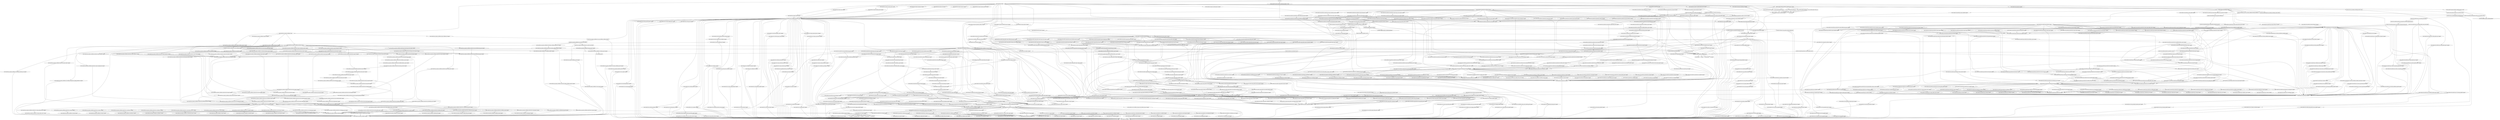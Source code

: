 digraph {
	compound = "true"
	newrank = "true"
	subgraph "root" {
		"[root] aws_route53_zone.this (expand)" [label = "aws_route53_zone.this", shape = "box"]
		"[root] aws_s3_bucket_object.image_ico (expand)" [label = "aws_s3_bucket_object.image_ico", shape = "box"]
		"[root] aws_s3_bucket_object.images_jpg (expand)" [label = "aws_s3_bucket_object.images_jpg", shape = "box"]
		"[root] aws_s3_bucket_object.javascripts (expand)" [label = "aws_s3_bucket_object.javascripts", shape = "box"]
		"[root] aws_s3_bucket_object.styles_css (expand)" [label = "aws_s3_bucket_object.styles_css", shape = "box"]
		"[root] aws_s3_bucket_object.text_html (expand)" [label = "aws_s3_bucket_object.text_html", shape = "box"]
		"[root] module.acm_request_certificate.aws_acm_certificate.default (expand)" [label = "module.acm_request_certificate.aws_acm_certificate.default", shape = "box"]
		"[root] module.acm_request_certificate.aws_acm_certificate_validation.default (expand)" [label = "module.acm_request_certificate.aws_acm_certificate_validation.default", shape = "box"]
		"[root] module.acm_request_certificate.aws_route53_record.default (expand)" [label = "module.acm_request_certificate.aws_route53_record.default", shape = "box"]
		"[root] module.acm_request_certificate.data.aws_route53_zone.default (expand)" [label = "module.acm_request_certificate.data.aws_route53_zone.default", shape = "box"]
		"[root] module.cdn.aws_cloudfront_distribution.default (expand)" [label = "module.cdn.aws_cloudfront_distribution.default", shape = "box"]
		"[root] module.cdn.aws_cloudfront_origin_access_identity.default (expand)" [label = "module.cdn.aws_cloudfront_origin_access_identity.default", shape = "box"]
		"[root] module.cdn.aws_s3_bucket.origin (expand)" [label = "module.cdn.aws_s3_bucket.origin", shape = "box"]
		"[root] module.cdn.aws_s3_bucket_ownership_controls.origin (expand)" [label = "module.cdn.aws_s3_bucket_ownership_controls.origin", shape = "box"]
		"[root] module.cdn.aws_s3_bucket_policy.default (expand)" [label = "module.cdn.aws_s3_bucket_policy.default", shape = "box"]
		"[root] module.cdn.aws_s3_bucket_public_access_block.origin (expand)" [label = "module.cdn.aws_s3_bucket_public_access_block.origin", shape = "box"]
		"[root] module.cdn.data.aws_iam_policy_document.combined (expand)" [label = "module.cdn.data.aws_iam_policy_document.combined", shape = "box"]
		"[root] module.cdn.data.aws_iam_policy_document.deployment (expand)" [label = "module.cdn.data.aws_iam_policy_document.deployment", shape = "box"]
		"[root] module.cdn.data.aws_iam_policy_document.s3_origin (expand)" [label = "module.cdn.data.aws_iam_policy_document.s3_origin", shape = "box"]
		"[root] module.cdn.data.aws_iam_policy_document.s3_ssl_only (expand)" [label = "module.cdn.data.aws_iam_policy_document.s3_ssl_only", shape = "box"]
		"[root] module.cdn.data.aws_iam_policy_document.s3_website_origin (expand)" [label = "module.cdn.data.aws_iam_policy_document.s3_website_origin", shape = "box"]
		"[root] module.cdn.data.aws_partition.current (expand)" [label = "module.cdn.data.aws_partition.current", shape = "box"]
		"[root] module.cdn.data.aws_s3_bucket.cf_logs (expand)" [label = "module.cdn.data.aws_s3_bucket.cf_logs", shape = "box"]
		"[root] module.cdn.data.aws_s3_bucket.origin (expand)" [label = "module.cdn.data.aws_s3_bucket.origin", shape = "box"]
		"[root] module.cdn.module.dns.aws_route53_record.default (expand)" [label = "module.cdn.module.dns.aws_route53_record.default", shape = "box"]
		"[root] module.cdn.module.dns.aws_route53_record.ipv6 (expand)" [label = "module.cdn.module.dns.aws_route53_record.ipv6", shape = "box"]
		"[root] module.cdn.module.dns.data.aws_route53_zone.default (expand)" [label = "module.cdn.module.dns.data.aws_route53_zone.default", shape = "box"]
		"[root] module.cdn.module.logs.aws_s3_bucket.default (expand)" [label = "module.cdn.module.logs.aws_s3_bucket.default", shape = "box"]
		"[root] module.cdn.module.logs.aws_s3_bucket_notification.bucket_notification (expand)" [label = "module.cdn.module.logs.aws_s3_bucket_notification.bucket_notification", shape = "box"]
		"[root] module.cdn.module.logs.aws_s3_bucket_ownership_controls.default (expand)" [label = "module.cdn.module.logs.aws_s3_bucket_ownership_controls.default", shape = "box"]
		"[root] module.cdn.module.logs.aws_s3_bucket_policy.default (expand)" [label = "module.cdn.module.logs.aws_s3_bucket_policy.default", shape = "box"]
		"[root] module.cdn.module.logs.aws_s3_bucket_public_access_block.default (expand)" [label = "module.cdn.module.logs.aws_s3_bucket_public_access_block.default", shape = "box"]
		"[root] module.cdn.module.logs.aws_sqs_queue.notifications (expand)" [label = "module.cdn.module.logs.aws_sqs_queue.notifications", shape = "box"]
		"[root] module.cdn.module.logs.data.aws_caller_identity.current (expand)" [label = "module.cdn.module.logs.data.aws_caller_identity.current", shape = "box"]
		"[root] module.cdn.module.logs.data.aws_iam_policy_document.aggregated_policy (expand)" [label = "module.cdn.module.logs.data.aws_iam_policy_document.aggregated_policy", shape = "box"]
		"[root] module.cdn.module.logs.data.aws_iam_policy_document.bucket_policy (expand)" [label = "module.cdn.module.logs.data.aws_iam_policy_document.bucket_policy", shape = "box"]
		"[root] module.cdn.module.logs.data.aws_iam_policy_document.sqs_policy (expand)" [label = "module.cdn.module.logs.data.aws_iam_policy_document.sqs_policy", shape = "box"]
		"[root] module.cdn.module.logs.data.aws_partition.current (expand)" [label = "module.cdn.module.logs.data.aws_partition.current", shape = "box"]
		"[root] module.cdn.module.logs.time_sleep.wait_for_aws_s3_bucket_settings (expand)" [label = "module.cdn.module.logs.time_sleep.wait_for_aws_s3_bucket_settings", shape = "box"]
		"[root] module.cdn.random_password.referer (expand)" [label = "module.cdn.random_password.referer", shape = "box"]
		"[root] module.cdn.time_sleep.wait_for_aws_s3_bucket_settings (expand)" [label = "module.cdn.time_sleep.wait_for_aws_s3_bucket_settings", shape = "box"]
		"[root] provider[\"registry.terraform.io/hashicorp/aws\"]" [label = "provider[\"registry.terraform.io/hashicorp/aws\"]", shape = "diamond"]
		"[root] provider[\"registry.terraform.io/hashicorp/random\"]" [label = "provider[\"registry.terraform.io/hashicorp/random\"]", shape = "diamond"]
		"[root] provider[\"registry.terraform.io/hashicorp/time\"]" [label = "provider[\"registry.terraform.io/hashicorp/time\"]", shape = "diamond"]
		"[root] var.access_key" [label = "var.access_key", shape = "note"]
		"[root] var.delimiter" [label = "var.delimiter", shape = "note"]
		"[root] var.domain_name" [label = "var.domain_name", shape = "note"]
		"[root] var.name" [label = "var.name", shape = "note"]
		"[root] var.namespace" [label = "var.namespace", shape = "note"]
		"[root] var.random_string" [label = "var.random_string", shape = "note"]
		"[root] var.region" [label = "var.region", shape = "note"]
		"[root] var.secret_key" [label = "var.secret_key", shape = "note"]
		"[root] var.stage" [label = "var.stage", shape = "note"]
		"[root] var.tags" [label = "var.tags", shape = "note"]
		"[root] var.web_path" [label = "var.web_path", shape = "note"]
		"[root] aws_route53_zone.this (expand)" -> "[root] provider[\"registry.terraform.io/hashicorp/aws\"]"
		"[root] aws_s3_bucket_object.image_ico (expand)" -> "[root] module.cdn.output.s3_bucket (expand)"
		"[root] aws_s3_bucket_object.image_ico (expand)" -> "[root] var.web_path"
		"[root] aws_s3_bucket_object.images_jpg (expand)" -> "[root] module.cdn.output.s3_bucket (expand)"
		"[root] aws_s3_bucket_object.images_jpg (expand)" -> "[root] var.web_path"
		"[root] aws_s3_bucket_object.javascripts (expand)" -> "[root] module.cdn.output.s3_bucket (expand)"
		"[root] aws_s3_bucket_object.javascripts (expand)" -> "[root] var.web_path"
		"[root] aws_s3_bucket_object.styles_css (expand)" -> "[root] module.cdn.output.s3_bucket (expand)"
		"[root] aws_s3_bucket_object.styles_css (expand)" -> "[root] var.web_path"
		"[root] aws_s3_bucket_object.text_html (expand)" -> "[root] module.cdn.output.s3_bucket (expand)"
		"[root] aws_s3_bucket_object.text_html (expand)" -> "[root] var.web_path"
		"[root] module.acm_request_certificate (close)" -> "[root] module.acm_request_certificate.module.this (close)"
		"[root] module.acm_request_certificate (close)" -> "[root] module.acm_request_certificate.output.arn (expand)"
		"[root] module.acm_request_certificate (close)" -> "[root] module.acm_request_certificate.output.domain_validation_options (expand)"
		"[root] module.acm_request_certificate (close)" -> "[root] module.acm_request_certificate.output.id (expand)"
		"[root] module.acm_request_certificate (close)" -> "[root] module.acm_request_certificate.output.validation_id (expand)"
		"[root] module.acm_request_certificate.aws_acm_certificate.default (expand)" -> "[root] module.acm_request_certificate.local.enabled (expand)"
		"[root] module.acm_request_certificate.aws_acm_certificate.default (expand)" -> "[root] module.acm_request_certificate.module.this.output.tags (expand)"
		"[root] module.acm_request_certificate.aws_acm_certificate.default (expand)" -> "[root] module.acm_request_certificate.var.certificate_authority_arn (expand)"
		"[root] module.acm_request_certificate.aws_acm_certificate.default (expand)" -> "[root] module.acm_request_certificate.var.certificate_transparency_logging_preference (expand)"
		"[root] module.acm_request_certificate.aws_acm_certificate.default (expand)" -> "[root] module.acm_request_certificate.var.domain_name (expand)"
		"[root] module.acm_request_certificate.aws_acm_certificate.default (expand)" -> "[root] module.acm_request_certificate.var.subject_alternative_names (expand)"
		"[root] module.acm_request_certificate.aws_acm_certificate.default (expand)" -> "[root] module.acm_request_certificate.var.validation_method (expand)"
		"[root] module.acm_request_certificate.aws_acm_certificate.default (expand)" -> "[root] provider[\"registry.terraform.io/hashicorp/aws\"]"
		"[root] module.acm_request_certificate.aws_acm_certificate_validation.default (expand)" -> "[root] module.acm_request_certificate.aws_route53_record.default (expand)"
		"[root] module.acm_request_certificate.aws_acm_certificate_validation.default (expand)" -> "[root] module.acm_request_certificate.var.wait_for_certificate_issued (expand)"
		"[root] module.acm_request_certificate.aws_route53_record.default (expand)" -> "[root] module.acm_request_certificate.data.aws_route53_zone.default (expand)"
		"[root] module.acm_request_certificate.aws_route53_record.default (expand)" -> "[root] module.acm_request_certificate.local.domain_validation_options_set (expand)"
		"[root] module.acm_request_certificate.aws_route53_record.default (expand)" -> "[root] module.acm_request_certificate.var.ttl (expand)"
		"[root] module.acm_request_certificate.data.aws_route53_zone.default (expand)" -> "[root] module.acm_request_certificate.local.process_domain_validation_options (expand)"
		"[root] module.acm_request_certificate.data.aws_route53_zone.default (expand)" -> "[root] module.acm_request_certificate.local.zone_name (expand)"
		"[root] module.acm_request_certificate.data.aws_route53_zone.default (expand)" -> "[root] module.acm_request_certificate.var.zone_id (expand)"
		"[root] module.acm_request_certificate.local.domain_validation_options_set (expand)" -> "[root] module.acm_request_certificate.aws_acm_certificate.default (expand)"
		"[root] module.acm_request_certificate.local.domain_validation_options_set (expand)" -> "[root] module.acm_request_certificate.local.process_domain_validation_options (expand)"
		"[root] module.acm_request_certificate.local.enabled (expand)" -> "[root] module.acm_request_certificate.module.this.output.enabled (expand)"
		"[root] module.acm_request_certificate.local.process_domain_validation_options (expand)" -> "[root] module.acm_request_certificate.local.enabled (expand)"
		"[root] module.acm_request_certificate.local.process_domain_validation_options (expand)" -> "[root] module.acm_request_certificate.var.process_domain_validation_options (expand)"
		"[root] module.acm_request_certificate.local.process_domain_validation_options (expand)" -> "[root] module.acm_request_certificate.var.validation_method (expand)"
		"[root] module.acm_request_certificate.local.zone_name (expand)" -> "[root] module.acm_request_certificate.var.domain_name (expand)"
		"[root] module.acm_request_certificate.local.zone_name (expand)" -> "[root] module.acm_request_certificate.var.zone_name (expand)"
		"[root] module.acm_request_certificate.module.this (close)" -> "[root] module.acm_request_certificate.module.this.output.additional_tag_map (expand)"
		"[root] module.acm_request_certificate.module.this (close)" -> "[root] module.acm_request_certificate.module.this.output.attributes (expand)"
		"[root] module.acm_request_certificate.module.this (close)" -> "[root] module.acm_request_certificate.module.this.output.context (expand)"
		"[root] module.acm_request_certificate.module.this (close)" -> "[root] module.acm_request_certificate.module.this.output.delimiter (expand)"
		"[root] module.acm_request_certificate.module.this (close)" -> "[root] module.acm_request_certificate.module.this.output.descriptors (expand)"
		"[root] module.acm_request_certificate.module.this (close)" -> "[root] module.acm_request_certificate.module.this.output.enabled (expand)"
		"[root] module.acm_request_certificate.module.this (close)" -> "[root] module.acm_request_certificate.module.this.output.environment (expand)"
		"[root] module.acm_request_certificate.module.this (close)" -> "[root] module.acm_request_certificate.module.this.output.id (expand)"
		"[root] module.acm_request_certificate.module.this (close)" -> "[root] module.acm_request_certificate.module.this.output.id_full (expand)"
		"[root] module.acm_request_certificate.module.this (close)" -> "[root] module.acm_request_certificate.module.this.output.id_length_limit (expand)"
		"[root] module.acm_request_certificate.module.this (close)" -> "[root] module.acm_request_certificate.module.this.output.label_order (expand)"
		"[root] module.acm_request_certificate.module.this (close)" -> "[root] module.acm_request_certificate.module.this.output.name (expand)"
		"[root] module.acm_request_certificate.module.this (close)" -> "[root] module.acm_request_certificate.module.this.output.namespace (expand)"
		"[root] module.acm_request_certificate.module.this (close)" -> "[root] module.acm_request_certificate.module.this.output.normalized_context (expand)"
		"[root] module.acm_request_certificate.module.this (close)" -> "[root] module.acm_request_certificate.module.this.output.regex_replace_chars (expand)"
		"[root] module.acm_request_certificate.module.this (close)" -> "[root] module.acm_request_certificate.module.this.output.stage (expand)"
		"[root] module.acm_request_certificate.module.this (close)" -> "[root] module.acm_request_certificate.module.this.output.tags (expand)"
		"[root] module.acm_request_certificate.module.this (close)" -> "[root] module.acm_request_certificate.module.this.output.tags_as_list_of_maps (expand)"
		"[root] module.acm_request_certificate.module.this (close)" -> "[root] module.acm_request_certificate.module.this.output.tenant (expand)"
		"[root] module.acm_request_certificate.module.this (expand)" -> "[root] module.acm_request_certificate (expand)"
		"[root] module.acm_request_certificate.module.this.local.additional_tag_map (expand)" -> "[root] module.acm_request_certificate.module.this.var.additional_tag_map (expand)"
		"[root] module.acm_request_certificate.module.this.local.additional_tag_map (expand)" -> "[root] module.acm_request_certificate.module.this.var.context (expand)"
		"[root] module.acm_request_certificate.module.this.local.attributes (expand)" -> "[root] module.acm_request_certificate.module.this.local.label_value_case (expand)"
		"[root] module.acm_request_certificate.module.this.local.attributes (expand)" -> "[root] module.acm_request_certificate.module.this.local.normalized_attributes (expand)"
		"[root] module.acm_request_certificate.module.this.local.context_labels_as_tags_is_unset (expand)" -> "[root] module.acm_request_certificate.module.this.var.context (expand)"
		"[root] module.acm_request_certificate.module.this.local.default_labels_as_tags (expand)" -> "[root] module.acm_request_certificate.module.this.local.tags_context (expand)"
		"[root] module.acm_request_certificate.module.this.local.defaults (expand)" -> "[root] module.acm_request_certificate.module.this (expand)"
		"[root] module.acm_request_certificate.module.this.local.delimiter (expand)" -> "[root] module.acm_request_certificate.module.this.local.defaults (expand)"
		"[root] module.acm_request_certificate.module.this.local.delimiter (expand)" -> "[root] module.acm_request_certificate.module.this.local.input (expand)"
		"[root] module.acm_request_certificate.module.this.local.delimiter_length (expand)" -> "[root] module.acm_request_certificate.module.this.local.delimiter (expand)"
		"[root] module.acm_request_certificate.module.this.local.descriptor_formats (expand)" -> "[root] module.acm_request_certificate.module.this.local.input (expand)"
		"[root] module.acm_request_certificate.module.this.local.descriptor_labels (expand)" -> "[root] module.acm_request_certificate.module.this.local.descriptor_formats (expand)"
		"[root] module.acm_request_certificate.module.this.local.descriptor_labels (expand)" -> "[root] module.acm_request_certificate.module.this.local.id_context (expand)"
		"[root] module.acm_request_certificate.module.this.local.descriptors (expand)" -> "[root] module.acm_request_certificate.module.this.local.descriptor_labels (expand)"
		"[root] module.acm_request_certificate.module.this.local.enabled (expand)" -> "[root] module.acm_request_certificate.module.this.local.input (expand)"
		"[root] module.acm_request_certificate.module.this.local.environment (expand)" -> "[root] module.acm_request_certificate.module.this.local.formatted_labels (expand)"
		"[root] module.acm_request_certificate.module.this.local.formatted_labels (expand)" -> "[root] module.acm_request_certificate.module.this.local.label_value_case (expand)"
		"[root] module.acm_request_certificate.module.this.local.formatted_labels (expand)" -> "[root] module.acm_request_certificate.module.this.local.normalized_labels (expand)"
		"[root] module.acm_request_certificate.module.this.local.generated_tags (expand)" -> "[root] module.acm_request_certificate.module.this.local.label_key_case (expand)"
		"[root] module.acm_request_certificate.module.this.local.generated_tags (expand)" -> "[root] module.acm_request_certificate.module.this.local.labels_as_tags (expand)"
		"[root] module.acm_request_certificate.module.this.local.id (expand)" -> "[root] module.acm_request_certificate.module.this.local.id_short (expand)"
		"[root] module.acm_request_certificate.module.this.local.id_context (expand)" -> "[root] module.acm_request_certificate.module.this.local.attributes (expand)"
		"[root] module.acm_request_certificate.module.this.local.id_context (expand)" -> "[root] module.acm_request_certificate.module.this.local.delimiter (expand)"
		"[root] module.acm_request_certificate.module.this.local.id_context (expand)" -> "[root] module.acm_request_certificate.module.this.local.environment (expand)"
		"[root] module.acm_request_certificate.module.this.local.id_context (expand)" -> "[root] module.acm_request_certificate.module.this.local.name (expand)"
		"[root] module.acm_request_certificate.module.this.local.id_context (expand)" -> "[root] module.acm_request_certificate.module.this.local.namespace (expand)"
		"[root] module.acm_request_certificate.module.this.local.id_context (expand)" -> "[root] module.acm_request_certificate.module.this.local.stage (expand)"
		"[root] module.acm_request_certificate.module.this.local.id_context (expand)" -> "[root] module.acm_request_certificate.module.this.local.tenant (expand)"
		"[root] module.acm_request_certificate.module.this.local.id_full (expand)" -> "[root] module.acm_request_certificate.module.this.local.labels (expand)"
		"[root] module.acm_request_certificate.module.this.local.id_hash (expand)" -> "[root] module.acm_request_certificate.module.this.local.id_hash_case (expand)"
		"[root] module.acm_request_certificate.module.this.local.id_hash_case (expand)" -> "[root] module.acm_request_certificate.module.this.local.id_hash_plus (expand)"
		"[root] module.acm_request_certificate.module.this.local.id_hash_length (expand)" -> "[root] module.acm_request_certificate.module.this.local.defaults (expand)"
		"[root] module.acm_request_certificate.module.this.local.id_hash_plus (expand)" -> "[root] module.acm_request_certificate.module.this.local.id_full (expand)"
		"[root] module.acm_request_certificate.module.this.local.id_length_limit (expand)" -> "[root] module.acm_request_certificate.module.this.local.defaults (expand)"
		"[root] module.acm_request_certificate.module.this.local.id_length_limit (expand)" -> "[root] module.acm_request_certificate.module.this.local.input (expand)"
		"[root] module.acm_request_certificate.module.this.local.id_short (expand)" -> "[root] module.acm_request_certificate.module.this.local.id_hash (expand)"
		"[root] module.acm_request_certificate.module.this.local.id_short (expand)" -> "[root] module.acm_request_certificate.module.this.local.id_truncated (expand)"
		"[root] module.acm_request_certificate.module.this.local.id_truncated (expand)" -> "[root] module.acm_request_certificate.module.this.local.id_full (expand)"
		"[root] module.acm_request_certificate.module.this.local.id_truncated (expand)" -> "[root] module.acm_request_certificate.module.this.local.id_truncated_length_limit (expand)"
		"[root] module.acm_request_certificate.module.this.local.id_truncated_length_limit (expand)" -> "[root] module.acm_request_certificate.module.this.local.delimiter_length (expand)"
		"[root] module.acm_request_certificate.module.this.local.id_truncated_length_limit (expand)" -> "[root] module.acm_request_certificate.module.this.local.id_hash_length (expand)"
		"[root] module.acm_request_certificate.module.this.local.id_truncated_length_limit (expand)" -> "[root] module.acm_request_certificate.module.this.local.id_length_limit (expand)"
		"[root] module.acm_request_certificate.module.this.local.input (expand)" -> "[root] module.acm_request_certificate.module.this.local.context_labels_as_tags_is_unset (expand)"
		"[root] module.acm_request_certificate.module.this.local.input (expand)" -> "[root] module.acm_request_certificate.module.this.var.additional_tag_map (expand)"
		"[root] module.acm_request_certificate.module.this.local.input (expand)" -> "[root] module.acm_request_certificate.module.this.var.attributes (expand)"
		"[root] module.acm_request_certificate.module.this.local.input (expand)" -> "[root] module.acm_request_certificate.module.this.var.delimiter (expand)"
		"[root] module.acm_request_certificate.module.this.local.input (expand)" -> "[root] module.acm_request_certificate.module.this.var.descriptor_formats (expand)"
		"[root] module.acm_request_certificate.module.this.local.input (expand)" -> "[root] module.acm_request_certificate.module.this.var.enabled (expand)"
		"[root] module.acm_request_certificate.module.this.local.input (expand)" -> "[root] module.acm_request_certificate.module.this.var.environment (expand)"
		"[root] module.acm_request_certificate.module.this.local.input (expand)" -> "[root] module.acm_request_certificate.module.this.var.id_length_limit (expand)"
		"[root] module.acm_request_certificate.module.this.local.input (expand)" -> "[root] module.acm_request_certificate.module.this.var.label_key_case (expand)"
		"[root] module.acm_request_certificate.module.this.local.input (expand)" -> "[root] module.acm_request_certificate.module.this.var.label_order (expand)"
		"[root] module.acm_request_certificate.module.this.local.input (expand)" -> "[root] module.acm_request_certificate.module.this.var.label_value_case (expand)"
		"[root] module.acm_request_certificate.module.this.local.input (expand)" -> "[root] module.acm_request_certificate.module.this.var.labels_as_tags (expand)"
		"[root] module.acm_request_certificate.module.this.local.input (expand)" -> "[root] module.acm_request_certificate.module.this.var.name (expand)"
		"[root] module.acm_request_certificate.module.this.local.input (expand)" -> "[root] module.acm_request_certificate.module.this.var.namespace (expand)"
		"[root] module.acm_request_certificate.module.this.local.input (expand)" -> "[root] module.acm_request_certificate.module.this.var.regex_replace_chars (expand)"
		"[root] module.acm_request_certificate.module.this.local.input (expand)" -> "[root] module.acm_request_certificate.module.this.var.stage (expand)"
		"[root] module.acm_request_certificate.module.this.local.input (expand)" -> "[root] module.acm_request_certificate.module.this.var.tags (expand)"
		"[root] module.acm_request_certificate.module.this.local.input (expand)" -> "[root] module.acm_request_certificate.module.this.var.tenant (expand)"
		"[root] module.acm_request_certificate.module.this.local.label_key_case (expand)" -> "[root] module.acm_request_certificate.module.this.local.defaults (expand)"
		"[root] module.acm_request_certificate.module.this.local.label_key_case (expand)" -> "[root] module.acm_request_certificate.module.this.local.input (expand)"
		"[root] module.acm_request_certificate.module.this.local.label_order (expand)" -> "[root] module.acm_request_certificate.module.this.local.defaults (expand)"
		"[root] module.acm_request_certificate.module.this.local.label_order (expand)" -> "[root] module.acm_request_certificate.module.this.local.input (expand)"
		"[root] module.acm_request_certificate.module.this.local.label_value_case (expand)" -> "[root] module.acm_request_certificate.module.this.local.defaults (expand)"
		"[root] module.acm_request_certificate.module.this.local.label_value_case (expand)" -> "[root] module.acm_request_certificate.module.this.local.input (expand)"
		"[root] module.acm_request_certificate.module.this.local.labels (expand)" -> "[root] module.acm_request_certificate.module.this.local.id_context (expand)"
		"[root] module.acm_request_certificate.module.this.local.labels (expand)" -> "[root] module.acm_request_certificate.module.this.local.label_order (expand)"
		"[root] module.acm_request_certificate.module.this.local.labels_as_tags (expand)" -> "[root] module.acm_request_certificate.module.this.local.default_labels_as_tags (expand)"
		"[root] module.acm_request_certificate.module.this.local.name (expand)" -> "[root] module.acm_request_certificate.module.this.local.formatted_labels (expand)"
		"[root] module.acm_request_certificate.module.this.local.namespace (expand)" -> "[root] module.acm_request_certificate.module.this.local.formatted_labels (expand)"
		"[root] module.acm_request_certificate.module.this.local.normalized_attributes (expand)" -> "[root] module.acm_request_certificate.module.this.local.regex_replace_chars (expand)"
		"[root] module.acm_request_certificate.module.this.local.normalized_attributes (expand)" -> "[root] module.acm_request_certificate.module.this.local.replacement (expand)"
		"[root] module.acm_request_certificate.module.this.local.normalized_labels (expand)" -> "[root] module.acm_request_certificate.module.this.local.regex_replace_chars (expand)"
		"[root] module.acm_request_certificate.module.this.local.normalized_labels (expand)" -> "[root] module.acm_request_certificate.module.this.local.replacement (expand)"
		"[root] module.acm_request_certificate.module.this.local.normalized_labels (expand)" -> "[root] module.acm_request_certificate.module.this.local.string_label_names (expand)"
		"[root] module.acm_request_certificate.module.this.local.output_context (expand)" -> "[root] module.acm_request_certificate.module.this.local.additional_tag_map (expand)"
		"[root] module.acm_request_certificate.module.this.local.output_context (expand)" -> "[root] module.acm_request_certificate.module.this.local.descriptor_formats (expand)"
		"[root] module.acm_request_certificate.module.this.local.output_context (expand)" -> "[root] module.acm_request_certificate.module.this.local.enabled (expand)"
		"[root] module.acm_request_certificate.module.this.local.output_context (expand)" -> "[root] module.acm_request_certificate.module.this.local.tags (expand)"
		"[root] module.acm_request_certificate.module.this.local.regex_replace_chars (expand)" -> "[root] module.acm_request_certificate.module.this.local.defaults (expand)"
		"[root] module.acm_request_certificate.module.this.local.regex_replace_chars (expand)" -> "[root] module.acm_request_certificate.module.this.local.input (expand)"
		"[root] module.acm_request_certificate.module.this.local.replacement (expand)" -> "[root] module.acm_request_certificate.module.this.local.defaults (expand)"
		"[root] module.acm_request_certificate.module.this.local.stage (expand)" -> "[root] module.acm_request_certificate.module.this.local.formatted_labels (expand)"
		"[root] module.acm_request_certificate.module.this.local.string_label_names (expand)" -> "[root] module.acm_request_certificate.module.this (expand)"
		"[root] module.acm_request_certificate.module.this.local.tags (expand)" -> "[root] module.acm_request_certificate.module.this.local.generated_tags (expand)"
		"[root] module.acm_request_certificate.module.this.local.tags_as_list_of_maps (expand)" -> "[root] module.acm_request_certificate.module.this.local.additional_tag_map (expand)"
		"[root] module.acm_request_certificate.module.this.local.tags_as_list_of_maps (expand)" -> "[root] module.acm_request_certificate.module.this.local.tags (expand)"
		"[root] module.acm_request_certificate.module.this.local.tags_context (expand)" -> "[root] module.acm_request_certificate.module.this.local.id (expand)"
		"[root] module.acm_request_certificate.module.this.local.tenant (expand)" -> "[root] module.acm_request_certificate.module.this.local.formatted_labels (expand)"
		"[root] module.acm_request_certificate.module.this.output.additional_tag_map (expand)" -> "[root] module.acm_request_certificate.module.this.local.additional_tag_map (expand)"
		"[root] module.acm_request_certificate.module.this.output.attributes (expand)" -> "[root] module.acm_request_certificate.module.this.local.attributes (expand)"
		"[root] module.acm_request_certificate.module.this.output.attributes (expand)" -> "[root] module.acm_request_certificate.module.this.local.enabled (expand)"
		"[root] module.acm_request_certificate.module.this.output.context (expand)" -> "[root] module.acm_request_certificate.module.this.local.input (expand)"
		"[root] module.acm_request_certificate.module.this.output.delimiter (expand)" -> "[root] module.acm_request_certificate.module.this.local.delimiter (expand)"
		"[root] module.acm_request_certificate.module.this.output.delimiter (expand)" -> "[root] module.acm_request_certificate.module.this.local.enabled (expand)"
		"[root] module.acm_request_certificate.module.this.output.descriptors (expand)" -> "[root] module.acm_request_certificate.module.this.local.descriptors (expand)"
		"[root] module.acm_request_certificate.module.this.output.enabled (expand)" -> "[root] module.acm_request_certificate.module.this.local.enabled (expand)"
		"[root] module.acm_request_certificate.module.this.output.environment (expand)" -> "[root] module.acm_request_certificate.module.this.local.enabled (expand)"
		"[root] module.acm_request_certificate.module.this.output.environment (expand)" -> "[root] module.acm_request_certificate.module.this.local.environment (expand)"
		"[root] module.acm_request_certificate.module.this.output.id (expand)" -> "[root] module.acm_request_certificate.module.this.local.enabled (expand)"
		"[root] module.acm_request_certificate.module.this.output.id (expand)" -> "[root] module.acm_request_certificate.module.this.local.id (expand)"
		"[root] module.acm_request_certificate.module.this.output.id_full (expand)" -> "[root] module.acm_request_certificate.module.this.local.enabled (expand)"
		"[root] module.acm_request_certificate.module.this.output.id_full (expand)" -> "[root] module.acm_request_certificate.module.this.local.id_full (expand)"
		"[root] module.acm_request_certificate.module.this.output.id_length_limit (expand)" -> "[root] module.acm_request_certificate.module.this.local.id_length_limit (expand)"
		"[root] module.acm_request_certificate.module.this.output.label_order (expand)" -> "[root] module.acm_request_certificate.module.this.local.label_order (expand)"
		"[root] module.acm_request_certificate.module.this.output.name (expand)" -> "[root] module.acm_request_certificate.module.this.local.enabled (expand)"
		"[root] module.acm_request_certificate.module.this.output.name (expand)" -> "[root] module.acm_request_certificate.module.this.local.name (expand)"
		"[root] module.acm_request_certificate.module.this.output.namespace (expand)" -> "[root] module.acm_request_certificate.module.this.local.enabled (expand)"
		"[root] module.acm_request_certificate.module.this.output.namespace (expand)" -> "[root] module.acm_request_certificate.module.this.local.namespace (expand)"
		"[root] module.acm_request_certificate.module.this.output.normalized_context (expand)" -> "[root] module.acm_request_certificate.module.this.local.output_context (expand)"
		"[root] module.acm_request_certificate.module.this.output.regex_replace_chars (expand)" -> "[root] module.acm_request_certificate.module.this.local.regex_replace_chars (expand)"
		"[root] module.acm_request_certificate.module.this.output.stage (expand)" -> "[root] module.acm_request_certificate.module.this.local.enabled (expand)"
		"[root] module.acm_request_certificate.module.this.output.stage (expand)" -> "[root] module.acm_request_certificate.module.this.local.stage (expand)"
		"[root] module.acm_request_certificate.module.this.output.tags (expand)" -> "[root] module.acm_request_certificate.module.this.local.enabled (expand)"
		"[root] module.acm_request_certificate.module.this.output.tags (expand)" -> "[root] module.acm_request_certificate.module.this.local.tags (expand)"
		"[root] module.acm_request_certificate.module.this.output.tags_as_list_of_maps (expand)" -> "[root] module.acm_request_certificate.module.this.local.tags_as_list_of_maps (expand)"
		"[root] module.acm_request_certificate.module.this.output.tenant (expand)" -> "[root] module.acm_request_certificate.module.this.local.enabled (expand)"
		"[root] module.acm_request_certificate.module.this.output.tenant (expand)" -> "[root] module.acm_request_certificate.module.this.local.tenant (expand)"
		"[root] module.acm_request_certificate.module.this.var.additional_tag_map (expand)" -> "[root] module.acm_request_certificate.module.this (expand)"
		"[root] module.acm_request_certificate.module.this.var.additional_tag_map (expand)" -> "[root] module.acm_request_certificate.var.additional_tag_map (expand)"
		"[root] module.acm_request_certificate.module.this.var.attributes (expand)" -> "[root] module.acm_request_certificate.module.this (expand)"
		"[root] module.acm_request_certificate.module.this.var.attributes (expand)" -> "[root] module.acm_request_certificate.var.attributes (expand)"
		"[root] module.acm_request_certificate.module.this.var.context (expand)" -> "[root] module.acm_request_certificate.module.this (expand)"
		"[root] module.acm_request_certificate.module.this.var.context (expand)" -> "[root] module.acm_request_certificate.var.context (expand)"
		"[root] module.acm_request_certificate.module.this.var.delimiter (expand)" -> "[root] module.acm_request_certificate.module.this (expand)"
		"[root] module.acm_request_certificate.module.this.var.delimiter (expand)" -> "[root] module.acm_request_certificate.var.delimiter (expand)"
		"[root] module.acm_request_certificate.module.this.var.descriptor_formats (expand)" -> "[root] module.acm_request_certificate.module.this (expand)"
		"[root] module.acm_request_certificate.module.this.var.descriptor_formats (expand)" -> "[root] module.acm_request_certificate.var.descriptor_formats (expand)"
		"[root] module.acm_request_certificate.module.this.var.enabled (expand)" -> "[root] module.acm_request_certificate.module.this (expand)"
		"[root] module.acm_request_certificate.module.this.var.enabled (expand)" -> "[root] module.acm_request_certificate.var.enabled (expand)"
		"[root] module.acm_request_certificate.module.this.var.environment (expand)" -> "[root] module.acm_request_certificate.module.this (expand)"
		"[root] module.acm_request_certificate.module.this.var.environment (expand)" -> "[root] module.acm_request_certificate.var.environment (expand)"
		"[root] module.acm_request_certificate.module.this.var.id_length_limit (expand)" -> "[root] module.acm_request_certificate.module.this (expand)"
		"[root] module.acm_request_certificate.module.this.var.id_length_limit (expand)" -> "[root] module.acm_request_certificate.var.id_length_limit (expand)"
		"[root] module.acm_request_certificate.module.this.var.label_key_case (expand)" -> "[root] module.acm_request_certificate.module.this (expand)"
		"[root] module.acm_request_certificate.module.this.var.label_key_case (expand)" -> "[root] module.acm_request_certificate.var.label_key_case (expand)"
		"[root] module.acm_request_certificate.module.this.var.label_order (expand)" -> "[root] module.acm_request_certificate.module.this (expand)"
		"[root] module.acm_request_certificate.module.this.var.label_order (expand)" -> "[root] module.acm_request_certificate.var.label_order (expand)"
		"[root] module.acm_request_certificate.module.this.var.label_value_case (expand)" -> "[root] module.acm_request_certificate.module.this (expand)"
		"[root] module.acm_request_certificate.module.this.var.label_value_case (expand)" -> "[root] module.acm_request_certificate.var.label_value_case (expand)"
		"[root] module.acm_request_certificate.module.this.var.labels_as_tags (expand)" -> "[root] module.acm_request_certificate.module.this (expand)"
		"[root] module.acm_request_certificate.module.this.var.labels_as_tags (expand)" -> "[root] module.acm_request_certificate.var.labels_as_tags (expand)"
		"[root] module.acm_request_certificate.module.this.var.name (expand)" -> "[root] module.acm_request_certificate.module.this (expand)"
		"[root] module.acm_request_certificate.module.this.var.name (expand)" -> "[root] module.acm_request_certificate.var.name (expand)"
		"[root] module.acm_request_certificate.module.this.var.namespace (expand)" -> "[root] module.acm_request_certificate.module.this (expand)"
		"[root] module.acm_request_certificate.module.this.var.namespace (expand)" -> "[root] module.acm_request_certificate.var.namespace (expand)"
		"[root] module.acm_request_certificate.module.this.var.regex_replace_chars (expand)" -> "[root] module.acm_request_certificate.module.this (expand)"
		"[root] module.acm_request_certificate.module.this.var.regex_replace_chars (expand)" -> "[root] module.acm_request_certificate.var.regex_replace_chars (expand)"
		"[root] module.acm_request_certificate.module.this.var.stage (expand)" -> "[root] module.acm_request_certificate.module.this (expand)"
		"[root] module.acm_request_certificate.module.this.var.stage (expand)" -> "[root] module.acm_request_certificate.var.stage (expand)"
		"[root] module.acm_request_certificate.module.this.var.tags (expand)" -> "[root] module.acm_request_certificate.module.this (expand)"
		"[root] module.acm_request_certificate.module.this.var.tags (expand)" -> "[root] module.acm_request_certificate.var.tags (expand)"
		"[root] module.acm_request_certificate.module.this.var.tenant (expand)" -> "[root] module.acm_request_certificate.module.this (expand)"
		"[root] module.acm_request_certificate.module.this.var.tenant (expand)" -> "[root] module.acm_request_certificate.var.tenant (expand)"
		"[root] module.acm_request_certificate.output.arn (expand)" -> "[root] module.acm_request_certificate.aws_acm_certificate.default (expand)"
		"[root] module.acm_request_certificate.output.domain_validation_options (expand)" -> "[root] module.acm_request_certificate.aws_acm_certificate.default (expand)"
		"[root] module.acm_request_certificate.output.id (expand)" -> "[root] module.acm_request_certificate.aws_acm_certificate.default (expand)"
		"[root] module.acm_request_certificate.output.validation_id (expand)" -> "[root] module.acm_request_certificate.aws_acm_certificate_validation.default (expand)"
		"[root] module.acm_request_certificate.var.additional_tag_map (expand)" -> "[root] module.acm_request_certificate (expand)"
		"[root] module.acm_request_certificate.var.attributes (expand)" -> "[root] module.acm_request_certificate (expand)"
		"[root] module.acm_request_certificate.var.certificate_authority_arn (expand)" -> "[root] module.acm_request_certificate (expand)"
		"[root] module.acm_request_certificate.var.certificate_transparency_logging_preference (expand)" -> "[root] module.acm_request_certificate (expand)"
		"[root] module.acm_request_certificate.var.context (expand)" -> "[root] module.acm_request_certificate (expand)"
		"[root] module.acm_request_certificate.var.delimiter (expand)" -> "[root] module.acm_request_certificate (expand)"
		"[root] module.acm_request_certificate.var.descriptor_formats (expand)" -> "[root] module.acm_request_certificate (expand)"
		"[root] module.acm_request_certificate.var.domain_name (expand)" -> "[root] module.acm_request_certificate (expand)"
		"[root] module.acm_request_certificate.var.domain_name (expand)" -> "[root] var.domain_name"
		"[root] module.acm_request_certificate.var.enabled (expand)" -> "[root] module.acm_request_certificate (expand)"
		"[root] module.acm_request_certificate.var.environment (expand)" -> "[root] module.acm_request_certificate (expand)"
		"[root] module.acm_request_certificate.var.id_length_limit (expand)" -> "[root] module.acm_request_certificate (expand)"
		"[root] module.acm_request_certificate.var.label_key_case (expand)" -> "[root] module.acm_request_certificate (expand)"
		"[root] module.acm_request_certificate.var.label_order (expand)" -> "[root] module.acm_request_certificate (expand)"
		"[root] module.acm_request_certificate.var.label_value_case (expand)" -> "[root] module.acm_request_certificate (expand)"
		"[root] module.acm_request_certificate.var.labels_as_tags (expand)" -> "[root] module.acm_request_certificate (expand)"
		"[root] module.acm_request_certificate.var.name (expand)" -> "[root] module.acm_request_certificate (expand)"
		"[root] module.acm_request_certificate.var.name (expand)" -> "[root] var.delimiter"
		"[root] module.acm_request_certificate.var.name (expand)" -> "[root] var.name"
		"[root] module.acm_request_certificate.var.name (expand)" -> "[root] var.namespace"
		"[root] module.acm_request_certificate.var.name (expand)" -> "[root] var.random_string"
		"[root] module.acm_request_certificate.var.name (expand)" -> "[root] var.stage"
		"[root] module.acm_request_certificate.var.namespace (expand)" -> "[root] module.acm_request_certificate (expand)"
		"[root] module.acm_request_certificate.var.process_domain_validation_options (expand)" -> "[root] module.acm_request_certificate (expand)"
		"[root] module.acm_request_certificate.var.regex_replace_chars (expand)" -> "[root] module.acm_request_certificate (expand)"
		"[root] module.acm_request_certificate.var.stage (expand)" -> "[root] module.acm_request_certificate (expand)"
		"[root] module.acm_request_certificate.var.subject_alternative_names (expand)" -> "[root] module.acm_request_certificate (expand)"
		"[root] module.acm_request_certificate.var.subject_alternative_names (expand)" -> "[root] var.domain_name"
		"[root] module.acm_request_certificate.var.tags (expand)" -> "[root] module.acm_request_certificate (expand)"
		"[root] module.acm_request_certificate.var.tenant (expand)" -> "[root] module.acm_request_certificate (expand)"
		"[root] module.acm_request_certificate.var.ttl (expand)" -> "[root] module.acm_request_certificate (expand)"
		"[root] module.acm_request_certificate.var.validation_method (expand)" -> "[root] module.acm_request_certificate (expand)"
		"[root] module.acm_request_certificate.var.wait_for_certificate_issued (expand)" -> "[root] module.acm_request_certificate (expand)"
		"[root] module.acm_request_certificate.var.zone_id (expand)" -> "[root] aws_route53_zone.this (expand)"
		"[root] module.acm_request_certificate.var.zone_id (expand)" -> "[root] module.acm_request_certificate (expand)"
		"[root] module.acm_request_certificate.var.zone_name (expand)" -> "[root] module.acm_request_certificate (expand)"
		"[root] module.cdn (close)" -> "[root] module.cdn.aws_s3_bucket_ownership_controls.origin (expand)"
		"[root] module.cdn (close)" -> "[root] module.cdn.local.iam_policy_document (expand)"
		"[root] module.cdn (close)" -> "[root] module.cdn.local.s3_access_logging_enabled (expand)"
		"[root] module.cdn (close)" -> "[root] module.cdn.module.dns (close)"
		"[root] module.cdn (close)" -> "[root] module.cdn.module.origin_label (close)"
		"[root] module.cdn (close)" -> "[root] module.cdn.module.this (close)"
		"[root] module.cdn (close)" -> "[root] module.cdn.output.aliases (expand)"
		"[root] module.cdn (close)" -> "[root] module.cdn.output.cf_arn (expand)"
		"[root] module.cdn (close)" -> "[root] module.cdn.output.cf_domain_name (expand)"
		"[root] module.cdn (close)" -> "[root] module.cdn.output.cf_etag (expand)"
		"[root] module.cdn (close)" -> "[root] module.cdn.output.cf_hosted_zone_id (expand)"
		"[root] module.cdn (close)" -> "[root] module.cdn.output.cf_id (expand)"
		"[root] module.cdn (close)" -> "[root] module.cdn.output.cf_identity_iam_arn (expand)"
		"[root] module.cdn (close)" -> "[root] module.cdn.output.cf_origin_groups (expand)"
		"[root] module.cdn (close)" -> "[root] module.cdn.output.cf_origin_ids (expand)"
		"[root] module.cdn (close)" -> "[root] module.cdn.output.cf_primary_origin_id (expand)"
		"[root] module.cdn (close)" -> "[root] module.cdn.output.cf_s3_canonical_user_id (expand)"
		"[root] module.cdn (close)" -> "[root] module.cdn.output.cf_status (expand)"
		"[root] module.cdn (close)" -> "[root] module.cdn.output.logs (expand)"
		"[root] module.cdn (close)" -> "[root] module.cdn.output.s3_bucket (expand)"
		"[root] module.cdn (close)" -> "[root] module.cdn.output.s3_bucket_arn (expand)"
		"[root] module.cdn (close)" -> "[root] module.cdn.output.s3_bucket_domain_name (expand)"
		"[root] module.cdn (close)" -> "[root] module.cdn.output.s3_bucket_policy (expand)"
		"[root] module.cdn.aws_cloudfront_distribution.default (expand)" -> "[root] module.cdn.local.bucket_domain_name (expand)"
		"[root] module.cdn.aws_cloudfront_distribution.default (expand)" -> "[root] module.cdn.local.cf_access (expand)"
		"[root] module.cdn.aws_cloudfront_distribution.default (expand)" -> "[root] module.cdn.local.cf_log_bucket_domain (expand)"
		"[root] module.cdn.aws_cloudfront_distribution.default (expand)" -> "[root] module.cdn.local.cloudfront_access_log_include_cookies (expand)"
		"[root] module.cdn.aws_cloudfront_distribution.default (expand)" -> "[root] module.cdn.local.minimum_protocol_version (expand)"
		"[root] module.cdn.aws_cloudfront_distribution.default (expand)" -> "[root] module.cdn.module.this.output.tags (expand)"
		"[root] module.cdn.aws_cloudfront_distribution.default (expand)" -> "[root] module.cdn.random_password.referer (expand)"
		"[root] module.cdn.aws_cloudfront_distribution.default (expand)" -> "[root] module.cdn.var.allowed_methods (expand)"
		"[root] module.cdn.aws_cloudfront_distribution.default (expand)" -> "[root] module.cdn.var.cache_policy_id (expand)"
		"[root] module.cdn.aws_cloudfront_distribution.default (expand)" -> "[root] module.cdn.var.cached_methods (expand)"
		"[root] module.cdn.aws_cloudfront_distribution.default (expand)" -> "[root] module.cdn.var.comment (expand)"
		"[root] module.cdn.aws_cloudfront_distribution.default (expand)" -> "[root] module.cdn.var.compress (expand)"
		"[root] module.cdn.aws_cloudfront_distribution.default (expand)" -> "[root] module.cdn.var.custom_error_response (expand)"
		"[root] module.cdn.aws_cloudfront_distribution.default (expand)" -> "[root] module.cdn.var.custom_origin_headers (expand)"
		"[root] module.cdn.aws_cloudfront_distribution.default (expand)" -> "[root] module.cdn.var.custom_origins (expand)"
		"[root] module.cdn.aws_cloudfront_distribution.default (expand)" -> "[root] module.cdn.var.default_root_object (expand)"
		"[root] module.cdn.aws_cloudfront_distribution.default (expand)" -> "[root] module.cdn.var.default_ttl (expand)"
		"[root] module.cdn.aws_cloudfront_distribution.default (expand)" -> "[root] module.cdn.var.distribution_enabled (expand)"
		"[root] module.cdn.aws_cloudfront_distribution.default (expand)" -> "[root] module.cdn.var.forward_cookies (expand)"
		"[root] module.cdn.aws_cloudfront_distribution.default (expand)" -> "[root] module.cdn.var.forward_header_values (expand)"
		"[root] module.cdn.aws_cloudfront_distribution.default (expand)" -> "[root] module.cdn.var.forward_query_string (expand)"
		"[root] module.cdn.aws_cloudfront_distribution.default (expand)" -> "[root] module.cdn.var.function_association (expand)"
		"[root] module.cdn.aws_cloudfront_distribution.default (expand)" -> "[root] module.cdn.var.geo_restriction_locations (expand)"
		"[root] module.cdn.aws_cloudfront_distribution.default (expand)" -> "[root] module.cdn.var.geo_restriction_type (expand)"
		"[root] module.cdn.aws_cloudfront_distribution.default (expand)" -> "[root] module.cdn.var.ipv6_enabled (expand)"
		"[root] module.cdn.aws_cloudfront_distribution.default (expand)" -> "[root] module.cdn.var.lambda_function_association (expand)"
		"[root] module.cdn.aws_cloudfront_distribution.default (expand)" -> "[root] module.cdn.var.max_ttl (expand)"
		"[root] module.cdn.aws_cloudfront_distribution.default (expand)" -> "[root] module.cdn.var.min_ttl (expand)"
		"[root] module.cdn.aws_cloudfront_distribution.default (expand)" -> "[root] module.cdn.var.ordered_cache (expand)"
		"[root] module.cdn.aws_cloudfront_distribution.default (expand)" -> "[root] module.cdn.var.origin_groups (expand)"
		"[root] module.cdn.aws_cloudfront_distribution.default (expand)" -> "[root] module.cdn.var.origin_path (expand)"
		"[root] module.cdn.aws_cloudfront_distribution.default (expand)" -> "[root] module.cdn.var.origin_request_policy_id (expand)"
		"[root] module.cdn.aws_cloudfront_distribution.default (expand)" -> "[root] module.cdn.var.origin_ssl_protocols (expand)"
		"[root] module.cdn.aws_cloudfront_distribution.default (expand)" -> "[root] module.cdn.var.price_class (expand)"
		"[root] module.cdn.aws_cloudfront_distribution.default (expand)" -> "[root] module.cdn.var.query_string_cache_keys (expand)"
		"[root] module.cdn.aws_cloudfront_distribution.default (expand)" -> "[root] module.cdn.var.realtime_log_config_arn (expand)"
		"[root] module.cdn.aws_cloudfront_distribution.default (expand)" -> "[root] module.cdn.var.response_headers_policy_id (expand)"
		"[root] module.cdn.aws_cloudfront_distribution.default (expand)" -> "[root] module.cdn.var.s3_origins (expand)"
		"[root] module.cdn.aws_cloudfront_distribution.default (expand)" -> "[root] module.cdn.var.trusted_key_groups (expand)"
		"[root] module.cdn.aws_cloudfront_distribution.default (expand)" -> "[root] module.cdn.var.trusted_signers (expand)"
		"[root] module.cdn.aws_cloudfront_distribution.default (expand)" -> "[root] module.cdn.var.viewer_protocol_policy (expand)"
		"[root] module.cdn.aws_cloudfront_distribution.default (expand)" -> "[root] module.cdn.var.wait_for_deployment (expand)"
		"[root] module.cdn.aws_cloudfront_distribution.default (expand)" -> "[root] module.cdn.var.web_acl_id (expand)"
		"[root] module.cdn.aws_cloudfront_origin_access_identity.default (expand)" -> "[root] module.cdn.local.create_cloudfront_origin_access_identity (expand)"
		"[root] module.cdn.aws_cloudfront_origin_access_identity.default (expand)" -> "[root] module.cdn.local.origin_id (expand)"
		"[root] module.cdn.aws_cloudfront_origin_access_identity.default (expand)" -> "[root] provider[\"registry.terraform.io/hashicorp/aws\"]"
		"[root] module.cdn.aws_s3_bucket.origin (expand)" -> "[root] module.cdn.local.create_s3_origin_bucket (expand)"
		"[root] module.cdn.aws_s3_bucket.origin (expand)" -> "[root] module.cdn.local.origin_id (expand)"
		"[root] module.cdn.aws_s3_bucket.origin (expand)" -> "[root] module.cdn.local.s3_access_log_bucket_name (expand)"
		"[root] module.cdn.aws_s3_bucket.origin (expand)" -> "[root] module.cdn.local.website_config (expand)"
		"[root] module.cdn.aws_s3_bucket.origin (expand)" -> "[root] module.cdn.module.origin_label.output.id (expand)"
		"[root] module.cdn.aws_s3_bucket.origin (expand)" -> "[root] module.cdn.module.origin_label.output.tags (expand)"
		"[root] module.cdn.aws_s3_bucket.origin (expand)" -> "[root] module.cdn.var.aliases (expand)"
		"[root] module.cdn.aws_s3_bucket.origin (expand)" -> "[root] module.cdn.var.cors_allowed_headers (expand)"
		"[root] module.cdn.aws_s3_bucket.origin (expand)" -> "[root] module.cdn.var.cors_allowed_methods (expand)"
		"[root] module.cdn.aws_s3_bucket.origin (expand)" -> "[root] module.cdn.var.cors_allowed_origins (expand)"
		"[root] module.cdn.aws_s3_bucket.origin (expand)" -> "[root] module.cdn.var.cors_expose_headers (expand)"
		"[root] module.cdn.aws_s3_bucket.origin (expand)" -> "[root] module.cdn.var.cors_max_age_seconds (expand)"
		"[root] module.cdn.aws_s3_bucket.origin (expand)" -> "[root] module.cdn.var.encryption_enabled (expand)"
		"[root] module.cdn.aws_s3_bucket.origin (expand)" -> "[root] module.cdn.var.external_aliases (expand)"
		"[root] module.cdn.aws_s3_bucket.origin (expand)" -> "[root] module.cdn.var.origin_force_destroy (expand)"
		"[root] module.cdn.aws_s3_bucket.origin (expand)" -> "[root] module.cdn.var.s3_access_log_prefix (expand)"
		"[root] module.cdn.aws_s3_bucket.origin (expand)" -> "[root] module.cdn.var.versioning_enabled (expand)"
		"[root] module.cdn.aws_s3_bucket.origin (expand)" -> "[root] module.cdn.var.website_enabled (expand)"
		"[root] module.cdn.aws_s3_bucket.origin (expand)" -> "[root] provider[\"registry.terraform.io/hashicorp/aws\"]"
		"[root] module.cdn.aws_s3_bucket_ownership_controls.origin (expand)" -> "[root] module.cdn.time_sleep.wait_for_aws_s3_bucket_settings (expand)"
		"[root] module.cdn.aws_s3_bucket_ownership_controls.origin (expand)" -> "[root] module.cdn.var.s3_object_ownership (expand)"
		"[root] module.cdn.aws_s3_bucket_policy.default (expand)" -> "[root] module.cdn.data.aws_iam_policy_document.combined (expand)"
		"[root] module.cdn.aws_s3_bucket_policy.default (expand)" -> "[root] module.cdn.local.override_origin_bucket_policy (expand)"
		"[root] module.cdn.aws_s3_bucket_public_access_block.origin (expand)" -> "[root] module.cdn.aws_s3_bucket_policy.default (expand)"
		"[root] module.cdn.aws_s3_bucket_public_access_block.origin (expand)" -> "[root] module.cdn.var.block_origin_public_access_enabled (expand)"
		"[root] module.cdn.data.aws_iam_policy_document.combined (expand)" -> "[root] module.cdn.data.aws_iam_policy_document.deployment (expand)"
		"[root] module.cdn.data.aws_iam_policy_document.combined (expand)" -> "[root] module.cdn.data.aws_iam_policy_document.s3_origin (expand)"
		"[root] module.cdn.data.aws_iam_policy_document.combined (expand)" -> "[root] module.cdn.data.aws_iam_policy_document.s3_ssl_only (expand)"
		"[root] module.cdn.data.aws_iam_policy_document.combined (expand)" -> "[root] module.cdn.data.aws_iam_policy_document.s3_website_origin (expand)"
		"[root] module.cdn.data.aws_iam_policy_document.deployment (expand)" -> "[root] module.cdn.local.origin_bucket (expand)"
		"[root] module.cdn.data.aws_iam_policy_document.deployment (expand)" -> "[root] module.cdn.var.deployment_actions (expand)"
		"[root] module.cdn.data.aws_iam_policy_document.deployment (expand)" -> "[root] module.cdn.var.deployment_principal_arns (expand)"
		"[root] module.cdn.data.aws_iam_policy_document.s3_origin (expand)" -> "[root] module.cdn.data.aws_partition.current (expand)"
		"[root] module.cdn.data.aws_iam_policy_document.s3_origin (expand)" -> "[root] module.cdn.local.override_policy (expand)"
		"[root] module.cdn.data.aws_iam_policy_document.s3_origin (expand)" -> "[root] module.cdn.local.s3_origin_enabled (expand)"
		"[root] module.cdn.data.aws_iam_policy_document.s3_ssl_only (expand)" -> "[root] module.cdn.local.origin_bucket (expand)"
		"[root] module.cdn.data.aws_iam_policy_document.s3_ssl_only (expand)" -> "[root] module.cdn.var.allow_ssl_requests_only (expand)"
		"[root] module.cdn.data.aws_iam_policy_document.s3_website_origin (expand)" -> "[root] module.cdn.data.aws_partition.current (expand)"
		"[root] module.cdn.data.aws_iam_policy_document.s3_website_origin (expand)" -> "[root] module.cdn.local.override_policy (expand)"
		"[root] module.cdn.data.aws_iam_policy_document.s3_website_origin (expand)" -> "[root] module.cdn.random_password.referer (expand)"
		"[root] module.cdn.data.aws_partition.current (expand)" -> "[root] module.cdn.local.enabled (expand)"
		"[root] module.cdn.data.aws_partition.current (expand)" -> "[root] provider[\"registry.terraform.io/hashicorp/aws\"]"
		"[root] module.cdn.data.aws_s3_bucket.cf_logs (expand)" -> "[root] module.cdn.local.lookup_cf_log_bucket (expand)"
		"[root] module.cdn.data.aws_s3_bucket.cf_logs (expand)" -> "[root] module.cdn.var.cloudfront_access_log_bucket_name (expand)"
		"[root] module.cdn.data.aws_s3_bucket.cf_logs (expand)" -> "[root] provider[\"registry.terraform.io/hashicorp/aws\"]"
		"[root] module.cdn.data.aws_s3_bucket.origin (expand)" -> "[root] module.cdn.local.enabled (expand)"
		"[root] module.cdn.data.aws_s3_bucket.origin (expand)" -> "[root] module.cdn.var.origin_bucket (expand)"
		"[root] module.cdn.data.aws_s3_bucket.origin (expand)" -> "[root] provider[\"registry.terraform.io/hashicorp/aws\"]"
		"[root] module.cdn.local.bucket (expand)" -> "[root] module.cdn.local.origin_bucket (expand)"
		"[root] module.cdn.local.bucket_domain_name (expand)" -> "[root] module.cdn.local.origin_bucket (expand)"
		"[root] module.cdn.local.cf_access (expand)" -> "[root] module.cdn.local.cf_access_options (expand)"
		"[root] module.cdn.local.cf_access_options (expand)" -> "[root] module.cdn.aws_cloudfront_origin_access_identity.default (expand)"
		"[root] module.cdn.local.cf_access_options (expand)" -> "[root] module.cdn.var.cloudfront_origin_access_identity_path (expand)"
		"[root] module.cdn.local.cf_log_bucket_domain (expand)" -> "[root] module.cdn.data.aws_s3_bucket.cf_logs (expand)"
		"[root] module.cdn.local.cf_log_bucket_domain (expand)" -> "[root] module.cdn.module.logs.output.bucket_domain_name (expand)"
		"[root] module.cdn.local.cloudfront_access_log_create_bucket (expand)" -> "[root] module.cdn.var.cloudfront_access_log_create_bucket (expand)"
		"[root] module.cdn.local.cloudfront_access_log_include_cookies (expand)" -> "[root] module.cdn.var.cloudfront_access_log_include_cookies (expand)"
		"[root] module.cdn.local.cloudfront_access_log_include_cookies (expand)" -> "[root] module.cdn.var.log_include_cookies (expand)"
		"[root] module.cdn.local.cloudfront_access_log_prefix (expand)" -> "[root] module.cdn.var.cloudfront_access_log_prefix (expand)"
		"[root] module.cdn.local.cloudfront_access_log_prefix (expand)" -> "[root] module.cdn.var.log_prefix (expand)"
		"[root] module.cdn.local.cloudfront_access_logging_enabled (expand)" -> "[root] module.cdn.local.enabled (expand)"
		"[root] module.cdn.local.cloudfront_access_logging_enabled (expand)" -> "[root] module.cdn.var.cloudfront_access_logging_enabled (expand)"
		"[root] module.cdn.local.cloudfront_access_logging_enabled (expand)" -> "[root] module.cdn.var.logging_enabled (expand)"
		"[root] module.cdn.local.create_cf_log_bucket (expand)" -> "[root] module.cdn.local.cloudfront_access_log_create_bucket (expand)"
		"[root] module.cdn.local.create_cf_log_bucket (expand)" -> "[root] module.cdn.local.cloudfront_access_logging_enabled (expand)"
		"[root] module.cdn.local.create_cloudfront_origin_access_identity (expand)" -> "[root] module.cdn.local.enabled (expand)"
		"[root] module.cdn.local.create_cloudfront_origin_access_identity (expand)" -> "[root] module.cdn.var.cloudfront_origin_access_identity_iam_arn (expand)"
		"[root] module.cdn.local.create_s3_origin_bucket (expand)" -> "[root] module.cdn.local.enabled (expand)"
		"[root] module.cdn.local.create_s3_origin_bucket (expand)" -> "[root] module.cdn.var.origin_bucket (expand)"
		"[root] module.cdn.local.enabled (expand)" -> "[root] module.cdn.module.this.output.enabled (expand)"
		"[root] module.cdn.local.iam_policy_document (expand)" -> "[root] module.cdn.data.aws_iam_policy_document.s3_origin (expand)"
		"[root] module.cdn.local.iam_policy_document (expand)" -> "[root] module.cdn.data.aws_iam_policy_document.s3_website_origin (expand)"
		"[root] module.cdn.local.lookup_cf_log_bucket (expand)" -> "[root] module.cdn.local.cloudfront_access_log_create_bucket (expand)"
		"[root] module.cdn.local.lookup_cf_log_bucket (expand)" -> "[root] module.cdn.local.cloudfront_access_logging_enabled (expand)"
		"[root] module.cdn.local.minimum_protocol_version (expand)" -> "[root] module.cdn.local.use_default_acm_certificate (expand)"
		"[root] module.cdn.local.minimum_protocol_version (expand)" -> "[root] module.cdn.var.minimum_protocol_version (expand)"
		"[root] module.cdn.local.origin_bucket (expand)" -> "[root] module.cdn.local.origin_bucket_options (expand)"
		"[root] module.cdn.local.origin_bucket_options (expand)" -> "[root] module.cdn.aws_s3_bucket.origin (expand)"
		"[root] module.cdn.local.origin_bucket_options (expand)" -> "[root] module.cdn.data.aws_s3_bucket.origin (expand)"
		"[root] module.cdn.local.origin_bucket_options (expand)" -> "[root] module.cdn.local.origin_bucket_placeholder (expand)"
		"[root] module.cdn.local.origin_bucket_placeholder (expand)" -> "[root] module.cdn (expand)"
		"[root] module.cdn.local.origin_id (expand)" -> "[root] module.cdn.module.this.output.id (expand)"
		"[root] module.cdn.local.origin_path (expand)" -> "[root] module.cdn.var.origin_path (expand)"
		"[root] module.cdn.local.override_origin_bucket_policy (expand)" -> "[root] module.cdn.local.enabled (expand)"
		"[root] module.cdn.local.override_origin_bucket_policy (expand)" -> "[root] module.cdn.var.override_origin_bucket_policy (expand)"
		"[root] module.cdn.local.override_policy (expand)" -> "[root] module.cdn.local.bucket (expand)"
		"[root] module.cdn.local.override_policy (expand)" -> "[root] module.cdn.local.cf_access (expand)"
		"[root] module.cdn.local.override_policy (expand)" -> "[root] module.cdn.local.origin_path (expand)"
		"[root] module.cdn.local.override_policy (expand)" -> "[root] module.cdn.var.additional_bucket_policy (expand)"
		"[root] module.cdn.local.s3_access_log_bucket_name (expand)" -> "[root] module.cdn.var.access_log_bucket_name (expand)"
		"[root] module.cdn.local.s3_access_log_bucket_name (expand)" -> "[root] module.cdn.var.s3_access_log_bucket_name (expand)"
		"[root] module.cdn.local.s3_access_logging_enabled (expand)" -> "[root] module.cdn.local.enabled (expand)"
		"[root] module.cdn.local.s3_access_logging_enabled (expand)" -> "[root] module.cdn.var.s3_access_log_bucket_name (expand)"
		"[root] module.cdn.local.s3_access_logging_enabled (expand)" -> "[root] module.cdn.var.s3_access_logging_enabled (expand)"
		"[root] module.cdn.local.s3_origin_enabled (expand)" -> "[root] module.cdn.local.enabled (expand)"
		"[root] module.cdn.local.s3_origin_enabled (expand)" -> "[root] module.cdn.var.website_enabled (expand)"
		"[root] module.cdn.local.use_default_acm_certificate (expand)" -> "[root] module.cdn.var.acm_certificate_arn (expand)"
		"[root] module.cdn.local.website_config (expand)" -> "[root] module.cdn.var.error_document (expand)"
		"[root] module.cdn.local.website_config (expand)" -> "[root] module.cdn.var.index_document (expand)"
		"[root] module.cdn.local.website_config (expand)" -> "[root] module.cdn.var.redirect_all_requests_to (expand)"
		"[root] module.cdn.local.website_config (expand)" -> "[root] module.cdn.var.routing_rules (expand)"
		"[root] module.cdn.local.website_enabled (expand)" -> "[root] module.cdn.local.enabled (expand)"
		"[root] module.cdn.local.website_enabled (expand)" -> "[root] module.cdn.var.website_enabled (expand)"
		"[root] module.cdn.local.website_password_enabled (expand)" -> "[root] module.cdn.local.website_enabled (expand)"
		"[root] module.cdn.local.website_password_enabled (expand)" -> "[root] module.cdn.var.s3_website_password_enabled (expand)"
		"[root] module.cdn.module.dns (close)" -> "[root] module.cdn.module.dns.aws_route53_record.ipv6 (expand)"
		"[root] module.cdn.module.dns (close)" -> "[root] module.cdn.module.dns.module.this (close)"
		"[root] module.cdn.module.dns (close)" -> "[root] module.cdn.module.dns.output.hostnames (expand)"
		"[root] module.cdn.module.dns (close)" -> "[root] module.cdn.module.dns.output.parent_zone_id (expand)"
		"[root] module.cdn.module.dns (close)" -> "[root] module.cdn.module.dns.output.parent_zone_name (expand)"
		"[root] module.cdn.module.dns (expand)" -> "[root] module.cdn (expand)"
		"[root] module.cdn.module.dns.aws_route53_record.default (expand)" -> "[root] module.cdn.module.dns.data.aws_route53_zone.default (expand)"
		"[root] module.cdn.module.dns.aws_route53_record.default (expand)" -> "[root] module.cdn.module.dns.var.allow_overwrite (expand)"
		"[root] module.cdn.module.dns.aws_route53_record.default (expand)" -> "[root] module.cdn.module.dns.var.evaluate_target_health (expand)"
		"[root] module.cdn.module.dns.aws_route53_record.default (expand)" -> "[root] module.cdn.module.dns.var.target_dns_name (expand)"
		"[root] module.cdn.module.dns.aws_route53_record.default (expand)" -> "[root] module.cdn.module.dns.var.target_zone_id (expand)"
		"[root] module.cdn.module.dns.aws_route53_record.ipv6 (expand)" -> "[root] module.cdn.module.dns.data.aws_route53_zone.default (expand)"
		"[root] module.cdn.module.dns.aws_route53_record.ipv6 (expand)" -> "[root] module.cdn.module.dns.var.allow_overwrite (expand)"
		"[root] module.cdn.module.dns.aws_route53_record.ipv6 (expand)" -> "[root] module.cdn.module.dns.var.evaluate_target_health (expand)"
		"[root] module.cdn.module.dns.aws_route53_record.ipv6 (expand)" -> "[root] module.cdn.module.dns.var.ipv6_enabled (expand)"
		"[root] module.cdn.module.dns.aws_route53_record.ipv6 (expand)" -> "[root] module.cdn.module.dns.var.target_dns_name (expand)"
		"[root] module.cdn.module.dns.aws_route53_record.ipv6 (expand)" -> "[root] module.cdn.module.dns.var.target_zone_id (expand)"
		"[root] module.cdn.module.dns.data.aws_route53_zone.default (expand)" -> "[root] module.cdn.module.dns.module.this.output.enabled (expand)"
		"[root] module.cdn.module.dns.data.aws_route53_zone.default (expand)" -> "[root] module.cdn.module.dns.var.aliases (expand)"
		"[root] module.cdn.module.dns.data.aws_route53_zone.default (expand)" -> "[root] module.cdn.module.dns.var.parent_zone_id (expand)"
		"[root] module.cdn.module.dns.data.aws_route53_zone.default (expand)" -> "[root] module.cdn.module.dns.var.parent_zone_name (expand)"
		"[root] module.cdn.module.dns.data.aws_route53_zone.default (expand)" -> "[root] module.cdn.module.dns.var.private_zone (expand)"
		"[root] module.cdn.module.dns.module.this (close)" -> "[root] module.cdn.module.dns.module.this.output.additional_tag_map (expand)"
		"[root] module.cdn.module.dns.module.this (close)" -> "[root] module.cdn.module.dns.module.this.output.attributes (expand)"
		"[root] module.cdn.module.dns.module.this (close)" -> "[root] module.cdn.module.dns.module.this.output.context (expand)"
		"[root] module.cdn.module.dns.module.this (close)" -> "[root] module.cdn.module.dns.module.this.output.delimiter (expand)"
		"[root] module.cdn.module.dns.module.this (close)" -> "[root] module.cdn.module.dns.module.this.output.descriptors (expand)"
		"[root] module.cdn.module.dns.module.this (close)" -> "[root] module.cdn.module.dns.module.this.output.enabled (expand)"
		"[root] module.cdn.module.dns.module.this (close)" -> "[root] module.cdn.module.dns.module.this.output.environment (expand)"
		"[root] module.cdn.module.dns.module.this (close)" -> "[root] module.cdn.module.dns.module.this.output.id (expand)"
		"[root] module.cdn.module.dns.module.this (close)" -> "[root] module.cdn.module.dns.module.this.output.id_full (expand)"
		"[root] module.cdn.module.dns.module.this (close)" -> "[root] module.cdn.module.dns.module.this.output.id_length_limit (expand)"
		"[root] module.cdn.module.dns.module.this (close)" -> "[root] module.cdn.module.dns.module.this.output.label_order (expand)"
		"[root] module.cdn.module.dns.module.this (close)" -> "[root] module.cdn.module.dns.module.this.output.name (expand)"
		"[root] module.cdn.module.dns.module.this (close)" -> "[root] module.cdn.module.dns.module.this.output.namespace (expand)"
		"[root] module.cdn.module.dns.module.this (close)" -> "[root] module.cdn.module.dns.module.this.output.normalized_context (expand)"
		"[root] module.cdn.module.dns.module.this (close)" -> "[root] module.cdn.module.dns.module.this.output.regex_replace_chars (expand)"
		"[root] module.cdn.module.dns.module.this (close)" -> "[root] module.cdn.module.dns.module.this.output.stage (expand)"
		"[root] module.cdn.module.dns.module.this (close)" -> "[root] module.cdn.module.dns.module.this.output.tags (expand)"
		"[root] module.cdn.module.dns.module.this (close)" -> "[root] module.cdn.module.dns.module.this.output.tags_as_list_of_maps (expand)"
		"[root] module.cdn.module.dns.module.this (close)" -> "[root] module.cdn.module.dns.module.this.output.tenant (expand)"
		"[root] module.cdn.module.dns.module.this (expand)" -> "[root] module.cdn.module.dns (expand)"
		"[root] module.cdn.module.dns.module.this.local.additional_tag_map (expand)" -> "[root] module.cdn.module.dns.module.this.var.additional_tag_map (expand)"
		"[root] module.cdn.module.dns.module.this.local.additional_tag_map (expand)" -> "[root] module.cdn.module.dns.module.this.var.context (expand)"
		"[root] module.cdn.module.dns.module.this.local.attributes (expand)" -> "[root] module.cdn.module.dns.module.this.local.label_value_case (expand)"
		"[root] module.cdn.module.dns.module.this.local.attributes (expand)" -> "[root] module.cdn.module.dns.module.this.local.normalized_attributes (expand)"
		"[root] module.cdn.module.dns.module.this.local.context_labels_as_tags_is_unset (expand)" -> "[root] module.cdn.module.dns.module.this.var.context (expand)"
		"[root] module.cdn.module.dns.module.this.local.default_labels_as_tags (expand)" -> "[root] module.cdn.module.dns.module.this.local.tags_context (expand)"
		"[root] module.cdn.module.dns.module.this.local.defaults (expand)" -> "[root] module.cdn.module.dns.module.this (expand)"
		"[root] module.cdn.module.dns.module.this.local.delimiter (expand)" -> "[root] module.cdn.module.dns.module.this.local.defaults (expand)"
		"[root] module.cdn.module.dns.module.this.local.delimiter (expand)" -> "[root] module.cdn.module.dns.module.this.local.input (expand)"
		"[root] module.cdn.module.dns.module.this.local.delimiter_length (expand)" -> "[root] module.cdn.module.dns.module.this.local.delimiter (expand)"
		"[root] module.cdn.module.dns.module.this.local.descriptor_formats (expand)" -> "[root] module.cdn.module.dns.module.this.local.input (expand)"
		"[root] module.cdn.module.dns.module.this.local.descriptor_labels (expand)" -> "[root] module.cdn.module.dns.module.this.local.descriptor_formats (expand)"
		"[root] module.cdn.module.dns.module.this.local.descriptor_labels (expand)" -> "[root] module.cdn.module.dns.module.this.local.id_context (expand)"
		"[root] module.cdn.module.dns.module.this.local.descriptors (expand)" -> "[root] module.cdn.module.dns.module.this.local.descriptor_labels (expand)"
		"[root] module.cdn.module.dns.module.this.local.enabled (expand)" -> "[root] module.cdn.module.dns.module.this.local.input (expand)"
		"[root] module.cdn.module.dns.module.this.local.environment (expand)" -> "[root] module.cdn.module.dns.module.this.local.formatted_labels (expand)"
		"[root] module.cdn.module.dns.module.this.local.formatted_labels (expand)" -> "[root] module.cdn.module.dns.module.this.local.label_value_case (expand)"
		"[root] module.cdn.module.dns.module.this.local.formatted_labels (expand)" -> "[root] module.cdn.module.dns.module.this.local.normalized_labels (expand)"
		"[root] module.cdn.module.dns.module.this.local.generated_tags (expand)" -> "[root] module.cdn.module.dns.module.this.local.label_key_case (expand)"
		"[root] module.cdn.module.dns.module.this.local.generated_tags (expand)" -> "[root] module.cdn.module.dns.module.this.local.labels_as_tags (expand)"
		"[root] module.cdn.module.dns.module.this.local.id (expand)" -> "[root] module.cdn.module.dns.module.this.local.id_short (expand)"
		"[root] module.cdn.module.dns.module.this.local.id_context (expand)" -> "[root] module.cdn.module.dns.module.this.local.attributes (expand)"
		"[root] module.cdn.module.dns.module.this.local.id_context (expand)" -> "[root] module.cdn.module.dns.module.this.local.delimiter (expand)"
		"[root] module.cdn.module.dns.module.this.local.id_context (expand)" -> "[root] module.cdn.module.dns.module.this.local.environment (expand)"
		"[root] module.cdn.module.dns.module.this.local.id_context (expand)" -> "[root] module.cdn.module.dns.module.this.local.name (expand)"
		"[root] module.cdn.module.dns.module.this.local.id_context (expand)" -> "[root] module.cdn.module.dns.module.this.local.namespace (expand)"
		"[root] module.cdn.module.dns.module.this.local.id_context (expand)" -> "[root] module.cdn.module.dns.module.this.local.stage (expand)"
		"[root] module.cdn.module.dns.module.this.local.id_context (expand)" -> "[root] module.cdn.module.dns.module.this.local.tenant (expand)"
		"[root] module.cdn.module.dns.module.this.local.id_full (expand)" -> "[root] module.cdn.module.dns.module.this.local.labels (expand)"
		"[root] module.cdn.module.dns.module.this.local.id_hash (expand)" -> "[root] module.cdn.module.dns.module.this.local.id_hash_case (expand)"
		"[root] module.cdn.module.dns.module.this.local.id_hash_case (expand)" -> "[root] module.cdn.module.dns.module.this.local.id_hash_plus (expand)"
		"[root] module.cdn.module.dns.module.this.local.id_hash_length (expand)" -> "[root] module.cdn.module.dns.module.this.local.defaults (expand)"
		"[root] module.cdn.module.dns.module.this.local.id_hash_plus (expand)" -> "[root] module.cdn.module.dns.module.this.local.id_full (expand)"
		"[root] module.cdn.module.dns.module.this.local.id_length_limit (expand)" -> "[root] module.cdn.module.dns.module.this.local.defaults (expand)"
		"[root] module.cdn.module.dns.module.this.local.id_length_limit (expand)" -> "[root] module.cdn.module.dns.module.this.local.input (expand)"
		"[root] module.cdn.module.dns.module.this.local.id_short (expand)" -> "[root] module.cdn.module.dns.module.this.local.id_hash (expand)"
		"[root] module.cdn.module.dns.module.this.local.id_short (expand)" -> "[root] module.cdn.module.dns.module.this.local.id_truncated (expand)"
		"[root] module.cdn.module.dns.module.this.local.id_truncated (expand)" -> "[root] module.cdn.module.dns.module.this.local.id_full (expand)"
		"[root] module.cdn.module.dns.module.this.local.id_truncated (expand)" -> "[root] module.cdn.module.dns.module.this.local.id_truncated_length_limit (expand)"
		"[root] module.cdn.module.dns.module.this.local.id_truncated_length_limit (expand)" -> "[root] module.cdn.module.dns.module.this.local.delimiter_length (expand)"
		"[root] module.cdn.module.dns.module.this.local.id_truncated_length_limit (expand)" -> "[root] module.cdn.module.dns.module.this.local.id_hash_length (expand)"
		"[root] module.cdn.module.dns.module.this.local.id_truncated_length_limit (expand)" -> "[root] module.cdn.module.dns.module.this.local.id_length_limit (expand)"
		"[root] module.cdn.module.dns.module.this.local.input (expand)" -> "[root] module.cdn.module.dns.module.this.local.context_labels_as_tags_is_unset (expand)"
		"[root] module.cdn.module.dns.module.this.local.input (expand)" -> "[root] module.cdn.module.dns.module.this.var.additional_tag_map (expand)"
		"[root] module.cdn.module.dns.module.this.local.input (expand)" -> "[root] module.cdn.module.dns.module.this.var.attributes (expand)"
		"[root] module.cdn.module.dns.module.this.local.input (expand)" -> "[root] module.cdn.module.dns.module.this.var.delimiter (expand)"
		"[root] module.cdn.module.dns.module.this.local.input (expand)" -> "[root] module.cdn.module.dns.module.this.var.descriptor_formats (expand)"
		"[root] module.cdn.module.dns.module.this.local.input (expand)" -> "[root] module.cdn.module.dns.module.this.var.enabled (expand)"
		"[root] module.cdn.module.dns.module.this.local.input (expand)" -> "[root] module.cdn.module.dns.module.this.var.environment (expand)"
		"[root] module.cdn.module.dns.module.this.local.input (expand)" -> "[root] module.cdn.module.dns.module.this.var.id_length_limit (expand)"
		"[root] module.cdn.module.dns.module.this.local.input (expand)" -> "[root] module.cdn.module.dns.module.this.var.label_key_case (expand)"
		"[root] module.cdn.module.dns.module.this.local.input (expand)" -> "[root] module.cdn.module.dns.module.this.var.label_order (expand)"
		"[root] module.cdn.module.dns.module.this.local.input (expand)" -> "[root] module.cdn.module.dns.module.this.var.label_value_case (expand)"
		"[root] module.cdn.module.dns.module.this.local.input (expand)" -> "[root] module.cdn.module.dns.module.this.var.labels_as_tags (expand)"
		"[root] module.cdn.module.dns.module.this.local.input (expand)" -> "[root] module.cdn.module.dns.module.this.var.name (expand)"
		"[root] module.cdn.module.dns.module.this.local.input (expand)" -> "[root] module.cdn.module.dns.module.this.var.namespace (expand)"
		"[root] module.cdn.module.dns.module.this.local.input (expand)" -> "[root] module.cdn.module.dns.module.this.var.regex_replace_chars (expand)"
		"[root] module.cdn.module.dns.module.this.local.input (expand)" -> "[root] module.cdn.module.dns.module.this.var.stage (expand)"
		"[root] module.cdn.module.dns.module.this.local.input (expand)" -> "[root] module.cdn.module.dns.module.this.var.tags (expand)"
		"[root] module.cdn.module.dns.module.this.local.input (expand)" -> "[root] module.cdn.module.dns.module.this.var.tenant (expand)"
		"[root] module.cdn.module.dns.module.this.local.label_key_case (expand)" -> "[root] module.cdn.module.dns.module.this.local.defaults (expand)"
		"[root] module.cdn.module.dns.module.this.local.label_key_case (expand)" -> "[root] module.cdn.module.dns.module.this.local.input (expand)"
		"[root] module.cdn.module.dns.module.this.local.label_order (expand)" -> "[root] module.cdn.module.dns.module.this.local.defaults (expand)"
		"[root] module.cdn.module.dns.module.this.local.label_order (expand)" -> "[root] module.cdn.module.dns.module.this.local.input (expand)"
		"[root] module.cdn.module.dns.module.this.local.label_value_case (expand)" -> "[root] module.cdn.module.dns.module.this.local.defaults (expand)"
		"[root] module.cdn.module.dns.module.this.local.label_value_case (expand)" -> "[root] module.cdn.module.dns.module.this.local.input (expand)"
		"[root] module.cdn.module.dns.module.this.local.labels (expand)" -> "[root] module.cdn.module.dns.module.this.local.id_context (expand)"
		"[root] module.cdn.module.dns.module.this.local.labels (expand)" -> "[root] module.cdn.module.dns.module.this.local.label_order (expand)"
		"[root] module.cdn.module.dns.module.this.local.labels_as_tags (expand)" -> "[root] module.cdn.module.dns.module.this.local.default_labels_as_tags (expand)"
		"[root] module.cdn.module.dns.module.this.local.name (expand)" -> "[root] module.cdn.module.dns.module.this.local.formatted_labels (expand)"
		"[root] module.cdn.module.dns.module.this.local.namespace (expand)" -> "[root] module.cdn.module.dns.module.this.local.formatted_labels (expand)"
		"[root] module.cdn.module.dns.module.this.local.normalized_attributes (expand)" -> "[root] module.cdn.module.dns.module.this.local.regex_replace_chars (expand)"
		"[root] module.cdn.module.dns.module.this.local.normalized_attributes (expand)" -> "[root] module.cdn.module.dns.module.this.local.replacement (expand)"
		"[root] module.cdn.module.dns.module.this.local.normalized_labels (expand)" -> "[root] module.cdn.module.dns.module.this.local.regex_replace_chars (expand)"
		"[root] module.cdn.module.dns.module.this.local.normalized_labels (expand)" -> "[root] module.cdn.module.dns.module.this.local.replacement (expand)"
		"[root] module.cdn.module.dns.module.this.local.normalized_labels (expand)" -> "[root] module.cdn.module.dns.module.this.local.string_label_names (expand)"
		"[root] module.cdn.module.dns.module.this.local.output_context (expand)" -> "[root] module.cdn.module.dns.module.this.local.additional_tag_map (expand)"
		"[root] module.cdn.module.dns.module.this.local.output_context (expand)" -> "[root] module.cdn.module.dns.module.this.local.descriptor_formats (expand)"
		"[root] module.cdn.module.dns.module.this.local.output_context (expand)" -> "[root] module.cdn.module.dns.module.this.local.enabled (expand)"
		"[root] module.cdn.module.dns.module.this.local.output_context (expand)" -> "[root] module.cdn.module.dns.module.this.local.tags (expand)"
		"[root] module.cdn.module.dns.module.this.local.regex_replace_chars (expand)" -> "[root] module.cdn.module.dns.module.this.local.defaults (expand)"
		"[root] module.cdn.module.dns.module.this.local.regex_replace_chars (expand)" -> "[root] module.cdn.module.dns.module.this.local.input (expand)"
		"[root] module.cdn.module.dns.module.this.local.replacement (expand)" -> "[root] module.cdn.module.dns.module.this.local.defaults (expand)"
		"[root] module.cdn.module.dns.module.this.local.stage (expand)" -> "[root] module.cdn.module.dns.module.this.local.formatted_labels (expand)"
		"[root] module.cdn.module.dns.module.this.local.string_label_names (expand)" -> "[root] module.cdn.module.dns.module.this (expand)"
		"[root] module.cdn.module.dns.module.this.local.tags (expand)" -> "[root] module.cdn.module.dns.module.this.local.generated_tags (expand)"
		"[root] module.cdn.module.dns.module.this.local.tags_as_list_of_maps (expand)" -> "[root] module.cdn.module.dns.module.this.local.additional_tag_map (expand)"
		"[root] module.cdn.module.dns.module.this.local.tags_as_list_of_maps (expand)" -> "[root] module.cdn.module.dns.module.this.local.tags (expand)"
		"[root] module.cdn.module.dns.module.this.local.tags_context (expand)" -> "[root] module.cdn.module.dns.module.this.local.id (expand)"
		"[root] module.cdn.module.dns.module.this.local.tenant (expand)" -> "[root] module.cdn.module.dns.module.this.local.formatted_labels (expand)"
		"[root] module.cdn.module.dns.module.this.output.additional_tag_map (expand)" -> "[root] module.cdn.module.dns.module.this.local.additional_tag_map (expand)"
		"[root] module.cdn.module.dns.module.this.output.attributes (expand)" -> "[root] module.cdn.module.dns.module.this.local.attributes (expand)"
		"[root] module.cdn.module.dns.module.this.output.attributes (expand)" -> "[root] module.cdn.module.dns.module.this.local.enabled (expand)"
		"[root] module.cdn.module.dns.module.this.output.context (expand)" -> "[root] module.cdn.module.dns.module.this.local.input (expand)"
		"[root] module.cdn.module.dns.module.this.output.delimiter (expand)" -> "[root] module.cdn.module.dns.module.this.local.delimiter (expand)"
		"[root] module.cdn.module.dns.module.this.output.delimiter (expand)" -> "[root] module.cdn.module.dns.module.this.local.enabled (expand)"
		"[root] module.cdn.module.dns.module.this.output.descriptors (expand)" -> "[root] module.cdn.module.dns.module.this.local.descriptors (expand)"
		"[root] module.cdn.module.dns.module.this.output.enabled (expand)" -> "[root] module.cdn.module.dns.module.this.local.enabled (expand)"
		"[root] module.cdn.module.dns.module.this.output.environment (expand)" -> "[root] module.cdn.module.dns.module.this.local.enabled (expand)"
		"[root] module.cdn.module.dns.module.this.output.environment (expand)" -> "[root] module.cdn.module.dns.module.this.local.environment (expand)"
		"[root] module.cdn.module.dns.module.this.output.id (expand)" -> "[root] module.cdn.module.dns.module.this.local.enabled (expand)"
		"[root] module.cdn.module.dns.module.this.output.id (expand)" -> "[root] module.cdn.module.dns.module.this.local.id (expand)"
		"[root] module.cdn.module.dns.module.this.output.id_full (expand)" -> "[root] module.cdn.module.dns.module.this.local.enabled (expand)"
		"[root] module.cdn.module.dns.module.this.output.id_full (expand)" -> "[root] module.cdn.module.dns.module.this.local.id_full (expand)"
		"[root] module.cdn.module.dns.module.this.output.id_length_limit (expand)" -> "[root] module.cdn.module.dns.module.this.local.id_length_limit (expand)"
		"[root] module.cdn.module.dns.module.this.output.label_order (expand)" -> "[root] module.cdn.module.dns.module.this.local.label_order (expand)"
		"[root] module.cdn.module.dns.module.this.output.name (expand)" -> "[root] module.cdn.module.dns.module.this.local.enabled (expand)"
		"[root] module.cdn.module.dns.module.this.output.name (expand)" -> "[root] module.cdn.module.dns.module.this.local.name (expand)"
		"[root] module.cdn.module.dns.module.this.output.namespace (expand)" -> "[root] module.cdn.module.dns.module.this.local.enabled (expand)"
		"[root] module.cdn.module.dns.module.this.output.namespace (expand)" -> "[root] module.cdn.module.dns.module.this.local.namespace (expand)"
		"[root] module.cdn.module.dns.module.this.output.normalized_context (expand)" -> "[root] module.cdn.module.dns.module.this.local.output_context (expand)"
		"[root] module.cdn.module.dns.module.this.output.regex_replace_chars (expand)" -> "[root] module.cdn.module.dns.module.this.local.regex_replace_chars (expand)"
		"[root] module.cdn.module.dns.module.this.output.stage (expand)" -> "[root] module.cdn.module.dns.module.this.local.enabled (expand)"
		"[root] module.cdn.module.dns.module.this.output.stage (expand)" -> "[root] module.cdn.module.dns.module.this.local.stage (expand)"
		"[root] module.cdn.module.dns.module.this.output.tags (expand)" -> "[root] module.cdn.module.dns.module.this.local.enabled (expand)"
		"[root] module.cdn.module.dns.module.this.output.tags (expand)" -> "[root] module.cdn.module.dns.module.this.local.tags (expand)"
		"[root] module.cdn.module.dns.module.this.output.tags_as_list_of_maps (expand)" -> "[root] module.cdn.module.dns.module.this.local.tags_as_list_of_maps (expand)"
		"[root] module.cdn.module.dns.module.this.output.tenant (expand)" -> "[root] module.cdn.module.dns.module.this.local.enabled (expand)"
		"[root] module.cdn.module.dns.module.this.output.tenant (expand)" -> "[root] module.cdn.module.dns.module.this.local.tenant (expand)"
		"[root] module.cdn.module.dns.module.this.var.additional_tag_map (expand)" -> "[root] module.cdn.module.dns.module.this (expand)"
		"[root] module.cdn.module.dns.module.this.var.additional_tag_map (expand)" -> "[root] module.cdn.module.dns.var.additional_tag_map (expand)"
		"[root] module.cdn.module.dns.module.this.var.attributes (expand)" -> "[root] module.cdn.module.dns.module.this (expand)"
		"[root] module.cdn.module.dns.module.this.var.attributes (expand)" -> "[root] module.cdn.module.dns.var.attributes (expand)"
		"[root] module.cdn.module.dns.module.this.var.context (expand)" -> "[root] module.cdn.module.dns.module.this (expand)"
		"[root] module.cdn.module.dns.module.this.var.context (expand)" -> "[root] module.cdn.module.dns.var.context (expand)"
		"[root] module.cdn.module.dns.module.this.var.delimiter (expand)" -> "[root] module.cdn.module.dns.module.this (expand)"
		"[root] module.cdn.module.dns.module.this.var.delimiter (expand)" -> "[root] module.cdn.module.dns.var.delimiter (expand)"
		"[root] module.cdn.module.dns.module.this.var.descriptor_formats (expand)" -> "[root] module.cdn.module.dns.module.this (expand)"
		"[root] module.cdn.module.dns.module.this.var.descriptor_formats (expand)" -> "[root] module.cdn.module.dns.var.descriptor_formats (expand)"
		"[root] module.cdn.module.dns.module.this.var.enabled (expand)" -> "[root] module.cdn.module.dns.module.this (expand)"
		"[root] module.cdn.module.dns.module.this.var.enabled (expand)" -> "[root] module.cdn.module.dns.var.enabled (expand)"
		"[root] module.cdn.module.dns.module.this.var.environment (expand)" -> "[root] module.cdn.module.dns.module.this (expand)"
		"[root] module.cdn.module.dns.module.this.var.environment (expand)" -> "[root] module.cdn.module.dns.var.environment (expand)"
		"[root] module.cdn.module.dns.module.this.var.id_length_limit (expand)" -> "[root] module.cdn.module.dns.module.this (expand)"
		"[root] module.cdn.module.dns.module.this.var.id_length_limit (expand)" -> "[root] module.cdn.module.dns.var.id_length_limit (expand)"
		"[root] module.cdn.module.dns.module.this.var.label_key_case (expand)" -> "[root] module.cdn.module.dns.module.this (expand)"
		"[root] module.cdn.module.dns.module.this.var.label_key_case (expand)" -> "[root] module.cdn.module.dns.var.label_key_case (expand)"
		"[root] module.cdn.module.dns.module.this.var.label_order (expand)" -> "[root] module.cdn.module.dns.module.this (expand)"
		"[root] module.cdn.module.dns.module.this.var.label_order (expand)" -> "[root] module.cdn.module.dns.var.label_order (expand)"
		"[root] module.cdn.module.dns.module.this.var.label_value_case (expand)" -> "[root] module.cdn.module.dns.module.this (expand)"
		"[root] module.cdn.module.dns.module.this.var.label_value_case (expand)" -> "[root] module.cdn.module.dns.var.label_value_case (expand)"
		"[root] module.cdn.module.dns.module.this.var.labels_as_tags (expand)" -> "[root] module.cdn.module.dns.module.this (expand)"
		"[root] module.cdn.module.dns.module.this.var.labels_as_tags (expand)" -> "[root] module.cdn.module.dns.var.labels_as_tags (expand)"
		"[root] module.cdn.module.dns.module.this.var.name (expand)" -> "[root] module.cdn.module.dns.module.this (expand)"
		"[root] module.cdn.module.dns.module.this.var.name (expand)" -> "[root] module.cdn.module.dns.var.name (expand)"
		"[root] module.cdn.module.dns.module.this.var.namespace (expand)" -> "[root] module.cdn.module.dns.module.this (expand)"
		"[root] module.cdn.module.dns.module.this.var.namespace (expand)" -> "[root] module.cdn.module.dns.var.namespace (expand)"
		"[root] module.cdn.module.dns.module.this.var.regex_replace_chars (expand)" -> "[root] module.cdn.module.dns.module.this (expand)"
		"[root] module.cdn.module.dns.module.this.var.regex_replace_chars (expand)" -> "[root] module.cdn.module.dns.var.regex_replace_chars (expand)"
		"[root] module.cdn.module.dns.module.this.var.stage (expand)" -> "[root] module.cdn.module.dns.module.this (expand)"
		"[root] module.cdn.module.dns.module.this.var.stage (expand)" -> "[root] module.cdn.module.dns.var.stage (expand)"
		"[root] module.cdn.module.dns.module.this.var.tags (expand)" -> "[root] module.cdn.module.dns.module.this (expand)"
		"[root] module.cdn.module.dns.module.this.var.tags (expand)" -> "[root] module.cdn.module.dns.var.tags (expand)"
		"[root] module.cdn.module.dns.module.this.var.tenant (expand)" -> "[root] module.cdn.module.dns.module.this (expand)"
		"[root] module.cdn.module.dns.module.this.var.tenant (expand)" -> "[root] module.cdn.module.dns.var.tenant (expand)"
		"[root] module.cdn.module.dns.output.hostnames (expand)" -> "[root] module.cdn.module.dns.aws_route53_record.default (expand)"
		"[root] module.cdn.module.dns.output.parent_zone_id (expand)" -> "[root] module.cdn.module.dns.data.aws_route53_zone.default (expand)"
		"[root] module.cdn.module.dns.output.parent_zone_name (expand)" -> "[root] module.cdn.module.dns.data.aws_route53_zone.default (expand)"
		"[root] module.cdn.module.dns.var.additional_tag_map (expand)" -> "[root] module.cdn.module.dns (expand)"
		"[root] module.cdn.module.dns.var.aliases (expand)" -> "[root] module.cdn.module.dns (expand)"
		"[root] module.cdn.module.dns.var.aliases (expand)" -> "[root] module.cdn.var.aliases (expand)"
		"[root] module.cdn.module.dns.var.allow_overwrite (expand)" -> "[root] module.cdn.module.dns (expand)"
		"[root] module.cdn.module.dns.var.attributes (expand)" -> "[root] module.cdn.module.dns (expand)"
		"[root] module.cdn.module.dns.var.context (expand)" -> "[root] module.cdn.module.dns (expand)"
		"[root] module.cdn.module.dns.var.context (expand)" -> "[root] module.cdn.module.this.output.context (expand)"
		"[root] module.cdn.module.dns.var.delimiter (expand)" -> "[root] module.cdn.module.dns (expand)"
		"[root] module.cdn.module.dns.var.descriptor_formats (expand)" -> "[root] module.cdn.module.dns (expand)"
		"[root] module.cdn.module.dns.var.enabled (expand)" -> "[root] module.cdn.local.enabled (expand)"
		"[root] module.cdn.module.dns.var.enabled (expand)" -> "[root] module.cdn.module.dns (expand)"
		"[root] module.cdn.module.dns.var.enabled (expand)" -> "[root] module.cdn.var.dns_alias_enabled (expand)"
		"[root] module.cdn.module.dns.var.environment (expand)" -> "[root] module.cdn.module.dns (expand)"
		"[root] module.cdn.module.dns.var.evaluate_target_health (expand)" -> "[root] module.cdn.module.dns (expand)"
		"[root] module.cdn.module.dns.var.id_length_limit (expand)" -> "[root] module.cdn.module.dns (expand)"
		"[root] module.cdn.module.dns.var.ipv6_enabled (expand)" -> "[root] module.cdn.module.dns (expand)"
		"[root] module.cdn.module.dns.var.ipv6_enabled (expand)" -> "[root] module.cdn.var.ipv6_enabled (expand)"
		"[root] module.cdn.module.dns.var.label_key_case (expand)" -> "[root] module.cdn.module.dns (expand)"
		"[root] module.cdn.module.dns.var.label_order (expand)" -> "[root] module.cdn.module.dns (expand)"
		"[root] module.cdn.module.dns.var.label_value_case (expand)" -> "[root] module.cdn.module.dns (expand)"
		"[root] module.cdn.module.dns.var.labels_as_tags (expand)" -> "[root] module.cdn.module.dns (expand)"
		"[root] module.cdn.module.dns.var.name (expand)" -> "[root] module.cdn.module.dns (expand)"
		"[root] module.cdn.module.dns.var.namespace (expand)" -> "[root] module.cdn.module.dns (expand)"
		"[root] module.cdn.module.dns.var.parent_zone_id (expand)" -> "[root] module.cdn.module.dns (expand)"
		"[root] module.cdn.module.dns.var.parent_zone_id (expand)" -> "[root] module.cdn.var.parent_zone_id (expand)"
		"[root] module.cdn.module.dns.var.parent_zone_name (expand)" -> "[root] module.cdn.module.dns (expand)"
		"[root] module.cdn.module.dns.var.parent_zone_name (expand)" -> "[root] module.cdn.var.parent_zone_name (expand)"
		"[root] module.cdn.module.dns.var.private_zone (expand)" -> "[root] module.cdn.module.dns (expand)"
		"[root] module.cdn.module.dns.var.regex_replace_chars (expand)" -> "[root] module.cdn.module.dns (expand)"
		"[root] module.cdn.module.dns.var.stage (expand)" -> "[root] module.cdn.module.dns (expand)"
		"[root] module.cdn.module.dns.var.tags (expand)" -> "[root] module.cdn.module.dns (expand)"
		"[root] module.cdn.module.dns.var.target_dns_name (expand)" -> "[root] module.cdn.aws_cloudfront_distribution.default (expand)"
		"[root] module.cdn.module.dns.var.target_dns_name (expand)" -> "[root] module.cdn.module.dns (expand)"
		"[root] module.cdn.module.dns.var.target_zone_id (expand)" -> "[root] module.cdn.aws_cloudfront_distribution.default (expand)"
		"[root] module.cdn.module.dns.var.target_zone_id (expand)" -> "[root] module.cdn.module.dns (expand)"
		"[root] module.cdn.module.dns.var.tenant (expand)" -> "[root] module.cdn.module.dns (expand)"
		"[root] module.cdn.module.logs (close)" -> "[root] module.cdn.module.logs.aws_s3_bucket_notification.bucket_notification (expand)"
		"[root] module.cdn.module.logs (close)" -> "[root] module.cdn.module.logs.aws_s3_bucket_ownership_controls.default (expand)"
		"[root] module.cdn.module.logs (close)" -> "[root] module.cdn.module.logs.module.this (close)"
		"[root] module.cdn.module.logs (close)" -> "[root] module.cdn.module.logs.output.bucket_arn (expand)"
		"[root] module.cdn.module.logs (close)" -> "[root] module.cdn.module.logs.output.bucket_domain_name (expand)"
		"[root] module.cdn.module.logs (close)" -> "[root] module.cdn.module.logs.output.bucket_id (expand)"
		"[root] module.cdn.module.logs (close)" -> "[root] module.cdn.module.logs.output.bucket_notifications_sqs_queue_arn (expand)"
		"[root] module.cdn.module.logs (close)" -> "[root] module.cdn.module.logs.output.enabled (expand)"
		"[root] module.cdn.module.logs (close)" -> "[root] module.cdn.module.logs.output.prefix (expand)"
		"[root] module.cdn.module.logs (expand)" -> "[root] module.cdn (expand)"
		"[root] module.cdn.module.logs.aws_s3_bucket.default (expand)" -> "[root] module.cdn.module.logs.module.this.output.enabled (expand)"
		"[root] module.cdn.module.logs.aws_s3_bucket.default (expand)" -> "[root] module.cdn.module.logs.module.this.output.id (expand)"
		"[root] module.cdn.module.logs.aws_s3_bucket.default (expand)" -> "[root] module.cdn.module.logs.module.this.output.tags (expand)"
		"[root] module.cdn.module.logs.aws_s3_bucket.default (expand)" -> "[root] module.cdn.module.logs.var.abort_incomplete_multipart_upload_days (expand)"
		"[root] module.cdn.module.logs.aws_s3_bucket.default (expand)" -> "[root] module.cdn.module.logs.var.access_log_bucket_name (expand)"
		"[root] module.cdn.module.logs.aws_s3_bucket.default (expand)" -> "[root] module.cdn.module.logs.var.access_log_bucket_prefix (expand)"
		"[root] module.cdn.module.logs.aws_s3_bucket.default (expand)" -> "[root] module.cdn.module.logs.var.acl (expand)"
		"[root] module.cdn.module.logs.aws_s3_bucket.default (expand)" -> "[root] module.cdn.module.logs.var.enable_glacier_transition (expand)"
		"[root] module.cdn.module.logs.aws_s3_bucket.default (expand)" -> "[root] module.cdn.module.logs.var.expiration_days (expand)"
		"[root] module.cdn.module.logs.aws_s3_bucket.default (expand)" -> "[root] module.cdn.module.logs.var.force_destroy (expand)"
		"[root] module.cdn.module.logs.aws_s3_bucket.default (expand)" -> "[root] module.cdn.module.logs.var.glacier_transition_days (expand)"
		"[root] module.cdn.module.logs.aws_s3_bucket.default (expand)" -> "[root] module.cdn.module.logs.var.kms_master_key_arn (expand)"
		"[root] module.cdn.module.logs.aws_s3_bucket.default (expand)" -> "[root] module.cdn.module.logs.var.lifecycle_prefix (expand)"
		"[root] module.cdn.module.logs.aws_s3_bucket.default (expand)" -> "[root] module.cdn.module.logs.var.lifecycle_rule_enabled (expand)"
		"[root] module.cdn.module.logs.aws_s3_bucket.default (expand)" -> "[root] module.cdn.module.logs.var.lifecycle_tags (expand)"
		"[root] module.cdn.module.logs.aws_s3_bucket.default (expand)" -> "[root] module.cdn.module.logs.var.noncurrent_version_expiration_days (expand)"
		"[root] module.cdn.module.logs.aws_s3_bucket.default (expand)" -> "[root] module.cdn.module.logs.var.noncurrent_version_transition_days (expand)"
		"[root] module.cdn.module.logs.aws_s3_bucket.default (expand)" -> "[root] module.cdn.module.logs.var.policy (expand)"
		"[root] module.cdn.module.logs.aws_s3_bucket.default (expand)" -> "[root] module.cdn.module.logs.var.sse_algorithm (expand)"
		"[root] module.cdn.module.logs.aws_s3_bucket.default (expand)" -> "[root] module.cdn.module.logs.var.standard_transition_days (expand)"
		"[root] module.cdn.module.logs.aws_s3_bucket.default (expand)" -> "[root] module.cdn.module.logs.var.versioning_enabled (expand)"
		"[root] module.cdn.module.logs.aws_s3_bucket.default (expand)" -> "[root] module.cdn.module.logs.var.versioning_mfa_delete_enabled (expand)"
		"[root] module.cdn.module.logs.aws_s3_bucket.default (expand)" -> "[root] provider[\"registry.terraform.io/hashicorp/aws\"]"
		"[root] module.cdn.module.logs.aws_s3_bucket_notification.bucket_notification (expand)" -> "[root] module.cdn.module.logs.aws_sqs_queue.notifications (expand)"
		"[root] module.cdn.module.logs.aws_s3_bucket_notification.bucket_notification (expand)" -> "[root] module.cdn.module.logs.var.bucket_notifications_prefix (expand)"
		"[root] module.cdn.module.logs.aws_s3_bucket_ownership_controls.default (expand)" -> "[root] module.cdn.module.logs.time_sleep.wait_for_aws_s3_bucket_settings (expand)"
		"[root] module.cdn.module.logs.aws_s3_bucket_policy.default (expand)" -> "[root] module.cdn.module.logs.aws_s3_bucket_public_access_block.default (expand)"
		"[root] module.cdn.module.logs.aws_s3_bucket_policy.default (expand)" -> "[root] module.cdn.module.logs.data.aws_iam_policy_document.aggregated_policy (expand)"
		"[root] module.cdn.module.logs.aws_s3_bucket_public_access_block.default (expand)" -> "[root] module.cdn.module.logs.aws_s3_bucket.default (expand)"
		"[root] module.cdn.module.logs.aws_s3_bucket_public_access_block.default (expand)" -> "[root] module.cdn.module.logs.var.block_public_acls (expand)"
		"[root] module.cdn.module.logs.aws_s3_bucket_public_access_block.default (expand)" -> "[root] module.cdn.module.logs.var.block_public_policy (expand)"
		"[root] module.cdn.module.logs.aws_s3_bucket_public_access_block.default (expand)" -> "[root] module.cdn.module.logs.var.ignore_public_acls (expand)"
		"[root] module.cdn.module.logs.aws_s3_bucket_public_access_block.default (expand)" -> "[root] module.cdn.module.logs.var.restrict_public_buckets (expand)"
		"[root] module.cdn.module.logs.aws_sqs_queue.notifications (expand)" -> "[root] module.cdn.module.logs.data.aws_iam_policy_document.sqs_policy (expand)"
		"[root] module.cdn.module.logs.data.aws_caller_identity.current (expand)" -> "[root] module.cdn.module.logs (expand)"
		"[root] module.cdn.module.logs.data.aws_caller_identity.current (expand)" -> "[root] provider[\"registry.terraform.io/hashicorp/aws\"]"
		"[root] module.cdn.module.logs.data.aws_iam_policy_document.aggregated_policy (expand)" -> "[root] module.cdn.module.logs.data.aws_iam_policy_document.bucket_policy (expand)"
		"[root] module.cdn.module.logs.data.aws_iam_policy_document.bucket_policy (expand)" -> "[root] module.cdn.module.logs.aws_s3_bucket.default (expand)"
		"[root] module.cdn.module.logs.data.aws_iam_policy_document.bucket_policy (expand)" -> "[root] module.cdn.module.logs.data.aws_partition.current (expand)"
		"[root] module.cdn.module.logs.data.aws_iam_policy_document.bucket_policy (expand)" -> "[root] module.cdn.module.logs.var.allow_encrypted_uploads_only (expand)"
		"[root] module.cdn.module.logs.data.aws_iam_policy_document.bucket_policy (expand)" -> "[root] module.cdn.module.logs.var.allow_ssl_requests_only (expand)"
		"[root] module.cdn.module.logs.data.aws_iam_policy_document.sqs_policy (expand)" -> "[root] module.cdn.module.logs.aws_s3_bucket.default (expand)"
		"[root] module.cdn.module.logs.data.aws_iam_policy_document.sqs_policy (expand)" -> "[root] module.cdn.module.logs.data.aws_caller_identity.current (expand)"
		"[root] module.cdn.module.logs.data.aws_iam_policy_document.sqs_policy (expand)" -> "[root] module.cdn.module.logs.local.sqs_notifications_enabled (expand)"
		"[root] module.cdn.module.logs.data.aws_iam_policy_document.sqs_policy (expand)" -> "[root] module.cdn.module.logs.local.sqs_queue_name (expand)"
		"[root] module.cdn.module.logs.data.aws_partition.current (expand)" -> "[root] module.cdn.module.logs (expand)"
		"[root] module.cdn.module.logs.data.aws_partition.current (expand)" -> "[root] provider[\"registry.terraform.io/hashicorp/aws\"]"
		"[root] module.cdn.module.logs.local.sqs_notifications_enabled (expand)" -> "[root] module.cdn.module.logs.module.this.output.enabled (expand)"
		"[root] module.cdn.module.logs.local.sqs_notifications_enabled (expand)" -> "[root] module.cdn.module.logs.var.bucket_notifications_enabled (expand)"
		"[root] module.cdn.module.logs.local.sqs_notifications_enabled (expand)" -> "[root] module.cdn.module.logs.var.bucket_notifications_type (expand)"
		"[root] module.cdn.module.logs.local.sqs_queue_name (expand)" -> "[root] module.cdn.module.logs.module.this.output.id (expand)"
		"[root] module.cdn.module.logs.module.this (close)" -> "[root] module.cdn.module.logs.module.this.output.additional_tag_map (expand)"
		"[root] module.cdn.module.logs.module.this (close)" -> "[root] module.cdn.module.logs.module.this.output.attributes (expand)"
		"[root] module.cdn.module.logs.module.this (close)" -> "[root] module.cdn.module.logs.module.this.output.context (expand)"
		"[root] module.cdn.module.logs.module.this (close)" -> "[root] module.cdn.module.logs.module.this.output.delimiter (expand)"
		"[root] module.cdn.module.logs.module.this (close)" -> "[root] module.cdn.module.logs.module.this.output.descriptors (expand)"
		"[root] module.cdn.module.logs.module.this (close)" -> "[root] module.cdn.module.logs.module.this.output.enabled (expand)"
		"[root] module.cdn.module.logs.module.this (close)" -> "[root] module.cdn.module.logs.module.this.output.environment (expand)"
		"[root] module.cdn.module.logs.module.this (close)" -> "[root] module.cdn.module.logs.module.this.output.id (expand)"
		"[root] module.cdn.module.logs.module.this (close)" -> "[root] module.cdn.module.logs.module.this.output.id_full (expand)"
		"[root] module.cdn.module.logs.module.this (close)" -> "[root] module.cdn.module.logs.module.this.output.id_length_limit (expand)"
		"[root] module.cdn.module.logs.module.this (close)" -> "[root] module.cdn.module.logs.module.this.output.label_order (expand)"
		"[root] module.cdn.module.logs.module.this (close)" -> "[root] module.cdn.module.logs.module.this.output.name (expand)"
		"[root] module.cdn.module.logs.module.this (close)" -> "[root] module.cdn.module.logs.module.this.output.namespace (expand)"
		"[root] module.cdn.module.logs.module.this (close)" -> "[root] module.cdn.module.logs.module.this.output.normalized_context (expand)"
		"[root] module.cdn.module.logs.module.this (close)" -> "[root] module.cdn.module.logs.module.this.output.regex_replace_chars (expand)"
		"[root] module.cdn.module.logs.module.this (close)" -> "[root] module.cdn.module.logs.module.this.output.stage (expand)"
		"[root] module.cdn.module.logs.module.this (close)" -> "[root] module.cdn.module.logs.module.this.output.tags (expand)"
		"[root] module.cdn.module.logs.module.this (close)" -> "[root] module.cdn.module.logs.module.this.output.tags_as_list_of_maps (expand)"
		"[root] module.cdn.module.logs.module.this (close)" -> "[root] module.cdn.module.logs.module.this.output.tenant (expand)"
		"[root] module.cdn.module.logs.module.this (expand)" -> "[root] module.cdn.module.logs (expand)"
		"[root] module.cdn.module.logs.module.this.local.additional_tag_map (expand)" -> "[root] module.cdn.module.logs.module.this.var.additional_tag_map (expand)"
		"[root] module.cdn.module.logs.module.this.local.additional_tag_map (expand)" -> "[root] module.cdn.module.logs.module.this.var.context (expand)"
		"[root] module.cdn.module.logs.module.this.local.attributes (expand)" -> "[root] module.cdn.module.logs.module.this.local.label_value_case (expand)"
		"[root] module.cdn.module.logs.module.this.local.attributes (expand)" -> "[root] module.cdn.module.logs.module.this.local.normalized_attributes (expand)"
		"[root] module.cdn.module.logs.module.this.local.context_labels_as_tags_is_unset (expand)" -> "[root] module.cdn.module.logs.module.this.var.context (expand)"
		"[root] module.cdn.module.logs.module.this.local.default_labels_as_tags (expand)" -> "[root] module.cdn.module.logs.module.this.local.tags_context (expand)"
		"[root] module.cdn.module.logs.module.this.local.defaults (expand)" -> "[root] module.cdn.module.logs.module.this (expand)"
		"[root] module.cdn.module.logs.module.this.local.delimiter (expand)" -> "[root] module.cdn.module.logs.module.this.local.defaults (expand)"
		"[root] module.cdn.module.logs.module.this.local.delimiter (expand)" -> "[root] module.cdn.module.logs.module.this.local.input (expand)"
		"[root] module.cdn.module.logs.module.this.local.delimiter_length (expand)" -> "[root] module.cdn.module.logs.module.this.local.delimiter (expand)"
		"[root] module.cdn.module.logs.module.this.local.descriptor_formats (expand)" -> "[root] module.cdn.module.logs.module.this.local.input (expand)"
		"[root] module.cdn.module.logs.module.this.local.descriptor_labels (expand)" -> "[root] module.cdn.module.logs.module.this.local.descriptor_formats (expand)"
		"[root] module.cdn.module.logs.module.this.local.descriptor_labels (expand)" -> "[root] module.cdn.module.logs.module.this.local.id_context (expand)"
		"[root] module.cdn.module.logs.module.this.local.descriptors (expand)" -> "[root] module.cdn.module.logs.module.this.local.descriptor_labels (expand)"
		"[root] module.cdn.module.logs.module.this.local.enabled (expand)" -> "[root] module.cdn.module.logs.module.this.local.input (expand)"
		"[root] module.cdn.module.logs.module.this.local.environment (expand)" -> "[root] module.cdn.module.logs.module.this.local.formatted_labels (expand)"
		"[root] module.cdn.module.logs.module.this.local.formatted_labels (expand)" -> "[root] module.cdn.module.logs.module.this.local.label_value_case (expand)"
		"[root] module.cdn.module.logs.module.this.local.formatted_labels (expand)" -> "[root] module.cdn.module.logs.module.this.local.normalized_labels (expand)"
		"[root] module.cdn.module.logs.module.this.local.generated_tags (expand)" -> "[root] module.cdn.module.logs.module.this.local.label_key_case (expand)"
		"[root] module.cdn.module.logs.module.this.local.generated_tags (expand)" -> "[root] module.cdn.module.logs.module.this.local.labels_as_tags (expand)"
		"[root] module.cdn.module.logs.module.this.local.id (expand)" -> "[root] module.cdn.module.logs.module.this.local.id_short (expand)"
		"[root] module.cdn.module.logs.module.this.local.id_context (expand)" -> "[root] module.cdn.module.logs.module.this.local.attributes (expand)"
		"[root] module.cdn.module.logs.module.this.local.id_context (expand)" -> "[root] module.cdn.module.logs.module.this.local.delimiter (expand)"
		"[root] module.cdn.module.logs.module.this.local.id_context (expand)" -> "[root] module.cdn.module.logs.module.this.local.environment (expand)"
		"[root] module.cdn.module.logs.module.this.local.id_context (expand)" -> "[root] module.cdn.module.logs.module.this.local.name (expand)"
		"[root] module.cdn.module.logs.module.this.local.id_context (expand)" -> "[root] module.cdn.module.logs.module.this.local.namespace (expand)"
		"[root] module.cdn.module.logs.module.this.local.id_context (expand)" -> "[root] module.cdn.module.logs.module.this.local.stage (expand)"
		"[root] module.cdn.module.logs.module.this.local.id_context (expand)" -> "[root] module.cdn.module.logs.module.this.local.tenant (expand)"
		"[root] module.cdn.module.logs.module.this.local.id_full (expand)" -> "[root] module.cdn.module.logs.module.this.local.labels (expand)"
		"[root] module.cdn.module.logs.module.this.local.id_hash (expand)" -> "[root] module.cdn.module.logs.module.this.local.id_hash_case (expand)"
		"[root] module.cdn.module.logs.module.this.local.id_hash_case (expand)" -> "[root] module.cdn.module.logs.module.this.local.id_hash_plus (expand)"
		"[root] module.cdn.module.logs.module.this.local.id_hash_length (expand)" -> "[root] module.cdn.module.logs.module.this.local.defaults (expand)"
		"[root] module.cdn.module.logs.module.this.local.id_hash_plus (expand)" -> "[root] module.cdn.module.logs.module.this.local.id_full (expand)"
		"[root] module.cdn.module.logs.module.this.local.id_length_limit (expand)" -> "[root] module.cdn.module.logs.module.this.local.defaults (expand)"
		"[root] module.cdn.module.logs.module.this.local.id_length_limit (expand)" -> "[root] module.cdn.module.logs.module.this.local.input (expand)"
		"[root] module.cdn.module.logs.module.this.local.id_short (expand)" -> "[root] module.cdn.module.logs.module.this.local.id_hash (expand)"
		"[root] module.cdn.module.logs.module.this.local.id_short (expand)" -> "[root] module.cdn.module.logs.module.this.local.id_truncated (expand)"
		"[root] module.cdn.module.logs.module.this.local.id_truncated (expand)" -> "[root] module.cdn.module.logs.module.this.local.id_full (expand)"
		"[root] module.cdn.module.logs.module.this.local.id_truncated (expand)" -> "[root] module.cdn.module.logs.module.this.local.id_truncated_length_limit (expand)"
		"[root] module.cdn.module.logs.module.this.local.id_truncated_length_limit (expand)" -> "[root] module.cdn.module.logs.module.this.local.delimiter_length (expand)"
		"[root] module.cdn.module.logs.module.this.local.id_truncated_length_limit (expand)" -> "[root] module.cdn.module.logs.module.this.local.id_hash_length (expand)"
		"[root] module.cdn.module.logs.module.this.local.id_truncated_length_limit (expand)" -> "[root] module.cdn.module.logs.module.this.local.id_length_limit (expand)"
		"[root] module.cdn.module.logs.module.this.local.input (expand)" -> "[root] module.cdn.module.logs.module.this.local.context_labels_as_tags_is_unset (expand)"
		"[root] module.cdn.module.logs.module.this.local.input (expand)" -> "[root] module.cdn.module.logs.module.this.var.additional_tag_map (expand)"
		"[root] module.cdn.module.logs.module.this.local.input (expand)" -> "[root] module.cdn.module.logs.module.this.var.attributes (expand)"
		"[root] module.cdn.module.logs.module.this.local.input (expand)" -> "[root] module.cdn.module.logs.module.this.var.delimiter (expand)"
		"[root] module.cdn.module.logs.module.this.local.input (expand)" -> "[root] module.cdn.module.logs.module.this.var.descriptor_formats (expand)"
		"[root] module.cdn.module.logs.module.this.local.input (expand)" -> "[root] module.cdn.module.logs.module.this.var.enabled (expand)"
		"[root] module.cdn.module.logs.module.this.local.input (expand)" -> "[root] module.cdn.module.logs.module.this.var.environment (expand)"
		"[root] module.cdn.module.logs.module.this.local.input (expand)" -> "[root] module.cdn.module.logs.module.this.var.id_length_limit (expand)"
		"[root] module.cdn.module.logs.module.this.local.input (expand)" -> "[root] module.cdn.module.logs.module.this.var.label_key_case (expand)"
		"[root] module.cdn.module.logs.module.this.local.input (expand)" -> "[root] module.cdn.module.logs.module.this.var.label_order (expand)"
		"[root] module.cdn.module.logs.module.this.local.input (expand)" -> "[root] module.cdn.module.logs.module.this.var.label_value_case (expand)"
		"[root] module.cdn.module.logs.module.this.local.input (expand)" -> "[root] module.cdn.module.logs.module.this.var.labels_as_tags (expand)"
		"[root] module.cdn.module.logs.module.this.local.input (expand)" -> "[root] module.cdn.module.logs.module.this.var.name (expand)"
		"[root] module.cdn.module.logs.module.this.local.input (expand)" -> "[root] module.cdn.module.logs.module.this.var.namespace (expand)"
		"[root] module.cdn.module.logs.module.this.local.input (expand)" -> "[root] module.cdn.module.logs.module.this.var.regex_replace_chars (expand)"
		"[root] module.cdn.module.logs.module.this.local.input (expand)" -> "[root] module.cdn.module.logs.module.this.var.stage (expand)"
		"[root] module.cdn.module.logs.module.this.local.input (expand)" -> "[root] module.cdn.module.logs.module.this.var.tags (expand)"
		"[root] module.cdn.module.logs.module.this.local.input (expand)" -> "[root] module.cdn.module.logs.module.this.var.tenant (expand)"
		"[root] module.cdn.module.logs.module.this.local.label_key_case (expand)" -> "[root] module.cdn.module.logs.module.this.local.defaults (expand)"
		"[root] module.cdn.module.logs.module.this.local.label_key_case (expand)" -> "[root] module.cdn.module.logs.module.this.local.input (expand)"
		"[root] module.cdn.module.logs.module.this.local.label_order (expand)" -> "[root] module.cdn.module.logs.module.this.local.defaults (expand)"
		"[root] module.cdn.module.logs.module.this.local.label_order (expand)" -> "[root] module.cdn.module.logs.module.this.local.input (expand)"
		"[root] module.cdn.module.logs.module.this.local.label_value_case (expand)" -> "[root] module.cdn.module.logs.module.this.local.defaults (expand)"
		"[root] module.cdn.module.logs.module.this.local.label_value_case (expand)" -> "[root] module.cdn.module.logs.module.this.local.input (expand)"
		"[root] module.cdn.module.logs.module.this.local.labels (expand)" -> "[root] module.cdn.module.logs.module.this.local.id_context (expand)"
		"[root] module.cdn.module.logs.module.this.local.labels (expand)" -> "[root] module.cdn.module.logs.module.this.local.label_order (expand)"
		"[root] module.cdn.module.logs.module.this.local.labels_as_tags (expand)" -> "[root] module.cdn.module.logs.module.this.local.default_labels_as_tags (expand)"
		"[root] module.cdn.module.logs.module.this.local.name (expand)" -> "[root] module.cdn.module.logs.module.this.local.formatted_labels (expand)"
		"[root] module.cdn.module.logs.module.this.local.namespace (expand)" -> "[root] module.cdn.module.logs.module.this.local.formatted_labels (expand)"
		"[root] module.cdn.module.logs.module.this.local.normalized_attributes (expand)" -> "[root] module.cdn.module.logs.module.this.local.regex_replace_chars (expand)"
		"[root] module.cdn.module.logs.module.this.local.normalized_attributes (expand)" -> "[root] module.cdn.module.logs.module.this.local.replacement (expand)"
		"[root] module.cdn.module.logs.module.this.local.normalized_labels (expand)" -> "[root] module.cdn.module.logs.module.this.local.regex_replace_chars (expand)"
		"[root] module.cdn.module.logs.module.this.local.normalized_labels (expand)" -> "[root] module.cdn.module.logs.module.this.local.replacement (expand)"
		"[root] module.cdn.module.logs.module.this.local.normalized_labels (expand)" -> "[root] module.cdn.module.logs.module.this.local.string_label_names (expand)"
		"[root] module.cdn.module.logs.module.this.local.output_context (expand)" -> "[root] module.cdn.module.logs.module.this.local.additional_tag_map (expand)"
		"[root] module.cdn.module.logs.module.this.local.output_context (expand)" -> "[root] module.cdn.module.logs.module.this.local.descriptor_formats (expand)"
		"[root] module.cdn.module.logs.module.this.local.output_context (expand)" -> "[root] module.cdn.module.logs.module.this.local.enabled (expand)"
		"[root] module.cdn.module.logs.module.this.local.output_context (expand)" -> "[root] module.cdn.module.logs.module.this.local.tags (expand)"
		"[root] module.cdn.module.logs.module.this.local.regex_replace_chars (expand)" -> "[root] module.cdn.module.logs.module.this.local.defaults (expand)"
		"[root] module.cdn.module.logs.module.this.local.regex_replace_chars (expand)" -> "[root] module.cdn.module.logs.module.this.local.input (expand)"
		"[root] module.cdn.module.logs.module.this.local.replacement (expand)" -> "[root] module.cdn.module.logs.module.this.local.defaults (expand)"
		"[root] module.cdn.module.logs.module.this.local.stage (expand)" -> "[root] module.cdn.module.logs.module.this.local.formatted_labels (expand)"
		"[root] module.cdn.module.logs.module.this.local.string_label_names (expand)" -> "[root] module.cdn.module.logs.module.this (expand)"
		"[root] module.cdn.module.logs.module.this.local.tags (expand)" -> "[root] module.cdn.module.logs.module.this.local.generated_tags (expand)"
		"[root] module.cdn.module.logs.module.this.local.tags_as_list_of_maps (expand)" -> "[root] module.cdn.module.logs.module.this.local.additional_tag_map (expand)"
		"[root] module.cdn.module.logs.module.this.local.tags_as_list_of_maps (expand)" -> "[root] module.cdn.module.logs.module.this.local.tags (expand)"
		"[root] module.cdn.module.logs.module.this.local.tags_context (expand)" -> "[root] module.cdn.module.logs.module.this.local.id (expand)"
		"[root] module.cdn.module.logs.module.this.local.tenant (expand)" -> "[root] module.cdn.module.logs.module.this.local.formatted_labels (expand)"
		"[root] module.cdn.module.logs.module.this.output.additional_tag_map (expand)" -> "[root] module.cdn.module.logs.module.this.local.additional_tag_map (expand)"
		"[root] module.cdn.module.logs.module.this.output.attributes (expand)" -> "[root] module.cdn.module.logs.module.this.local.attributes (expand)"
		"[root] module.cdn.module.logs.module.this.output.attributes (expand)" -> "[root] module.cdn.module.logs.module.this.local.enabled (expand)"
		"[root] module.cdn.module.logs.module.this.output.context (expand)" -> "[root] module.cdn.module.logs.module.this.local.input (expand)"
		"[root] module.cdn.module.logs.module.this.output.delimiter (expand)" -> "[root] module.cdn.module.logs.module.this.local.delimiter (expand)"
		"[root] module.cdn.module.logs.module.this.output.delimiter (expand)" -> "[root] module.cdn.module.logs.module.this.local.enabled (expand)"
		"[root] module.cdn.module.logs.module.this.output.descriptors (expand)" -> "[root] module.cdn.module.logs.module.this.local.descriptors (expand)"
		"[root] module.cdn.module.logs.module.this.output.enabled (expand)" -> "[root] module.cdn.module.logs.module.this.local.enabled (expand)"
		"[root] module.cdn.module.logs.module.this.output.environment (expand)" -> "[root] module.cdn.module.logs.module.this.local.enabled (expand)"
		"[root] module.cdn.module.logs.module.this.output.environment (expand)" -> "[root] module.cdn.module.logs.module.this.local.environment (expand)"
		"[root] module.cdn.module.logs.module.this.output.id (expand)" -> "[root] module.cdn.module.logs.module.this.local.enabled (expand)"
		"[root] module.cdn.module.logs.module.this.output.id (expand)" -> "[root] module.cdn.module.logs.module.this.local.id (expand)"
		"[root] module.cdn.module.logs.module.this.output.id_full (expand)" -> "[root] module.cdn.module.logs.module.this.local.enabled (expand)"
		"[root] module.cdn.module.logs.module.this.output.id_full (expand)" -> "[root] module.cdn.module.logs.module.this.local.id_full (expand)"
		"[root] module.cdn.module.logs.module.this.output.id_length_limit (expand)" -> "[root] module.cdn.module.logs.module.this.local.id_length_limit (expand)"
		"[root] module.cdn.module.logs.module.this.output.label_order (expand)" -> "[root] module.cdn.module.logs.module.this.local.label_order (expand)"
		"[root] module.cdn.module.logs.module.this.output.name (expand)" -> "[root] module.cdn.module.logs.module.this.local.enabled (expand)"
		"[root] module.cdn.module.logs.module.this.output.name (expand)" -> "[root] module.cdn.module.logs.module.this.local.name (expand)"
		"[root] module.cdn.module.logs.module.this.output.namespace (expand)" -> "[root] module.cdn.module.logs.module.this.local.enabled (expand)"
		"[root] module.cdn.module.logs.module.this.output.namespace (expand)" -> "[root] module.cdn.module.logs.module.this.local.namespace (expand)"
		"[root] module.cdn.module.logs.module.this.output.normalized_context (expand)" -> "[root] module.cdn.module.logs.module.this.local.output_context (expand)"
		"[root] module.cdn.module.logs.module.this.output.regex_replace_chars (expand)" -> "[root] module.cdn.module.logs.module.this.local.regex_replace_chars (expand)"
		"[root] module.cdn.module.logs.module.this.output.stage (expand)" -> "[root] module.cdn.module.logs.module.this.local.enabled (expand)"
		"[root] module.cdn.module.logs.module.this.output.stage (expand)" -> "[root] module.cdn.module.logs.module.this.local.stage (expand)"
		"[root] module.cdn.module.logs.module.this.output.tags (expand)" -> "[root] module.cdn.module.logs.module.this.local.enabled (expand)"
		"[root] module.cdn.module.logs.module.this.output.tags (expand)" -> "[root] module.cdn.module.logs.module.this.local.tags (expand)"
		"[root] module.cdn.module.logs.module.this.output.tags_as_list_of_maps (expand)" -> "[root] module.cdn.module.logs.module.this.local.tags_as_list_of_maps (expand)"
		"[root] module.cdn.module.logs.module.this.output.tenant (expand)" -> "[root] module.cdn.module.logs.module.this.local.enabled (expand)"
		"[root] module.cdn.module.logs.module.this.output.tenant (expand)" -> "[root] module.cdn.module.logs.module.this.local.tenant (expand)"
		"[root] module.cdn.module.logs.module.this.var.additional_tag_map (expand)" -> "[root] module.cdn.module.logs.module.this (expand)"
		"[root] module.cdn.module.logs.module.this.var.additional_tag_map (expand)" -> "[root] module.cdn.module.logs.var.additional_tag_map (expand)"
		"[root] module.cdn.module.logs.module.this.var.attributes (expand)" -> "[root] module.cdn.module.logs.module.this (expand)"
		"[root] module.cdn.module.logs.module.this.var.attributes (expand)" -> "[root] module.cdn.module.logs.var.attributes (expand)"
		"[root] module.cdn.module.logs.module.this.var.context (expand)" -> "[root] module.cdn.module.logs.module.this (expand)"
		"[root] module.cdn.module.logs.module.this.var.context (expand)" -> "[root] module.cdn.module.logs.var.context (expand)"
		"[root] module.cdn.module.logs.module.this.var.delimiter (expand)" -> "[root] module.cdn.module.logs.module.this (expand)"
		"[root] module.cdn.module.logs.module.this.var.delimiter (expand)" -> "[root] module.cdn.module.logs.var.delimiter (expand)"
		"[root] module.cdn.module.logs.module.this.var.descriptor_formats (expand)" -> "[root] module.cdn.module.logs.module.this (expand)"
		"[root] module.cdn.module.logs.module.this.var.descriptor_formats (expand)" -> "[root] module.cdn.module.logs.var.descriptor_formats (expand)"
		"[root] module.cdn.module.logs.module.this.var.enabled (expand)" -> "[root] module.cdn.module.logs.module.this (expand)"
		"[root] module.cdn.module.logs.module.this.var.enabled (expand)" -> "[root] module.cdn.module.logs.var.enabled (expand)"
		"[root] module.cdn.module.logs.module.this.var.environment (expand)" -> "[root] module.cdn.module.logs.module.this (expand)"
		"[root] module.cdn.module.logs.module.this.var.environment (expand)" -> "[root] module.cdn.module.logs.var.environment (expand)"
		"[root] module.cdn.module.logs.module.this.var.id_length_limit (expand)" -> "[root] module.cdn.module.logs.module.this (expand)"
		"[root] module.cdn.module.logs.module.this.var.id_length_limit (expand)" -> "[root] module.cdn.module.logs.var.id_length_limit (expand)"
		"[root] module.cdn.module.logs.module.this.var.label_key_case (expand)" -> "[root] module.cdn.module.logs.module.this (expand)"
		"[root] module.cdn.module.logs.module.this.var.label_key_case (expand)" -> "[root] module.cdn.module.logs.var.label_key_case (expand)"
		"[root] module.cdn.module.logs.module.this.var.label_order (expand)" -> "[root] module.cdn.module.logs.module.this (expand)"
		"[root] module.cdn.module.logs.module.this.var.label_order (expand)" -> "[root] module.cdn.module.logs.var.label_order (expand)"
		"[root] module.cdn.module.logs.module.this.var.label_value_case (expand)" -> "[root] module.cdn.module.logs.module.this (expand)"
		"[root] module.cdn.module.logs.module.this.var.label_value_case (expand)" -> "[root] module.cdn.module.logs.var.label_value_case (expand)"
		"[root] module.cdn.module.logs.module.this.var.labels_as_tags (expand)" -> "[root] module.cdn.module.logs.module.this (expand)"
		"[root] module.cdn.module.logs.module.this.var.labels_as_tags (expand)" -> "[root] module.cdn.module.logs.var.labels_as_tags (expand)"
		"[root] module.cdn.module.logs.module.this.var.name (expand)" -> "[root] module.cdn.module.logs.module.this (expand)"
		"[root] module.cdn.module.logs.module.this.var.name (expand)" -> "[root] module.cdn.module.logs.var.name (expand)"
		"[root] module.cdn.module.logs.module.this.var.namespace (expand)" -> "[root] module.cdn.module.logs.module.this (expand)"
		"[root] module.cdn.module.logs.module.this.var.namespace (expand)" -> "[root] module.cdn.module.logs.var.namespace (expand)"
		"[root] module.cdn.module.logs.module.this.var.regex_replace_chars (expand)" -> "[root] module.cdn.module.logs.module.this (expand)"
		"[root] module.cdn.module.logs.module.this.var.regex_replace_chars (expand)" -> "[root] module.cdn.module.logs.var.regex_replace_chars (expand)"
		"[root] module.cdn.module.logs.module.this.var.stage (expand)" -> "[root] module.cdn.module.logs.module.this (expand)"
		"[root] module.cdn.module.logs.module.this.var.stage (expand)" -> "[root] module.cdn.module.logs.var.stage (expand)"
		"[root] module.cdn.module.logs.module.this.var.tags (expand)" -> "[root] module.cdn.module.logs.module.this (expand)"
		"[root] module.cdn.module.logs.module.this.var.tags (expand)" -> "[root] module.cdn.module.logs.var.tags (expand)"
		"[root] module.cdn.module.logs.module.this.var.tenant (expand)" -> "[root] module.cdn.module.logs.module.this (expand)"
		"[root] module.cdn.module.logs.module.this.var.tenant (expand)" -> "[root] module.cdn.module.logs.var.tenant (expand)"
		"[root] module.cdn.module.logs.output.bucket_arn (expand)" -> "[root] module.cdn.module.logs.aws_s3_bucket.default (expand)"
		"[root] module.cdn.module.logs.output.bucket_domain_name (expand)" -> "[root] module.cdn.module.logs.aws_s3_bucket.default (expand)"
		"[root] module.cdn.module.logs.output.bucket_id (expand)" -> "[root] module.cdn.module.logs.aws_s3_bucket.default (expand)"
		"[root] module.cdn.module.logs.output.bucket_notifications_sqs_queue_arn (expand)" -> "[root] module.cdn.module.logs.aws_sqs_queue.notifications (expand)"
		"[root] module.cdn.module.logs.output.enabled (expand)" -> "[root] module.cdn.module.logs.module.this.output.enabled (expand)"
		"[root] module.cdn.module.logs.output.prefix (expand)" -> "[root] module.cdn.module.logs.var.lifecycle_prefix (expand)"
		"[root] module.cdn.module.logs.time_sleep.wait_for_aws_s3_bucket_settings (expand)" -> "[root] module.cdn.module.logs.aws_s3_bucket_policy.default (expand)"
		"[root] module.cdn.module.logs.time_sleep.wait_for_aws_s3_bucket_settings (expand)" -> "[root] provider[\"registry.terraform.io/hashicorp/time\"]"
		"[root] module.cdn.module.logs.var.abort_incomplete_multipart_upload_days (expand)" -> "[root] module.cdn.module.logs (expand)"
		"[root] module.cdn.module.logs.var.access_log_bucket_name (expand)" -> "[root] module.cdn.module.logs (expand)"
		"[root] module.cdn.module.logs.var.access_log_bucket_prefix (expand)" -> "[root] module.cdn.module.logs (expand)"
		"[root] module.cdn.module.logs.var.acl (expand)" -> "[root] module.cdn.module.logs (expand)"
		"[root] module.cdn.module.logs.var.additional_tag_map (expand)" -> "[root] module.cdn.module.logs (expand)"
		"[root] module.cdn.module.logs.var.allow_encrypted_uploads_only (expand)" -> "[root] module.cdn.module.logs (expand)"
		"[root] module.cdn.module.logs.var.allow_ssl_requests_only (expand)" -> "[root] module.cdn.module.logs (expand)"
		"[root] module.cdn.module.logs.var.attributes (expand)" -> "[root] module.cdn.module.logs (expand)"
		"[root] module.cdn.module.logs.var.attributes (expand)" -> "[root] module.cdn.var.extra_logs_attributes (expand)"
		"[root] module.cdn.module.logs.var.block_public_acls (expand)" -> "[root] module.cdn.module.logs (expand)"
		"[root] module.cdn.module.logs.var.block_public_policy (expand)" -> "[root] module.cdn.module.logs (expand)"
		"[root] module.cdn.module.logs.var.bucket_notifications_enabled (expand)" -> "[root] module.cdn.module.logs (expand)"
		"[root] module.cdn.module.logs.var.bucket_notifications_prefix (expand)" -> "[root] module.cdn.module.logs (expand)"
		"[root] module.cdn.module.logs.var.bucket_notifications_type (expand)" -> "[root] module.cdn.module.logs (expand)"
		"[root] module.cdn.module.logs.var.context (expand)" -> "[root] module.cdn.module.logs (expand)"
		"[root] module.cdn.module.logs.var.context (expand)" -> "[root] module.cdn.module.this.output.context (expand)"
		"[root] module.cdn.module.logs.var.delimiter (expand)" -> "[root] module.cdn.module.logs (expand)"
		"[root] module.cdn.module.logs.var.descriptor_formats (expand)" -> "[root] module.cdn.module.logs (expand)"
		"[root] module.cdn.module.logs.var.enable_glacier_transition (expand)" -> "[root] module.cdn.module.logs (expand)"
		"[root] module.cdn.module.logs.var.enabled (expand)" -> "[root] module.cdn.local.create_cf_log_bucket (expand)"
		"[root] module.cdn.module.logs.var.enabled (expand)" -> "[root] module.cdn.module.logs (expand)"
		"[root] module.cdn.module.logs.var.environment (expand)" -> "[root] module.cdn.module.logs (expand)"
		"[root] module.cdn.module.logs.var.expiration_days (expand)" -> "[root] module.cdn.module.logs (expand)"
		"[root] module.cdn.module.logs.var.expiration_days (expand)" -> "[root] module.cdn.var.log_expiration_days (expand)"
		"[root] module.cdn.module.logs.var.force_destroy (expand)" -> "[root] module.cdn.module.logs (expand)"
		"[root] module.cdn.module.logs.var.force_destroy (expand)" -> "[root] module.cdn.var.origin_force_destroy (expand)"
		"[root] module.cdn.module.logs.var.glacier_transition_days (expand)" -> "[root] module.cdn.module.logs (expand)"
		"[root] module.cdn.module.logs.var.glacier_transition_days (expand)" -> "[root] module.cdn.var.log_glacier_transition_days (expand)"
		"[root] module.cdn.module.logs.var.id_length_limit (expand)" -> "[root] module.cdn.module.logs (expand)"
		"[root] module.cdn.module.logs.var.ignore_public_acls (expand)" -> "[root] module.cdn.module.logs (expand)"
		"[root] module.cdn.module.logs.var.kms_master_key_arn (expand)" -> "[root] module.cdn.module.logs (expand)"
		"[root] module.cdn.module.logs.var.label_key_case (expand)" -> "[root] module.cdn.module.logs (expand)"
		"[root] module.cdn.module.logs.var.label_order (expand)" -> "[root] module.cdn.module.logs (expand)"
		"[root] module.cdn.module.logs.var.label_value_case (expand)" -> "[root] module.cdn.module.logs (expand)"
		"[root] module.cdn.module.logs.var.labels_as_tags (expand)" -> "[root] module.cdn.module.logs (expand)"
		"[root] module.cdn.module.logs.var.lifecycle_prefix (expand)" -> "[root] module.cdn.local.cloudfront_access_log_prefix (expand)"
		"[root] module.cdn.module.logs.var.lifecycle_prefix (expand)" -> "[root] module.cdn.module.logs (expand)"
		"[root] module.cdn.module.logs.var.lifecycle_rule_enabled (expand)" -> "[root] module.cdn.module.logs (expand)"
		"[root] module.cdn.module.logs.var.lifecycle_tags (expand)" -> "[root] module.cdn.module.logs (expand)"
		"[root] module.cdn.module.logs.var.name (expand)" -> "[root] module.cdn.module.logs (expand)"
		"[root] module.cdn.module.logs.var.namespace (expand)" -> "[root] module.cdn.module.logs (expand)"
		"[root] module.cdn.module.logs.var.noncurrent_version_expiration_days (expand)" -> "[root] module.cdn.module.logs (expand)"
		"[root] module.cdn.module.logs.var.noncurrent_version_transition_days (expand)" -> "[root] module.cdn.module.logs (expand)"
		"[root] module.cdn.module.logs.var.policy (expand)" -> "[root] module.cdn.module.logs (expand)"
		"[root] module.cdn.module.logs.var.regex_replace_chars (expand)" -> "[root] module.cdn.module.logs (expand)"
		"[root] module.cdn.module.logs.var.restrict_public_buckets (expand)" -> "[root] module.cdn.module.logs (expand)"
		"[root] module.cdn.module.logs.var.sse_algorithm (expand)" -> "[root] module.cdn.module.logs (expand)"
		"[root] module.cdn.module.logs.var.stage (expand)" -> "[root] module.cdn.module.logs (expand)"
		"[root] module.cdn.module.logs.var.standard_transition_days (expand)" -> "[root] module.cdn.module.logs (expand)"
		"[root] module.cdn.module.logs.var.standard_transition_days (expand)" -> "[root] module.cdn.var.log_standard_transition_days (expand)"
		"[root] module.cdn.module.logs.var.tags (expand)" -> "[root] module.cdn.module.logs (expand)"
		"[root] module.cdn.module.logs.var.tenant (expand)" -> "[root] module.cdn.module.logs (expand)"
		"[root] module.cdn.module.logs.var.versioning_enabled (expand)" -> "[root] module.cdn.module.logs (expand)"
		"[root] module.cdn.module.logs.var.versioning_enabled (expand)" -> "[root] module.cdn.var.log_versioning_enabled (expand)"
		"[root] module.cdn.module.logs.var.versioning_mfa_delete_enabled (expand)" -> "[root] module.cdn.module.logs (expand)"
		"[root] module.cdn.module.origin_label (close)" -> "[root] module.cdn.module.origin_label.output.additional_tag_map (expand)"
		"[root] module.cdn.module.origin_label (close)" -> "[root] module.cdn.module.origin_label.output.attributes (expand)"
		"[root] module.cdn.module.origin_label (close)" -> "[root] module.cdn.module.origin_label.output.context (expand)"
		"[root] module.cdn.module.origin_label (close)" -> "[root] module.cdn.module.origin_label.output.delimiter (expand)"
		"[root] module.cdn.module.origin_label (close)" -> "[root] module.cdn.module.origin_label.output.descriptors (expand)"
		"[root] module.cdn.module.origin_label (close)" -> "[root] module.cdn.module.origin_label.output.enabled (expand)"
		"[root] module.cdn.module.origin_label (close)" -> "[root] module.cdn.module.origin_label.output.environment (expand)"
		"[root] module.cdn.module.origin_label (close)" -> "[root] module.cdn.module.origin_label.output.id (expand)"
		"[root] module.cdn.module.origin_label (close)" -> "[root] module.cdn.module.origin_label.output.id_full (expand)"
		"[root] module.cdn.module.origin_label (close)" -> "[root] module.cdn.module.origin_label.output.id_length_limit (expand)"
		"[root] module.cdn.module.origin_label (close)" -> "[root] module.cdn.module.origin_label.output.label_order (expand)"
		"[root] module.cdn.module.origin_label (close)" -> "[root] module.cdn.module.origin_label.output.name (expand)"
		"[root] module.cdn.module.origin_label (close)" -> "[root] module.cdn.module.origin_label.output.namespace (expand)"
		"[root] module.cdn.module.origin_label (close)" -> "[root] module.cdn.module.origin_label.output.normalized_context (expand)"
		"[root] module.cdn.module.origin_label (close)" -> "[root] module.cdn.module.origin_label.output.regex_replace_chars (expand)"
		"[root] module.cdn.module.origin_label (close)" -> "[root] module.cdn.module.origin_label.output.stage (expand)"
		"[root] module.cdn.module.origin_label (close)" -> "[root] module.cdn.module.origin_label.output.tags (expand)"
		"[root] module.cdn.module.origin_label (close)" -> "[root] module.cdn.module.origin_label.output.tags_as_list_of_maps (expand)"
		"[root] module.cdn.module.origin_label (close)" -> "[root] module.cdn.module.origin_label.output.tenant (expand)"
		"[root] module.cdn.module.origin_label (expand)" -> "[root] module.cdn (expand)"
		"[root] module.cdn.module.origin_label.local.additional_tag_map (expand)" -> "[root] module.cdn.module.origin_label.var.additional_tag_map (expand)"
		"[root] module.cdn.module.origin_label.local.additional_tag_map (expand)" -> "[root] module.cdn.module.origin_label.var.context (expand)"
		"[root] module.cdn.module.origin_label.local.attributes (expand)" -> "[root] module.cdn.module.origin_label.local.label_value_case (expand)"
		"[root] module.cdn.module.origin_label.local.attributes (expand)" -> "[root] module.cdn.module.origin_label.local.normalized_attributes (expand)"
		"[root] module.cdn.module.origin_label.local.context_labels_as_tags_is_unset (expand)" -> "[root] module.cdn.module.origin_label.var.context (expand)"
		"[root] module.cdn.module.origin_label.local.default_labels_as_tags (expand)" -> "[root] module.cdn.module.origin_label.local.tags_context (expand)"
		"[root] module.cdn.module.origin_label.local.defaults (expand)" -> "[root] module.cdn.module.origin_label (expand)"
		"[root] module.cdn.module.origin_label.local.delimiter (expand)" -> "[root] module.cdn.module.origin_label.local.defaults (expand)"
		"[root] module.cdn.module.origin_label.local.delimiter (expand)" -> "[root] module.cdn.module.origin_label.local.input (expand)"
		"[root] module.cdn.module.origin_label.local.delimiter_length (expand)" -> "[root] module.cdn.module.origin_label.local.delimiter (expand)"
		"[root] module.cdn.module.origin_label.local.descriptor_formats (expand)" -> "[root] module.cdn.module.origin_label.local.input (expand)"
		"[root] module.cdn.module.origin_label.local.descriptor_labels (expand)" -> "[root] module.cdn.module.origin_label.local.descriptor_formats (expand)"
		"[root] module.cdn.module.origin_label.local.descriptor_labels (expand)" -> "[root] module.cdn.module.origin_label.local.id_context (expand)"
		"[root] module.cdn.module.origin_label.local.descriptors (expand)" -> "[root] module.cdn.module.origin_label.local.descriptor_labels (expand)"
		"[root] module.cdn.module.origin_label.local.enabled (expand)" -> "[root] module.cdn.module.origin_label.local.input (expand)"
		"[root] module.cdn.module.origin_label.local.environment (expand)" -> "[root] module.cdn.module.origin_label.local.formatted_labels (expand)"
		"[root] module.cdn.module.origin_label.local.formatted_labels (expand)" -> "[root] module.cdn.module.origin_label.local.label_value_case (expand)"
		"[root] module.cdn.module.origin_label.local.formatted_labels (expand)" -> "[root] module.cdn.module.origin_label.local.normalized_labels (expand)"
		"[root] module.cdn.module.origin_label.local.generated_tags (expand)" -> "[root] module.cdn.module.origin_label.local.label_key_case (expand)"
		"[root] module.cdn.module.origin_label.local.generated_tags (expand)" -> "[root] module.cdn.module.origin_label.local.labels_as_tags (expand)"
		"[root] module.cdn.module.origin_label.local.id (expand)" -> "[root] module.cdn.module.origin_label.local.id_short (expand)"
		"[root] module.cdn.module.origin_label.local.id_context (expand)" -> "[root] module.cdn.module.origin_label.local.attributes (expand)"
		"[root] module.cdn.module.origin_label.local.id_context (expand)" -> "[root] module.cdn.module.origin_label.local.delimiter (expand)"
		"[root] module.cdn.module.origin_label.local.id_context (expand)" -> "[root] module.cdn.module.origin_label.local.environment (expand)"
		"[root] module.cdn.module.origin_label.local.id_context (expand)" -> "[root] module.cdn.module.origin_label.local.name (expand)"
		"[root] module.cdn.module.origin_label.local.id_context (expand)" -> "[root] module.cdn.module.origin_label.local.namespace (expand)"
		"[root] module.cdn.module.origin_label.local.id_context (expand)" -> "[root] module.cdn.module.origin_label.local.stage (expand)"
		"[root] module.cdn.module.origin_label.local.id_context (expand)" -> "[root] module.cdn.module.origin_label.local.tenant (expand)"
		"[root] module.cdn.module.origin_label.local.id_full (expand)" -> "[root] module.cdn.module.origin_label.local.labels (expand)"
		"[root] module.cdn.module.origin_label.local.id_hash (expand)" -> "[root] module.cdn.module.origin_label.local.id_hash_case (expand)"
		"[root] module.cdn.module.origin_label.local.id_hash_case (expand)" -> "[root] module.cdn.module.origin_label.local.id_hash_plus (expand)"
		"[root] module.cdn.module.origin_label.local.id_hash_length (expand)" -> "[root] module.cdn.module.origin_label.local.defaults (expand)"
		"[root] module.cdn.module.origin_label.local.id_hash_plus (expand)" -> "[root] module.cdn.module.origin_label.local.id_full (expand)"
		"[root] module.cdn.module.origin_label.local.id_length_limit (expand)" -> "[root] module.cdn.module.origin_label.local.defaults (expand)"
		"[root] module.cdn.module.origin_label.local.id_length_limit (expand)" -> "[root] module.cdn.module.origin_label.local.input (expand)"
		"[root] module.cdn.module.origin_label.local.id_short (expand)" -> "[root] module.cdn.module.origin_label.local.id_hash (expand)"
		"[root] module.cdn.module.origin_label.local.id_short (expand)" -> "[root] module.cdn.module.origin_label.local.id_truncated (expand)"
		"[root] module.cdn.module.origin_label.local.id_truncated (expand)" -> "[root] module.cdn.module.origin_label.local.id_full (expand)"
		"[root] module.cdn.module.origin_label.local.id_truncated (expand)" -> "[root] module.cdn.module.origin_label.local.id_truncated_length_limit (expand)"
		"[root] module.cdn.module.origin_label.local.id_truncated_length_limit (expand)" -> "[root] module.cdn.module.origin_label.local.delimiter_length (expand)"
		"[root] module.cdn.module.origin_label.local.id_truncated_length_limit (expand)" -> "[root] module.cdn.module.origin_label.local.id_hash_length (expand)"
		"[root] module.cdn.module.origin_label.local.id_truncated_length_limit (expand)" -> "[root] module.cdn.module.origin_label.local.id_length_limit (expand)"
		"[root] module.cdn.module.origin_label.local.input (expand)" -> "[root] module.cdn.module.origin_label.local.context_labels_as_tags_is_unset (expand)"
		"[root] module.cdn.module.origin_label.local.input (expand)" -> "[root] module.cdn.module.origin_label.var.additional_tag_map (expand)"
		"[root] module.cdn.module.origin_label.local.input (expand)" -> "[root] module.cdn.module.origin_label.var.attributes (expand)"
		"[root] module.cdn.module.origin_label.local.input (expand)" -> "[root] module.cdn.module.origin_label.var.delimiter (expand)"
		"[root] module.cdn.module.origin_label.local.input (expand)" -> "[root] module.cdn.module.origin_label.var.descriptor_formats (expand)"
		"[root] module.cdn.module.origin_label.local.input (expand)" -> "[root] module.cdn.module.origin_label.var.enabled (expand)"
		"[root] module.cdn.module.origin_label.local.input (expand)" -> "[root] module.cdn.module.origin_label.var.environment (expand)"
		"[root] module.cdn.module.origin_label.local.input (expand)" -> "[root] module.cdn.module.origin_label.var.id_length_limit (expand)"
		"[root] module.cdn.module.origin_label.local.input (expand)" -> "[root] module.cdn.module.origin_label.var.label_key_case (expand)"
		"[root] module.cdn.module.origin_label.local.input (expand)" -> "[root] module.cdn.module.origin_label.var.label_order (expand)"
		"[root] module.cdn.module.origin_label.local.input (expand)" -> "[root] module.cdn.module.origin_label.var.label_value_case (expand)"
		"[root] module.cdn.module.origin_label.local.input (expand)" -> "[root] module.cdn.module.origin_label.var.labels_as_tags (expand)"
		"[root] module.cdn.module.origin_label.local.input (expand)" -> "[root] module.cdn.module.origin_label.var.name (expand)"
		"[root] module.cdn.module.origin_label.local.input (expand)" -> "[root] module.cdn.module.origin_label.var.namespace (expand)"
		"[root] module.cdn.module.origin_label.local.input (expand)" -> "[root] module.cdn.module.origin_label.var.regex_replace_chars (expand)"
		"[root] module.cdn.module.origin_label.local.input (expand)" -> "[root] module.cdn.module.origin_label.var.stage (expand)"
		"[root] module.cdn.module.origin_label.local.input (expand)" -> "[root] module.cdn.module.origin_label.var.tags (expand)"
		"[root] module.cdn.module.origin_label.local.input (expand)" -> "[root] module.cdn.module.origin_label.var.tenant (expand)"
		"[root] module.cdn.module.origin_label.local.label_key_case (expand)" -> "[root] module.cdn.module.origin_label.local.defaults (expand)"
		"[root] module.cdn.module.origin_label.local.label_key_case (expand)" -> "[root] module.cdn.module.origin_label.local.input (expand)"
		"[root] module.cdn.module.origin_label.local.label_order (expand)" -> "[root] module.cdn.module.origin_label.local.defaults (expand)"
		"[root] module.cdn.module.origin_label.local.label_order (expand)" -> "[root] module.cdn.module.origin_label.local.input (expand)"
		"[root] module.cdn.module.origin_label.local.label_value_case (expand)" -> "[root] module.cdn.module.origin_label.local.defaults (expand)"
		"[root] module.cdn.module.origin_label.local.label_value_case (expand)" -> "[root] module.cdn.module.origin_label.local.input (expand)"
		"[root] module.cdn.module.origin_label.local.labels (expand)" -> "[root] module.cdn.module.origin_label.local.id_context (expand)"
		"[root] module.cdn.module.origin_label.local.labels (expand)" -> "[root] module.cdn.module.origin_label.local.label_order (expand)"
		"[root] module.cdn.module.origin_label.local.labels_as_tags (expand)" -> "[root] module.cdn.module.origin_label.local.default_labels_as_tags (expand)"
		"[root] module.cdn.module.origin_label.local.name (expand)" -> "[root] module.cdn.module.origin_label.local.formatted_labels (expand)"
		"[root] module.cdn.module.origin_label.local.namespace (expand)" -> "[root] module.cdn.module.origin_label.local.formatted_labels (expand)"
		"[root] module.cdn.module.origin_label.local.normalized_attributes (expand)" -> "[root] module.cdn.module.origin_label.local.regex_replace_chars (expand)"
		"[root] module.cdn.module.origin_label.local.normalized_attributes (expand)" -> "[root] module.cdn.module.origin_label.local.replacement (expand)"
		"[root] module.cdn.module.origin_label.local.normalized_labels (expand)" -> "[root] module.cdn.module.origin_label.local.regex_replace_chars (expand)"
		"[root] module.cdn.module.origin_label.local.normalized_labels (expand)" -> "[root] module.cdn.module.origin_label.local.replacement (expand)"
		"[root] module.cdn.module.origin_label.local.normalized_labels (expand)" -> "[root] module.cdn.module.origin_label.local.string_label_names (expand)"
		"[root] module.cdn.module.origin_label.local.output_context (expand)" -> "[root] module.cdn.module.origin_label.local.additional_tag_map (expand)"
		"[root] module.cdn.module.origin_label.local.output_context (expand)" -> "[root] module.cdn.module.origin_label.local.descriptor_formats (expand)"
		"[root] module.cdn.module.origin_label.local.output_context (expand)" -> "[root] module.cdn.module.origin_label.local.enabled (expand)"
		"[root] module.cdn.module.origin_label.local.output_context (expand)" -> "[root] module.cdn.module.origin_label.local.tags (expand)"
		"[root] module.cdn.module.origin_label.local.regex_replace_chars (expand)" -> "[root] module.cdn.module.origin_label.local.defaults (expand)"
		"[root] module.cdn.module.origin_label.local.regex_replace_chars (expand)" -> "[root] module.cdn.module.origin_label.local.input (expand)"
		"[root] module.cdn.module.origin_label.local.replacement (expand)" -> "[root] module.cdn.module.origin_label.local.defaults (expand)"
		"[root] module.cdn.module.origin_label.local.stage (expand)" -> "[root] module.cdn.module.origin_label.local.formatted_labels (expand)"
		"[root] module.cdn.module.origin_label.local.string_label_names (expand)" -> "[root] module.cdn.module.origin_label (expand)"
		"[root] module.cdn.module.origin_label.local.tags (expand)" -> "[root] module.cdn.module.origin_label.local.generated_tags (expand)"
		"[root] module.cdn.module.origin_label.local.tags_as_list_of_maps (expand)" -> "[root] module.cdn.module.origin_label.local.additional_tag_map (expand)"
		"[root] module.cdn.module.origin_label.local.tags_as_list_of_maps (expand)" -> "[root] module.cdn.module.origin_label.local.tags (expand)"
		"[root] module.cdn.module.origin_label.local.tags_context (expand)" -> "[root] module.cdn.module.origin_label.local.id (expand)"
		"[root] module.cdn.module.origin_label.local.tenant (expand)" -> "[root] module.cdn.module.origin_label.local.formatted_labels (expand)"
		"[root] module.cdn.module.origin_label.output.additional_tag_map (expand)" -> "[root] module.cdn.module.origin_label.local.additional_tag_map (expand)"
		"[root] module.cdn.module.origin_label.output.attributes (expand)" -> "[root] module.cdn.module.origin_label.local.attributes (expand)"
		"[root] module.cdn.module.origin_label.output.attributes (expand)" -> "[root] module.cdn.module.origin_label.local.enabled (expand)"
		"[root] module.cdn.module.origin_label.output.context (expand)" -> "[root] module.cdn.module.origin_label.local.input (expand)"
		"[root] module.cdn.module.origin_label.output.delimiter (expand)" -> "[root] module.cdn.module.origin_label.local.delimiter (expand)"
		"[root] module.cdn.module.origin_label.output.delimiter (expand)" -> "[root] module.cdn.module.origin_label.local.enabled (expand)"
		"[root] module.cdn.module.origin_label.output.descriptors (expand)" -> "[root] module.cdn.module.origin_label.local.descriptors (expand)"
		"[root] module.cdn.module.origin_label.output.enabled (expand)" -> "[root] module.cdn.module.origin_label.local.enabled (expand)"
		"[root] module.cdn.module.origin_label.output.environment (expand)" -> "[root] module.cdn.module.origin_label.local.enabled (expand)"
		"[root] module.cdn.module.origin_label.output.environment (expand)" -> "[root] module.cdn.module.origin_label.local.environment (expand)"
		"[root] module.cdn.module.origin_label.output.id (expand)" -> "[root] module.cdn.module.origin_label.local.enabled (expand)"
		"[root] module.cdn.module.origin_label.output.id (expand)" -> "[root] module.cdn.module.origin_label.local.id (expand)"
		"[root] module.cdn.module.origin_label.output.id_full (expand)" -> "[root] module.cdn.module.origin_label.local.enabled (expand)"
		"[root] module.cdn.module.origin_label.output.id_full (expand)" -> "[root] module.cdn.module.origin_label.local.id_full (expand)"
		"[root] module.cdn.module.origin_label.output.id_length_limit (expand)" -> "[root] module.cdn.module.origin_label.local.id_length_limit (expand)"
		"[root] module.cdn.module.origin_label.output.label_order (expand)" -> "[root] module.cdn.module.origin_label.local.label_order (expand)"
		"[root] module.cdn.module.origin_label.output.name (expand)" -> "[root] module.cdn.module.origin_label.local.enabled (expand)"
		"[root] module.cdn.module.origin_label.output.name (expand)" -> "[root] module.cdn.module.origin_label.local.name (expand)"
		"[root] module.cdn.module.origin_label.output.namespace (expand)" -> "[root] module.cdn.module.origin_label.local.enabled (expand)"
		"[root] module.cdn.module.origin_label.output.namespace (expand)" -> "[root] module.cdn.module.origin_label.local.namespace (expand)"
		"[root] module.cdn.module.origin_label.output.normalized_context (expand)" -> "[root] module.cdn.module.origin_label.local.output_context (expand)"
		"[root] module.cdn.module.origin_label.output.regex_replace_chars (expand)" -> "[root] module.cdn.module.origin_label.local.regex_replace_chars (expand)"
		"[root] module.cdn.module.origin_label.output.stage (expand)" -> "[root] module.cdn.module.origin_label.local.enabled (expand)"
		"[root] module.cdn.module.origin_label.output.stage (expand)" -> "[root] module.cdn.module.origin_label.local.stage (expand)"
		"[root] module.cdn.module.origin_label.output.tags (expand)" -> "[root] module.cdn.module.origin_label.local.enabled (expand)"
		"[root] module.cdn.module.origin_label.output.tags (expand)" -> "[root] module.cdn.module.origin_label.local.tags (expand)"
		"[root] module.cdn.module.origin_label.output.tags_as_list_of_maps (expand)" -> "[root] module.cdn.module.origin_label.local.tags_as_list_of_maps (expand)"
		"[root] module.cdn.module.origin_label.output.tenant (expand)" -> "[root] module.cdn.module.origin_label.local.enabled (expand)"
		"[root] module.cdn.module.origin_label.output.tenant (expand)" -> "[root] module.cdn.module.origin_label.local.tenant (expand)"
		"[root] module.cdn.module.origin_label.var.additional_tag_map (expand)" -> "[root] module.cdn.module.origin_label (expand)"
		"[root] module.cdn.module.origin_label.var.attributes (expand)" -> "[root] module.cdn.module.origin_label (expand)"
		"[root] module.cdn.module.origin_label.var.attributes (expand)" -> "[root] module.cdn.var.extra_origin_attributes (expand)"
		"[root] module.cdn.module.origin_label.var.context (expand)" -> "[root] module.cdn.module.origin_label (expand)"
		"[root] module.cdn.module.origin_label.var.context (expand)" -> "[root] module.cdn.module.this.output.context (expand)"
		"[root] module.cdn.module.origin_label.var.delimiter (expand)" -> "[root] module.cdn.module.origin_label (expand)"
		"[root] module.cdn.module.origin_label.var.descriptor_formats (expand)" -> "[root] module.cdn.module.origin_label (expand)"
		"[root] module.cdn.module.origin_label.var.enabled (expand)" -> "[root] module.cdn.module.origin_label (expand)"
		"[root] module.cdn.module.origin_label.var.environment (expand)" -> "[root] module.cdn.module.origin_label (expand)"
		"[root] module.cdn.module.origin_label.var.id_length_limit (expand)" -> "[root] module.cdn.module.origin_label (expand)"
		"[root] module.cdn.module.origin_label.var.label_key_case (expand)" -> "[root] module.cdn.module.origin_label (expand)"
		"[root] module.cdn.module.origin_label.var.label_order (expand)" -> "[root] module.cdn.module.origin_label (expand)"
		"[root] module.cdn.module.origin_label.var.label_value_case (expand)" -> "[root] module.cdn.module.origin_label (expand)"
		"[root] module.cdn.module.origin_label.var.labels_as_tags (expand)" -> "[root] module.cdn.module.origin_label (expand)"
		"[root] module.cdn.module.origin_label.var.name (expand)" -> "[root] module.cdn.module.origin_label (expand)"
		"[root] module.cdn.module.origin_label.var.namespace (expand)" -> "[root] module.cdn.module.origin_label (expand)"
		"[root] module.cdn.module.origin_label.var.regex_replace_chars (expand)" -> "[root] module.cdn.module.origin_label (expand)"
		"[root] module.cdn.module.origin_label.var.stage (expand)" -> "[root] module.cdn.module.origin_label (expand)"
		"[root] module.cdn.module.origin_label.var.tags (expand)" -> "[root] module.cdn.module.origin_label (expand)"
		"[root] module.cdn.module.origin_label.var.tenant (expand)" -> "[root] module.cdn.module.origin_label (expand)"
		"[root] module.cdn.module.this (close)" -> "[root] module.cdn.module.this.output.additional_tag_map (expand)"
		"[root] module.cdn.module.this (close)" -> "[root] module.cdn.module.this.output.attributes (expand)"
		"[root] module.cdn.module.this (close)" -> "[root] module.cdn.module.this.output.context (expand)"
		"[root] module.cdn.module.this (close)" -> "[root] module.cdn.module.this.output.delimiter (expand)"
		"[root] module.cdn.module.this (close)" -> "[root] module.cdn.module.this.output.descriptors (expand)"
		"[root] module.cdn.module.this (close)" -> "[root] module.cdn.module.this.output.enabled (expand)"
		"[root] module.cdn.module.this (close)" -> "[root] module.cdn.module.this.output.environment (expand)"
		"[root] module.cdn.module.this (close)" -> "[root] module.cdn.module.this.output.id (expand)"
		"[root] module.cdn.module.this (close)" -> "[root] module.cdn.module.this.output.id_full (expand)"
		"[root] module.cdn.module.this (close)" -> "[root] module.cdn.module.this.output.id_length_limit (expand)"
		"[root] module.cdn.module.this (close)" -> "[root] module.cdn.module.this.output.label_order (expand)"
		"[root] module.cdn.module.this (close)" -> "[root] module.cdn.module.this.output.name (expand)"
		"[root] module.cdn.module.this (close)" -> "[root] module.cdn.module.this.output.namespace (expand)"
		"[root] module.cdn.module.this (close)" -> "[root] module.cdn.module.this.output.normalized_context (expand)"
		"[root] module.cdn.module.this (close)" -> "[root] module.cdn.module.this.output.regex_replace_chars (expand)"
		"[root] module.cdn.module.this (close)" -> "[root] module.cdn.module.this.output.stage (expand)"
		"[root] module.cdn.module.this (close)" -> "[root] module.cdn.module.this.output.tags (expand)"
		"[root] module.cdn.module.this (close)" -> "[root] module.cdn.module.this.output.tags_as_list_of_maps (expand)"
		"[root] module.cdn.module.this (close)" -> "[root] module.cdn.module.this.output.tenant (expand)"
		"[root] module.cdn.module.this (expand)" -> "[root] module.cdn (expand)"
		"[root] module.cdn.module.this.local.additional_tag_map (expand)" -> "[root] module.cdn.module.this.var.additional_tag_map (expand)"
		"[root] module.cdn.module.this.local.additional_tag_map (expand)" -> "[root] module.cdn.module.this.var.context (expand)"
		"[root] module.cdn.module.this.local.attributes (expand)" -> "[root] module.cdn.module.this.local.label_value_case (expand)"
		"[root] module.cdn.module.this.local.attributes (expand)" -> "[root] module.cdn.module.this.local.normalized_attributes (expand)"
		"[root] module.cdn.module.this.local.context_labels_as_tags_is_unset (expand)" -> "[root] module.cdn.module.this.var.context (expand)"
		"[root] module.cdn.module.this.local.default_labels_as_tags (expand)" -> "[root] module.cdn.module.this.local.tags_context (expand)"
		"[root] module.cdn.module.this.local.defaults (expand)" -> "[root] module.cdn.module.this (expand)"
		"[root] module.cdn.module.this.local.delimiter (expand)" -> "[root] module.cdn.module.this.local.defaults (expand)"
		"[root] module.cdn.module.this.local.delimiter (expand)" -> "[root] module.cdn.module.this.local.input (expand)"
		"[root] module.cdn.module.this.local.delimiter_length (expand)" -> "[root] module.cdn.module.this.local.delimiter (expand)"
		"[root] module.cdn.module.this.local.descriptor_formats (expand)" -> "[root] module.cdn.module.this.local.input (expand)"
		"[root] module.cdn.module.this.local.descriptor_labels (expand)" -> "[root] module.cdn.module.this.local.descriptor_formats (expand)"
		"[root] module.cdn.module.this.local.descriptor_labels (expand)" -> "[root] module.cdn.module.this.local.id_context (expand)"
		"[root] module.cdn.module.this.local.descriptors (expand)" -> "[root] module.cdn.module.this.local.descriptor_labels (expand)"
		"[root] module.cdn.module.this.local.enabled (expand)" -> "[root] module.cdn.module.this.local.input (expand)"
		"[root] module.cdn.module.this.local.environment (expand)" -> "[root] module.cdn.module.this.local.formatted_labels (expand)"
		"[root] module.cdn.module.this.local.formatted_labels (expand)" -> "[root] module.cdn.module.this.local.label_value_case (expand)"
		"[root] module.cdn.module.this.local.formatted_labels (expand)" -> "[root] module.cdn.module.this.local.normalized_labels (expand)"
		"[root] module.cdn.module.this.local.generated_tags (expand)" -> "[root] module.cdn.module.this.local.label_key_case (expand)"
		"[root] module.cdn.module.this.local.generated_tags (expand)" -> "[root] module.cdn.module.this.local.labels_as_tags (expand)"
		"[root] module.cdn.module.this.local.id (expand)" -> "[root] module.cdn.module.this.local.id_short (expand)"
		"[root] module.cdn.module.this.local.id_context (expand)" -> "[root] module.cdn.module.this.local.attributes (expand)"
		"[root] module.cdn.module.this.local.id_context (expand)" -> "[root] module.cdn.module.this.local.delimiter (expand)"
		"[root] module.cdn.module.this.local.id_context (expand)" -> "[root] module.cdn.module.this.local.environment (expand)"
		"[root] module.cdn.module.this.local.id_context (expand)" -> "[root] module.cdn.module.this.local.name (expand)"
		"[root] module.cdn.module.this.local.id_context (expand)" -> "[root] module.cdn.module.this.local.namespace (expand)"
		"[root] module.cdn.module.this.local.id_context (expand)" -> "[root] module.cdn.module.this.local.stage (expand)"
		"[root] module.cdn.module.this.local.id_context (expand)" -> "[root] module.cdn.module.this.local.tenant (expand)"
		"[root] module.cdn.module.this.local.id_full (expand)" -> "[root] module.cdn.module.this.local.labels (expand)"
		"[root] module.cdn.module.this.local.id_hash (expand)" -> "[root] module.cdn.module.this.local.id_hash_case (expand)"
		"[root] module.cdn.module.this.local.id_hash_case (expand)" -> "[root] module.cdn.module.this.local.id_hash_plus (expand)"
		"[root] module.cdn.module.this.local.id_hash_length (expand)" -> "[root] module.cdn.module.this.local.defaults (expand)"
		"[root] module.cdn.module.this.local.id_hash_plus (expand)" -> "[root] module.cdn.module.this.local.id_full (expand)"
		"[root] module.cdn.module.this.local.id_length_limit (expand)" -> "[root] module.cdn.module.this.local.defaults (expand)"
		"[root] module.cdn.module.this.local.id_length_limit (expand)" -> "[root] module.cdn.module.this.local.input (expand)"
		"[root] module.cdn.module.this.local.id_short (expand)" -> "[root] module.cdn.module.this.local.id_hash (expand)"
		"[root] module.cdn.module.this.local.id_short (expand)" -> "[root] module.cdn.module.this.local.id_truncated (expand)"
		"[root] module.cdn.module.this.local.id_truncated (expand)" -> "[root] module.cdn.module.this.local.id_full (expand)"
		"[root] module.cdn.module.this.local.id_truncated (expand)" -> "[root] module.cdn.module.this.local.id_truncated_length_limit (expand)"
		"[root] module.cdn.module.this.local.id_truncated_length_limit (expand)" -> "[root] module.cdn.module.this.local.delimiter_length (expand)"
		"[root] module.cdn.module.this.local.id_truncated_length_limit (expand)" -> "[root] module.cdn.module.this.local.id_hash_length (expand)"
		"[root] module.cdn.module.this.local.id_truncated_length_limit (expand)" -> "[root] module.cdn.module.this.local.id_length_limit (expand)"
		"[root] module.cdn.module.this.local.input (expand)" -> "[root] module.cdn.module.this.local.context_labels_as_tags_is_unset (expand)"
		"[root] module.cdn.module.this.local.input (expand)" -> "[root] module.cdn.module.this.var.additional_tag_map (expand)"
		"[root] module.cdn.module.this.local.input (expand)" -> "[root] module.cdn.module.this.var.attributes (expand)"
		"[root] module.cdn.module.this.local.input (expand)" -> "[root] module.cdn.module.this.var.delimiter (expand)"
		"[root] module.cdn.module.this.local.input (expand)" -> "[root] module.cdn.module.this.var.descriptor_formats (expand)"
		"[root] module.cdn.module.this.local.input (expand)" -> "[root] module.cdn.module.this.var.enabled (expand)"
		"[root] module.cdn.module.this.local.input (expand)" -> "[root] module.cdn.module.this.var.environment (expand)"
		"[root] module.cdn.module.this.local.input (expand)" -> "[root] module.cdn.module.this.var.id_length_limit (expand)"
		"[root] module.cdn.module.this.local.input (expand)" -> "[root] module.cdn.module.this.var.label_key_case (expand)"
		"[root] module.cdn.module.this.local.input (expand)" -> "[root] module.cdn.module.this.var.label_order (expand)"
		"[root] module.cdn.module.this.local.input (expand)" -> "[root] module.cdn.module.this.var.label_value_case (expand)"
		"[root] module.cdn.module.this.local.input (expand)" -> "[root] module.cdn.module.this.var.labels_as_tags (expand)"
		"[root] module.cdn.module.this.local.input (expand)" -> "[root] module.cdn.module.this.var.name (expand)"
		"[root] module.cdn.module.this.local.input (expand)" -> "[root] module.cdn.module.this.var.namespace (expand)"
		"[root] module.cdn.module.this.local.input (expand)" -> "[root] module.cdn.module.this.var.regex_replace_chars (expand)"
		"[root] module.cdn.module.this.local.input (expand)" -> "[root] module.cdn.module.this.var.stage (expand)"
		"[root] module.cdn.module.this.local.input (expand)" -> "[root] module.cdn.module.this.var.tags (expand)"
		"[root] module.cdn.module.this.local.input (expand)" -> "[root] module.cdn.module.this.var.tenant (expand)"
		"[root] module.cdn.module.this.local.label_key_case (expand)" -> "[root] module.cdn.module.this.local.defaults (expand)"
		"[root] module.cdn.module.this.local.label_key_case (expand)" -> "[root] module.cdn.module.this.local.input (expand)"
		"[root] module.cdn.module.this.local.label_order (expand)" -> "[root] module.cdn.module.this.local.defaults (expand)"
		"[root] module.cdn.module.this.local.label_order (expand)" -> "[root] module.cdn.module.this.local.input (expand)"
		"[root] module.cdn.module.this.local.label_value_case (expand)" -> "[root] module.cdn.module.this.local.defaults (expand)"
		"[root] module.cdn.module.this.local.label_value_case (expand)" -> "[root] module.cdn.module.this.local.input (expand)"
		"[root] module.cdn.module.this.local.labels (expand)" -> "[root] module.cdn.module.this.local.id_context (expand)"
		"[root] module.cdn.module.this.local.labels (expand)" -> "[root] module.cdn.module.this.local.label_order (expand)"
		"[root] module.cdn.module.this.local.labels_as_tags (expand)" -> "[root] module.cdn.module.this.local.default_labels_as_tags (expand)"
		"[root] module.cdn.module.this.local.name (expand)" -> "[root] module.cdn.module.this.local.formatted_labels (expand)"
		"[root] module.cdn.module.this.local.namespace (expand)" -> "[root] module.cdn.module.this.local.formatted_labels (expand)"
		"[root] module.cdn.module.this.local.normalized_attributes (expand)" -> "[root] module.cdn.module.this.local.regex_replace_chars (expand)"
		"[root] module.cdn.module.this.local.normalized_attributes (expand)" -> "[root] module.cdn.module.this.local.replacement (expand)"
		"[root] module.cdn.module.this.local.normalized_labels (expand)" -> "[root] module.cdn.module.this.local.regex_replace_chars (expand)"
		"[root] module.cdn.module.this.local.normalized_labels (expand)" -> "[root] module.cdn.module.this.local.replacement (expand)"
		"[root] module.cdn.module.this.local.normalized_labels (expand)" -> "[root] module.cdn.module.this.local.string_label_names (expand)"
		"[root] module.cdn.module.this.local.output_context (expand)" -> "[root] module.cdn.module.this.local.additional_tag_map (expand)"
		"[root] module.cdn.module.this.local.output_context (expand)" -> "[root] module.cdn.module.this.local.descriptor_formats (expand)"
		"[root] module.cdn.module.this.local.output_context (expand)" -> "[root] module.cdn.module.this.local.enabled (expand)"
		"[root] module.cdn.module.this.local.output_context (expand)" -> "[root] module.cdn.module.this.local.tags (expand)"
		"[root] module.cdn.module.this.local.regex_replace_chars (expand)" -> "[root] module.cdn.module.this.local.defaults (expand)"
		"[root] module.cdn.module.this.local.regex_replace_chars (expand)" -> "[root] module.cdn.module.this.local.input (expand)"
		"[root] module.cdn.module.this.local.replacement (expand)" -> "[root] module.cdn.module.this.local.defaults (expand)"
		"[root] module.cdn.module.this.local.stage (expand)" -> "[root] module.cdn.module.this.local.formatted_labels (expand)"
		"[root] module.cdn.module.this.local.string_label_names (expand)" -> "[root] module.cdn.module.this (expand)"
		"[root] module.cdn.module.this.local.tags (expand)" -> "[root] module.cdn.module.this.local.generated_tags (expand)"
		"[root] module.cdn.module.this.local.tags_as_list_of_maps (expand)" -> "[root] module.cdn.module.this.local.additional_tag_map (expand)"
		"[root] module.cdn.module.this.local.tags_as_list_of_maps (expand)" -> "[root] module.cdn.module.this.local.tags (expand)"
		"[root] module.cdn.module.this.local.tags_context (expand)" -> "[root] module.cdn.module.this.local.id (expand)"
		"[root] module.cdn.module.this.local.tenant (expand)" -> "[root] module.cdn.module.this.local.formatted_labels (expand)"
		"[root] module.cdn.module.this.output.additional_tag_map (expand)" -> "[root] module.cdn.module.this.local.additional_tag_map (expand)"
		"[root] module.cdn.module.this.output.attributes (expand)" -> "[root] module.cdn.module.this.local.attributes (expand)"
		"[root] module.cdn.module.this.output.attributes (expand)" -> "[root] module.cdn.module.this.local.enabled (expand)"
		"[root] module.cdn.module.this.output.context (expand)" -> "[root] module.cdn.module.this.local.input (expand)"
		"[root] module.cdn.module.this.output.delimiter (expand)" -> "[root] module.cdn.module.this.local.delimiter (expand)"
		"[root] module.cdn.module.this.output.delimiter (expand)" -> "[root] module.cdn.module.this.local.enabled (expand)"
		"[root] module.cdn.module.this.output.descriptors (expand)" -> "[root] module.cdn.module.this.local.descriptors (expand)"
		"[root] module.cdn.module.this.output.enabled (expand)" -> "[root] module.cdn.module.this.local.enabled (expand)"
		"[root] module.cdn.module.this.output.environment (expand)" -> "[root] module.cdn.module.this.local.enabled (expand)"
		"[root] module.cdn.module.this.output.environment (expand)" -> "[root] module.cdn.module.this.local.environment (expand)"
		"[root] module.cdn.module.this.output.id (expand)" -> "[root] module.cdn.module.this.local.enabled (expand)"
		"[root] module.cdn.module.this.output.id (expand)" -> "[root] module.cdn.module.this.local.id (expand)"
		"[root] module.cdn.module.this.output.id_full (expand)" -> "[root] module.cdn.module.this.local.enabled (expand)"
		"[root] module.cdn.module.this.output.id_full (expand)" -> "[root] module.cdn.module.this.local.id_full (expand)"
		"[root] module.cdn.module.this.output.id_length_limit (expand)" -> "[root] module.cdn.module.this.local.id_length_limit (expand)"
		"[root] module.cdn.module.this.output.label_order (expand)" -> "[root] module.cdn.module.this.local.label_order (expand)"
		"[root] module.cdn.module.this.output.name (expand)" -> "[root] module.cdn.module.this.local.enabled (expand)"
		"[root] module.cdn.module.this.output.name (expand)" -> "[root] module.cdn.module.this.local.name (expand)"
		"[root] module.cdn.module.this.output.namespace (expand)" -> "[root] module.cdn.module.this.local.enabled (expand)"
		"[root] module.cdn.module.this.output.namespace (expand)" -> "[root] module.cdn.module.this.local.namespace (expand)"
		"[root] module.cdn.module.this.output.normalized_context (expand)" -> "[root] module.cdn.module.this.local.output_context (expand)"
		"[root] module.cdn.module.this.output.regex_replace_chars (expand)" -> "[root] module.cdn.module.this.local.regex_replace_chars (expand)"
		"[root] module.cdn.module.this.output.stage (expand)" -> "[root] module.cdn.module.this.local.enabled (expand)"
		"[root] module.cdn.module.this.output.stage (expand)" -> "[root] module.cdn.module.this.local.stage (expand)"
		"[root] module.cdn.module.this.output.tags (expand)" -> "[root] module.cdn.module.this.local.enabled (expand)"
		"[root] module.cdn.module.this.output.tags (expand)" -> "[root] module.cdn.module.this.local.tags (expand)"
		"[root] module.cdn.module.this.output.tags_as_list_of_maps (expand)" -> "[root] module.cdn.module.this.local.tags_as_list_of_maps (expand)"
		"[root] module.cdn.module.this.output.tenant (expand)" -> "[root] module.cdn.module.this.local.enabled (expand)"
		"[root] module.cdn.module.this.output.tenant (expand)" -> "[root] module.cdn.module.this.local.tenant (expand)"
		"[root] module.cdn.module.this.var.additional_tag_map (expand)" -> "[root] module.cdn.module.this (expand)"
		"[root] module.cdn.module.this.var.additional_tag_map (expand)" -> "[root] module.cdn.var.additional_tag_map (expand)"
		"[root] module.cdn.module.this.var.attributes (expand)" -> "[root] module.cdn.module.this (expand)"
		"[root] module.cdn.module.this.var.attributes (expand)" -> "[root] module.cdn.var.attributes (expand)"
		"[root] module.cdn.module.this.var.context (expand)" -> "[root] module.cdn.module.this (expand)"
		"[root] module.cdn.module.this.var.context (expand)" -> "[root] module.cdn.var.context (expand)"
		"[root] module.cdn.module.this.var.delimiter (expand)" -> "[root] module.cdn.module.this (expand)"
		"[root] module.cdn.module.this.var.delimiter (expand)" -> "[root] module.cdn.var.delimiter (expand)"
		"[root] module.cdn.module.this.var.descriptor_formats (expand)" -> "[root] module.cdn.module.this (expand)"
		"[root] module.cdn.module.this.var.descriptor_formats (expand)" -> "[root] module.cdn.var.descriptor_formats (expand)"
		"[root] module.cdn.module.this.var.enabled (expand)" -> "[root] module.cdn.module.this (expand)"
		"[root] module.cdn.module.this.var.enabled (expand)" -> "[root] module.cdn.var.enabled (expand)"
		"[root] module.cdn.module.this.var.environment (expand)" -> "[root] module.cdn.module.this (expand)"
		"[root] module.cdn.module.this.var.environment (expand)" -> "[root] module.cdn.var.environment (expand)"
		"[root] module.cdn.module.this.var.id_length_limit (expand)" -> "[root] module.cdn.module.this (expand)"
		"[root] module.cdn.module.this.var.id_length_limit (expand)" -> "[root] module.cdn.var.id_length_limit (expand)"
		"[root] module.cdn.module.this.var.label_key_case (expand)" -> "[root] module.cdn.module.this (expand)"
		"[root] module.cdn.module.this.var.label_key_case (expand)" -> "[root] module.cdn.var.label_key_case (expand)"
		"[root] module.cdn.module.this.var.label_order (expand)" -> "[root] module.cdn.module.this (expand)"
		"[root] module.cdn.module.this.var.label_order (expand)" -> "[root] module.cdn.var.label_order (expand)"
		"[root] module.cdn.module.this.var.label_value_case (expand)" -> "[root] module.cdn.module.this (expand)"
		"[root] module.cdn.module.this.var.label_value_case (expand)" -> "[root] module.cdn.var.label_value_case (expand)"
		"[root] module.cdn.module.this.var.labels_as_tags (expand)" -> "[root] module.cdn.module.this (expand)"
		"[root] module.cdn.module.this.var.labels_as_tags (expand)" -> "[root] module.cdn.var.labels_as_tags (expand)"
		"[root] module.cdn.module.this.var.name (expand)" -> "[root] module.cdn.module.this (expand)"
		"[root] module.cdn.module.this.var.name (expand)" -> "[root] module.cdn.var.name (expand)"
		"[root] module.cdn.module.this.var.namespace (expand)" -> "[root] module.cdn.module.this (expand)"
		"[root] module.cdn.module.this.var.namespace (expand)" -> "[root] module.cdn.var.namespace (expand)"
		"[root] module.cdn.module.this.var.regex_replace_chars (expand)" -> "[root] module.cdn.module.this (expand)"
		"[root] module.cdn.module.this.var.regex_replace_chars (expand)" -> "[root] module.cdn.var.regex_replace_chars (expand)"
		"[root] module.cdn.module.this.var.stage (expand)" -> "[root] module.cdn.module.this (expand)"
		"[root] module.cdn.module.this.var.stage (expand)" -> "[root] module.cdn.var.stage (expand)"
		"[root] module.cdn.module.this.var.tags (expand)" -> "[root] module.cdn.module.this (expand)"
		"[root] module.cdn.module.this.var.tags (expand)" -> "[root] module.cdn.var.tags (expand)"
		"[root] module.cdn.module.this.var.tenant (expand)" -> "[root] module.cdn.module.this (expand)"
		"[root] module.cdn.module.this.var.tenant (expand)" -> "[root] module.cdn.var.tenant (expand)"
		"[root] module.cdn.output.aliases (expand)" -> "[root] module.cdn.var.aliases (expand)"
		"[root] module.cdn.output.cf_arn (expand)" -> "[root] module.cdn.aws_cloudfront_distribution.default (expand)"
		"[root] module.cdn.output.cf_domain_name (expand)" -> "[root] module.cdn.aws_cloudfront_distribution.default (expand)"
		"[root] module.cdn.output.cf_etag (expand)" -> "[root] module.cdn.aws_cloudfront_distribution.default (expand)"
		"[root] module.cdn.output.cf_hosted_zone_id (expand)" -> "[root] module.cdn.aws_cloudfront_distribution.default (expand)"
		"[root] module.cdn.output.cf_id (expand)" -> "[root] module.cdn.aws_cloudfront_distribution.default (expand)"
		"[root] module.cdn.output.cf_identity_iam_arn (expand)" -> "[root] module.cdn.aws_cloudfront_origin_access_identity.default (expand)"
		"[root] module.cdn.output.cf_origin_groups (expand)" -> "[root] module.cdn.aws_cloudfront_distribution.default (expand)"
		"[root] module.cdn.output.cf_origin_ids (expand)" -> "[root] module.cdn.aws_cloudfront_distribution.default (expand)"
		"[root] module.cdn.output.cf_primary_origin_id (expand)" -> "[root] module.cdn.local.origin_id (expand)"
		"[root] module.cdn.output.cf_s3_canonical_user_id (expand)" -> "[root] module.cdn.aws_cloudfront_origin_access_identity.default (expand)"
		"[root] module.cdn.output.cf_status (expand)" -> "[root] module.cdn.aws_cloudfront_distribution.default (expand)"
		"[root] module.cdn.output.logs (expand)" -> "[root] module.cdn.module.logs (close)"
		"[root] module.cdn.output.s3_bucket (expand)" -> "[root] module.cdn.local.bucket (expand)"
		"[root] module.cdn.output.s3_bucket_arn (expand)" -> "[root] module.cdn.local.origin_bucket (expand)"
		"[root] module.cdn.output.s3_bucket_domain_name (expand)" -> "[root] module.cdn.local.bucket_domain_name (expand)"
		"[root] module.cdn.output.s3_bucket_policy (expand)" -> "[root] module.cdn.aws_s3_bucket_policy.default (expand)"
		"[root] module.cdn.random_password.referer (expand)" -> "[root] module.cdn.local.website_password_enabled (expand)"
		"[root] module.cdn.random_password.referer (expand)" -> "[root] provider[\"registry.terraform.io/hashicorp/random\"]"
		"[root] module.cdn.time_sleep.wait_for_aws_s3_bucket_settings (expand)" -> "[root] module.cdn.aws_s3_bucket_public_access_block.origin (expand)"
		"[root] module.cdn.time_sleep.wait_for_aws_s3_bucket_settings (expand)" -> "[root] provider[\"registry.terraform.io/hashicorp/time\"]"
		"[root] module.cdn.var.access_log_bucket_name (expand)" -> "[root] module.cdn (expand)"
		"[root] module.cdn.var.acm_certificate_arn (expand)" -> "[root] module.acm_request_certificate.output.arn (expand)"
		"[root] module.cdn.var.acm_certificate_arn (expand)" -> "[root] module.cdn (expand)"
		"[root] module.cdn.var.additional_bucket_policy (expand)" -> "[root] module.cdn (expand)"
		"[root] module.cdn.var.additional_tag_map (expand)" -> "[root] module.cdn (expand)"
		"[root] module.cdn.var.aliases (expand)" -> "[root] module.cdn (expand)"
		"[root] module.cdn.var.aliases (expand)" -> "[root] var.domain_name"
		"[root] module.cdn.var.allow_ssl_requests_only (expand)" -> "[root] module.cdn (expand)"
		"[root] module.cdn.var.allowed_methods (expand)" -> "[root] module.cdn (expand)"
		"[root] module.cdn.var.attributes (expand)" -> "[root] module.cdn (expand)"
		"[root] module.cdn.var.block_origin_public_access_enabled (expand)" -> "[root] module.cdn (expand)"
		"[root] module.cdn.var.cache_policy_id (expand)" -> "[root] module.cdn (expand)"
		"[root] module.cdn.var.cached_methods (expand)" -> "[root] module.cdn (expand)"
		"[root] module.cdn.var.cloudfront_access_log_bucket_name (expand)" -> "[root] module.cdn (expand)"
		"[root] module.cdn.var.cloudfront_access_log_create_bucket (expand)" -> "[root] module.cdn (expand)"
		"[root] module.cdn.var.cloudfront_access_log_include_cookies (expand)" -> "[root] module.cdn (expand)"
		"[root] module.cdn.var.cloudfront_access_log_prefix (expand)" -> "[root] module.cdn (expand)"
		"[root] module.cdn.var.cloudfront_access_logging_enabled (expand)" -> "[root] module.cdn (expand)"
		"[root] module.cdn.var.cloudfront_origin_access_identity_iam_arn (expand)" -> "[root] module.cdn (expand)"
		"[root] module.cdn.var.cloudfront_origin_access_identity_path (expand)" -> "[root] module.cdn (expand)"
		"[root] module.cdn.var.comment (expand)" -> "[root] module.cdn (expand)"
		"[root] module.cdn.var.compress (expand)" -> "[root] module.cdn (expand)"
		"[root] module.cdn.var.context (expand)" -> "[root] module.cdn (expand)"
		"[root] module.cdn.var.cors_allowed_headers (expand)" -> "[root] module.cdn (expand)"
		"[root] module.cdn.var.cors_allowed_methods (expand)" -> "[root] module.cdn (expand)"
		"[root] module.cdn.var.cors_allowed_origins (expand)" -> "[root] module.cdn (expand)"
		"[root] module.cdn.var.cors_expose_headers (expand)" -> "[root] module.cdn (expand)"
		"[root] module.cdn.var.cors_max_age_seconds (expand)" -> "[root] module.cdn (expand)"
		"[root] module.cdn.var.custom_error_response (expand)" -> "[root] module.cdn (expand)"
		"[root] module.cdn.var.custom_origin_headers (expand)" -> "[root] module.cdn (expand)"
		"[root] module.cdn.var.custom_origins (expand)" -> "[root] module.cdn (expand)"
		"[root] module.cdn.var.default_root_object (expand)" -> "[root] module.cdn (expand)"
		"[root] module.cdn.var.default_ttl (expand)" -> "[root] module.cdn (expand)"
		"[root] module.cdn.var.delimiter (expand)" -> "[root] module.cdn (expand)"
		"[root] module.cdn.var.deployment_actions (expand)" -> "[root] module.cdn (expand)"
		"[root] module.cdn.var.deployment_principal_arns (expand)" -> "[root] module.cdn (expand)"
		"[root] module.cdn.var.descriptor_formats (expand)" -> "[root] module.cdn (expand)"
		"[root] module.cdn.var.distribution_enabled (expand)" -> "[root] module.cdn (expand)"
		"[root] module.cdn.var.dns_alias_enabled (expand)" -> "[root] module.cdn (expand)"
		"[root] module.cdn.var.enabled (expand)" -> "[root] module.cdn (expand)"
		"[root] module.cdn.var.encryption_enabled (expand)" -> "[root] module.cdn (expand)"
		"[root] module.cdn.var.environment (expand)" -> "[root] module.cdn (expand)"
		"[root] module.cdn.var.error_document (expand)" -> "[root] module.cdn (expand)"
		"[root] module.cdn.var.external_aliases (expand)" -> "[root] module.cdn (expand)"
		"[root] module.cdn.var.extra_logs_attributes (expand)" -> "[root] module.cdn (expand)"
		"[root] module.cdn.var.extra_origin_attributes (expand)" -> "[root] module.cdn (expand)"
		"[root] module.cdn.var.forward_cookies (expand)" -> "[root] module.cdn (expand)"
		"[root] module.cdn.var.forward_header_values (expand)" -> "[root] module.cdn (expand)"
		"[root] module.cdn.var.forward_query_string (expand)" -> "[root] module.cdn (expand)"
		"[root] module.cdn.var.function_association (expand)" -> "[root] module.cdn (expand)"
		"[root] module.cdn.var.geo_restriction_locations (expand)" -> "[root] module.cdn (expand)"
		"[root] module.cdn.var.geo_restriction_type (expand)" -> "[root] module.cdn (expand)"
		"[root] module.cdn.var.id_length_limit (expand)" -> "[root] module.cdn (expand)"
		"[root] module.cdn.var.index_document (expand)" -> "[root] module.cdn (expand)"
		"[root] module.cdn.var.ipv6_enabled (expand)" -> "[root] module.cdn (expand)"
		"[root] module.cdn.var.label_key_case (expand)" -> "[root] module.cdn (expand)"
		"[root] module.cdn.var.label_order (expand)" -> "[root] module.cdn (expand)"
		"[root] module.cdn.var.label_value_case (expand)" -> "[root] module.cdn (expand)"
		"[root] module.cdn.var.labels_as_tags (expand)" -> "[root] module.cdn (expand)"
		"[root] module.cdn.var.lambda_function_association (expand)" -> "[root] module.cdn (expand)"
		"[root] module.cdn.var.log_expiration_days (expand)" -> "[root] module.cdn (expand)"
		"[root] module.cdn.var.log_glacier_transition_days (expand)" -> "[root] module.cdn (expand)"
		"[root] module.cdn.var.log_include_cookies (expand)" -> "[root] module.cdn (expand)"
		"[root] module.cdn.var.log_prefix (expand)" -> "[root] module.cdn (expand)"
		"[root] module.cdn.var.log_standard_transition_days (expand)" -> "[root] module.cdn (expand)"
		"[root] module.cdn.var.log_versioning_enabled (expand)" -> "[root] module.cdn (expand)"
		"[root] module.cdn.var.logging_enabled (expand)" -> "[root] module.cdn (expand)"
		"[root] module.cdn.var.max_ttl (expand)" -> "[root] module.cdn (expand)"
		"[root] module.cdn.var.min_ttl (expand)" -> "[root] module.cdn (expand)"
		"[root] module.cdn.var.minimum_protocol_version (expand)" -> "[root] module.cdn (expand)"
		"[root] module.cdn.var.name (expand)" -> "[root] module.cdn (expand)"
		"[root] module.cdn.var.name (expand)" -> "[root] var.delimiter"
		"[root] module.cdn.var.name (expand)" -> "[root] var.name"
		"[root] module.cdn.var.name (expand)" -> "[root] var.namespace"
		"[root] module.cdn.var.name (expand)" -> "[root] var.random_string"
		"[root] module.cdn.var.name (expand)" -> "[root] var.stage"
		"[root] module.cdn.var.namespace (expand)" -> "[root] module.cdn (expand)"
		"[root] module.cdn.var.ordered_cache (expand)" -> "[root] module.cdn (expand)"
		"[root] module.cdn.var.origin_bucket (expand)" -> "[root] module.cdn (expand)"
		"[root] module.cdn.var.origin_force_destroy (expand)" -> "[root] module.cdn (expand)"
		"[root] module.cdn.var.origin_groups (expand)" -> "[root] module.cdn (expand)"
		"[root] module.cdn.var.origin_path (expand)" -> "[root] module.cdn (expand)"
		"[root] module.cdn.var.origin_request_policy_id (expand)" -> "[root] module.cdn (expand)"
		"[root] module.cdn.var.origin_ssl_protocols (expand)" -> "[root] module.cdn (expand)"
		"[root] module.cdn.var.override_origin_bucket_policy (expand)" -> "[root] module.cdn (expand)"
		"[root] module.cdn.var.parent_zone_id (expand)" -> "[root] aws_route53_zone.this (expand)"
		"[root] module.cdn.var.parent_zone_id (expand)" -> "[root] module.cdn (expand)"
		"[root] module.cdn.var.parent_zone_name (expand)" -> "[root] module.cdn (expand)"
		"[root] module.cdn.var.price_class (expand)" -> "[root] module.cdn (expand)"
		"[root] module.cdn.var.query_string_cache_keys (expand)" -> "[root] module.cdn (expand)"
		"[root] module.cdn.var.realtime_log_config_arn (expand)" -> "[root] module.cdn (expand)"
		"[root] module.cdn.var.redirect_all_requests_to (expand)" -> "[root] module.cdn (expand)"
		"[root] module.cdn.var.regex_replace_chars (expand)" -> "[root] module.cdn (expand)"
		"[root] module.cdn.var.response_headers_policy_id (expand)" -> "[root] module.cdn (expand)"
		"[root] module.cdn.var.routing_rules (expand)" -> "[root] module.cdn (expand)"
		"[root] module.cdn.var.s3_access_log_bucket_name (expand)" -> "[root] module.cdn (expand)"
		"[root] module.cdn.var.s3_access_log_prefix (expand)" -> "[root] module.cdn (expand)"
		"[root] module.cdn.var.s3_access_logging_enabled (expand)" -> "[root] module.cdn (expand)"
		"[root] module.cdn.var.s3_object_ownership (expand)" -> "[root] module.cdn (expand)"
		"[root] module.cdn.var.s3_origins (expand)" -> "[root] module.cdn (expand)"
		"[root] module.cdn.var.s3_website_password_enabled (expand)" -> "[root] module.cdn (expand)"
		"[root] module.cdn.var.stage (expand)" -> "[root] module.cdn (expand)"
		"[root] module.cdn.var.tags (expand)" -> "[root] module.cdn (expand)"
		"[root] module.cdn.var.tenant (expand)" -> "[root] module.cdn (expand)"
		"[root] module.cdn.var.trusted_key_groups (expand)" -> "[root] module.cdn (expand)"
		"[root] module.cdn.var.trusted_signers (expand)" -> "[root] module.cdn (expand)"
		"[root] module.cdn.var.versioning_enabled (expand)" -> "[root] module.cdn (expand)"
		"[root] module.cdn.var.viewer_protocol_policy (expand)" -> "[root] module.cdn (expand)"
		"[root] module.cdn.var.wait_for_deployment (expand)" -> "[root] module.cdn (expand)"
		"[root] module.cdn.var.web_acl_id (expand)" -> "[root] module.cdn (expand)"
		"[root] module.cdn.var.website_enabled (expand)" -> "[root] module.cdn (expand)"
		"[root] provider[\"registry.terraform.io/hashicorp/aws\"] (close)" -> "[root] aws_s3_bucket_object.image_ico (expand)"
		"[root] provider[\"registry.terraform.io/hashicorp/aws\"] (close)" -> "[root] aws_s3_bucket_object.images_jpg (expand)"
		"[root] provider[\"registry.terraform.io/hashicorp/aws\"] (close)" -> "[root] aws_s3_bucket_object.javascripts (expand)"
		"[root] provider[\"registry.terraform.io/hashicorp/aws\"] (close)" -> "[root] aws_s3_bucket_object.styles_css (expand)"
		"[root] provider[\"registry.terraform.io/hashicorp/aws\"] (close)" -> "[root] aws_s3_bucket_object.text_html (expand)"
		"[root] provider[\"registry.terraform.io/hashicorp/aws\"] (close)" -> "[root] module.acm_request_certificate.aws_acm_certificate_validation.default (expand)"
		"[root] provider[\"registry.terraform.io/hashicorp/aws\"] (close)" -> "[root] module.cdn.aws_s3_bucket_ownership_controls.origin (expand)"
		"[root] provider[\"registry.terraform.io/hashicorp/aws\"] (close)" -> "[root] module.cdn.module.dns.aws_route53_record.default (expand)"
		"[root] provider[\"registry.terraform.io/hashicorp/aws\"] (close)" -> "[root] module.cdn.module.dns.aws_route53_record.ipv6 (expand)"
		"[root] provider[\"registry.terraform.io/hashicorp/aws\"] (close)" -> "[root] module.cdn.module.logs.aws_s3_bucket_notification.bucket_notification (expand)"
		"[root] provider[\"registry.terraform.io/hashicorp/aws\"] (close)" -> "[root] module.cdn.module.logs.aws_s3_bucket_ownership_controls.default (expand)"
		"[root] provider[\"registry.terraform.io/hashicorp/aws\"]" -> "[root] var.access_key"
		"[root] provider[\"registry.terraform.io/hashicorp/aws\"]" -> "[root] var.region"
		"[root] provider[\"registry.terraform.io/hashicorp/aws\"]" -> "[root] var.secret_key"
		"[root] provider[\"registry.terraform.io/hashicorp/aws\"]" -> "[root] var.tags"
		"[root] provider[\"registry.terraform.io/hashicorp/random\"] (close)" -> "[root] module.cdn.random_password.referer (expand)"
		"[root] provider[\"registry.terraform.io/hashicorp/time\"] (close)" -> "[root] module.cdn.module.logs.time_sleep.wait_for_aws_s3_bucket_settings (expand)"
		"[root] provider[\"registry.terraform.io/hashicorp/time\"] (close)" -> "[root] module.cdn.time_sleep.wait_for_aws_s3_bucket_settings (expand)"
		"[root] root" -> "[root] module.acm_request_certificate (close)"
		"[root] root" -> "[root] module.cdn (close)"
		"[root] root" -> "[root] provider[\"registry.terraform.io/hashicorp/aws\"] (close)"
		"[root] root" -> "[root] provider[\"registry.terraform.io/hashicorp/random\"] (close)"
		"[root] root" -> "[root] provider[\"registry.terraform.io/hashicorp/time\"] (close)"
	}
}

